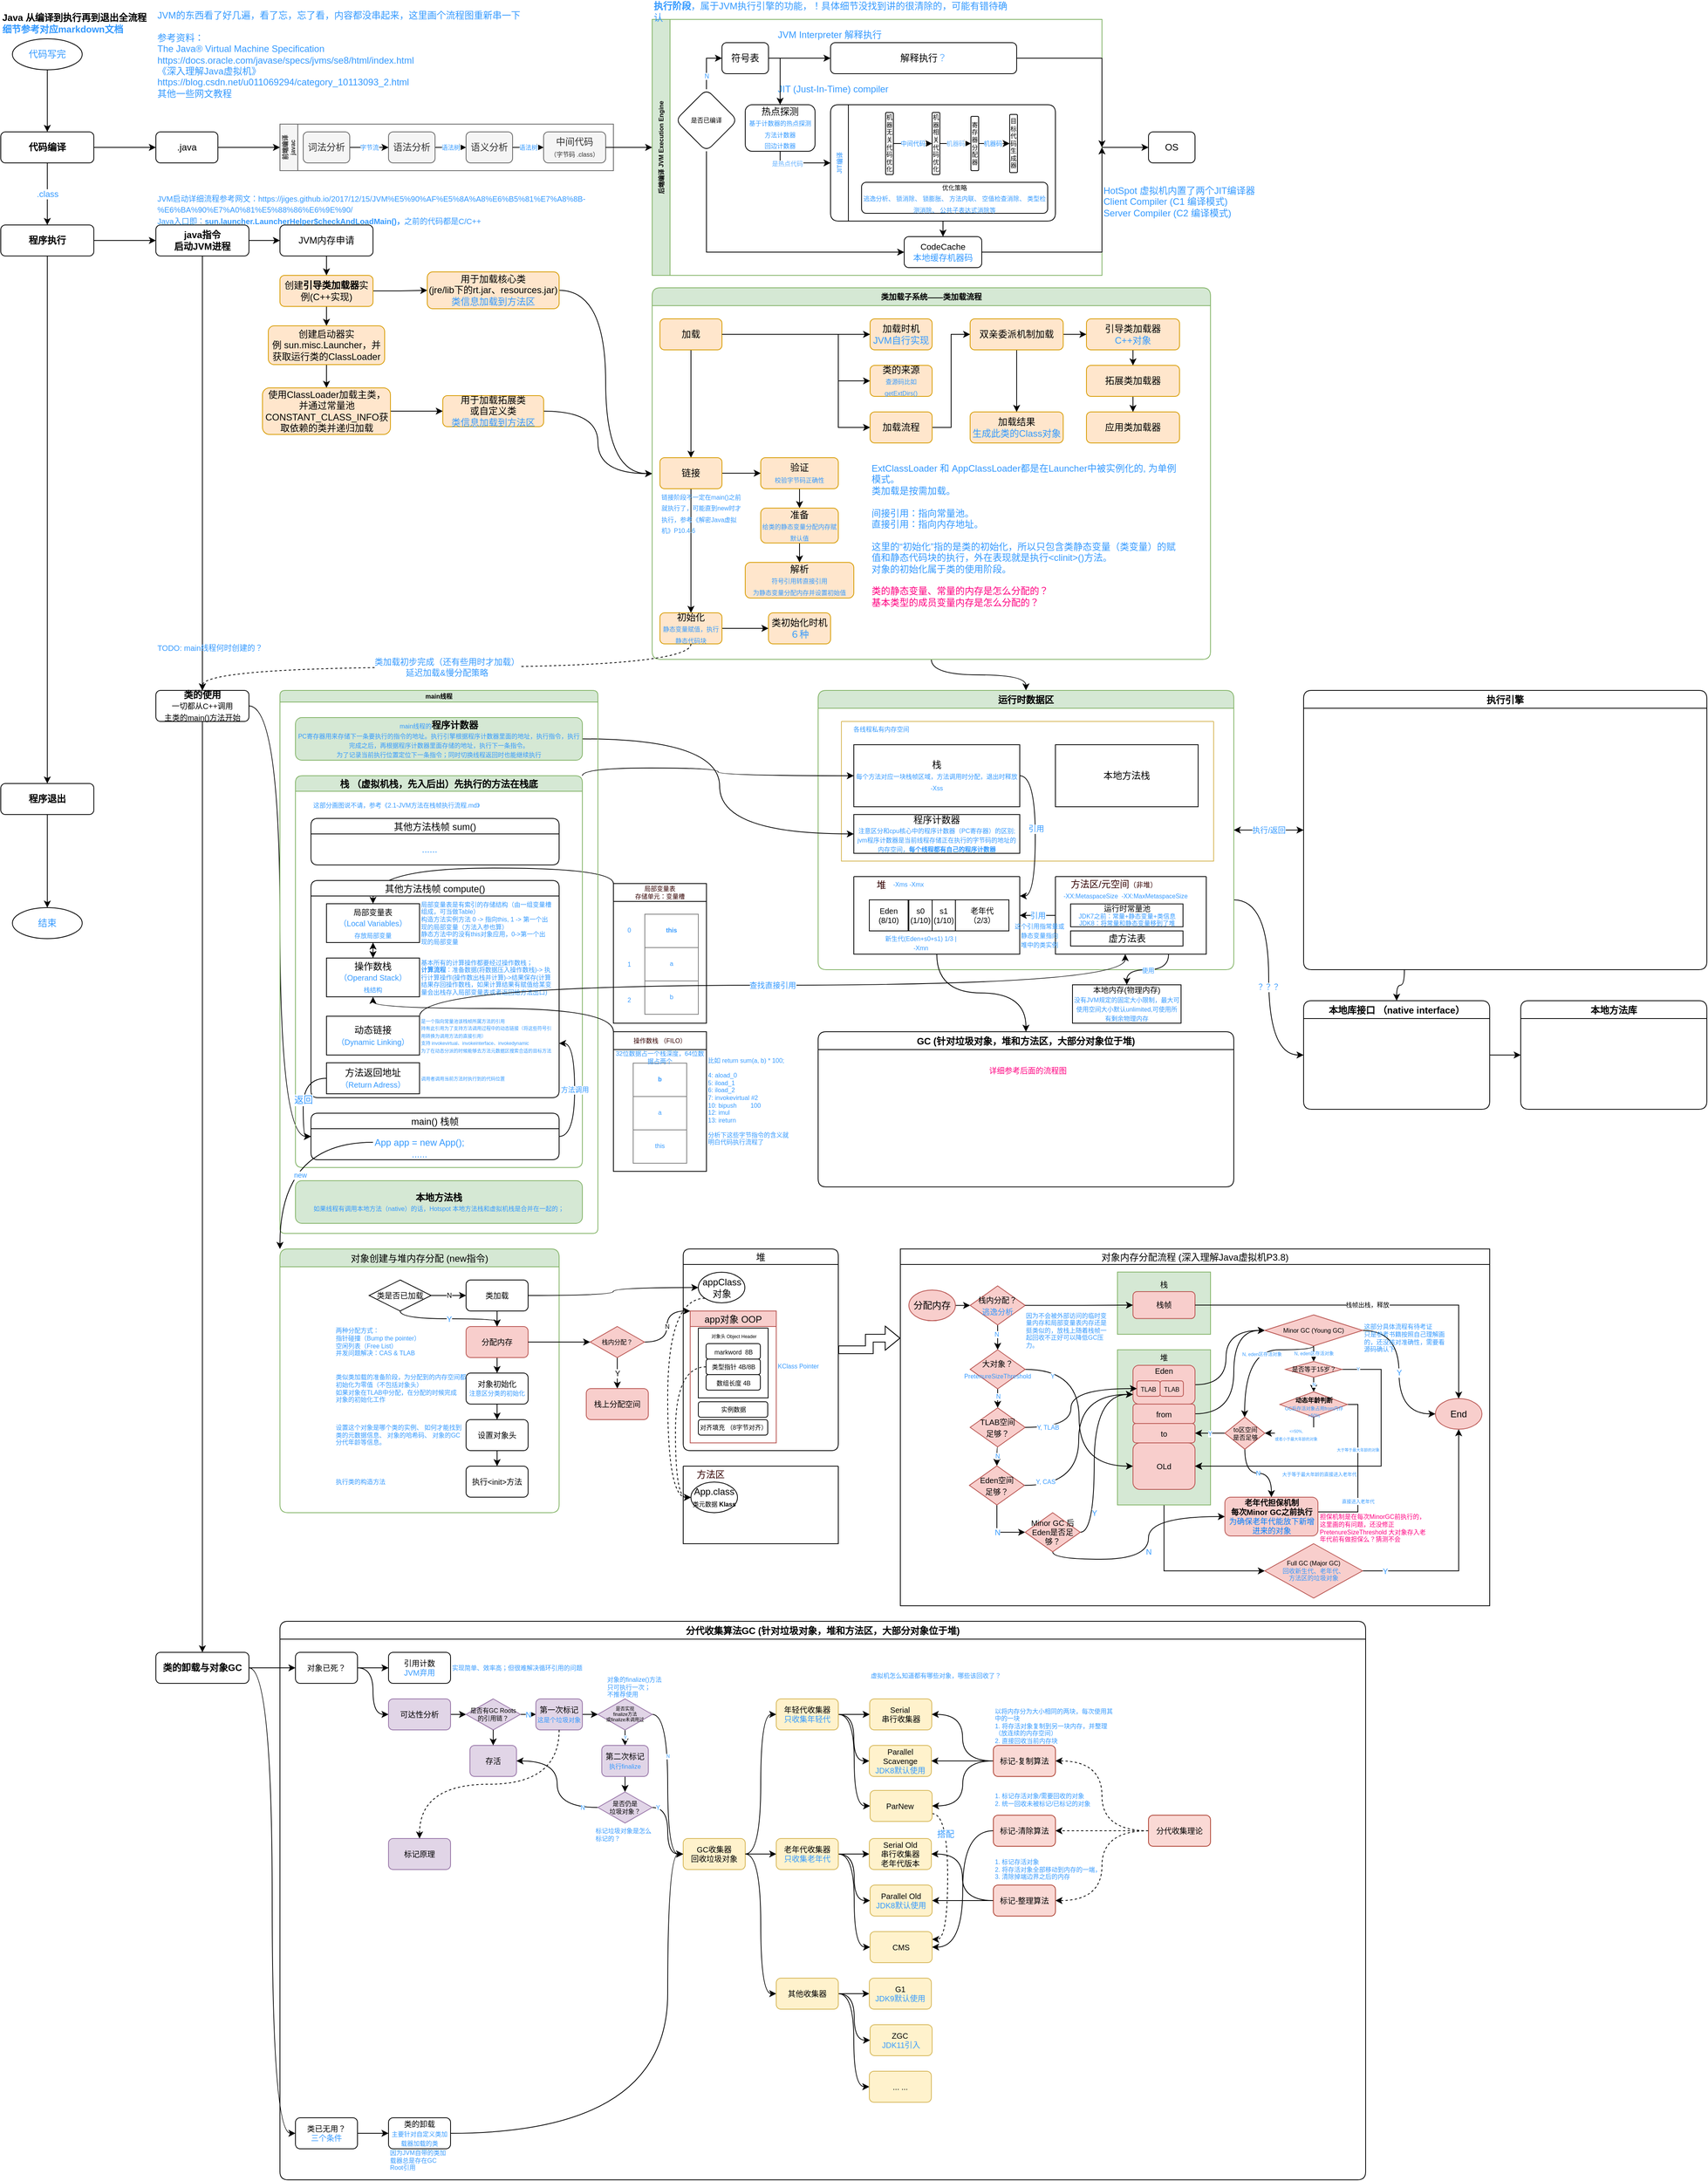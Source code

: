 <mxfile version="16.1.2" type="device"><diagram id="C5RBs43oDa-KdzZeNtuy" name="Page-1"><mxGraphModel dx="1662" dy="905" grid="1" gridSize="10" guides="1" tooltips="1" connect="1" arrows="1" fold="1" page="1" pageScale="1" pageWidth="827" pageHeight="1169" math="0" shadow="0"><root><mxCell id="WIyWlLk6GJQsqaUBKTNV-0"/><mxCell id="WIyWlLk6GJQsqaUBKTNV-1" parent="WIyWlLk6GJQsqaUBKTNV-0"/><mxCell id="FGHxzeivRpTkZ_-9d8Zx-0" value="&lt;b&gt;Java 从编译到执行再到退出全流程&lt;br&gt;&lt;font color=&quot;#3399ff&quot;&gt;细节参考对应markdown文档&lt;/font&gt;&lt;br&gt;&lt;/b&gt;" style="text;html=1;strokeColor=none;fillColor=none;align=left;verticalAlign=middle;whiteSpace=wrap;rounded=0;" parent="WIyWlLk6GJQsqaUBKTNV-1" vertex="1"><mxGeometry x="40" y="40" width="240" height="40" as="geometry"/></mxCell><mxCell id="FGHxzeivRpTkZ_-9d8Zx-7" value="&lt;font color=&quot;#3399ff&quot;&gt;JVM的东西看了好几遍，看了忘，忘了看，内容都没串起来，这里画个流程图重新串一下&lt;br&gt;&lt;br&gt;参考资料：&lt;br&gt;The Java® Virtual Machine Specification https://docs.oracle.com/javase/specs/jvms/se8/html/index.html&lt;br&gt;《深入理解Java虚拟机》&lt;br&gt;https://blog.csdn.net/u011069294/category_10113093_2.html&lt;br&gt;其他一些网文教程&lt;br&gt;&lt;/font&gt;" style="text;html=1;strokeColor=none;fillColor=none;align=left;verticalAlign=middle;whiteSpace=wrap;rounded=0;" parent="WIyWlLk6GJQsqaUBKTNV-1" vertex="1"><mxGeometry x="240" y="40" width="490" height="120" as="geometry"/></mxCell><mxCell id="FGHxzeivRpTkZ_-9d8Zx-9" value=".class" style="edgeStyle=orthogonalEdgeStyle;rounded=0;orthogonalLoop=1;jettySize=auto;html=1;fontColor=#3399FF;" parent="WIyWlLk6GJQsqaUBKTNV-1" source="FGHxzeivRpTkZ_-9d8Zx-10" target="FGHxzeivRpTkZ_-9d8Zx-12" edge="1"><mxGeometry relative="1" as="geometry"/></mxCell><mxCell id="FGHxzeivRpTkZ_-9d8Zx-20" value="" style="edgeStyle=orthogonalEdgeStyle;rounded=0;orthogonalLoop=1;jettySize=auto;html=1;fontColor=#3399FF;" parent="WIyWlLk6GJQsqaUBKTNV-1" source="FGHxzeivRpTkZ_-9d8Zx-10" target="FGHxzeivRpTkZ_-9d8Zx-19" edge="1"><mxGeometry relative="1" as="geometry"/></mxCell><mxCell id="FGHxzeivRpTkZ_-9d8Zx-10" value="代码编译" style="rounded=1;whiteSpace=wrap;html=1;fontSize=12;glass=0;strokeWidth=1;shadow=0;fontStyle=1" parent="WIyWlLk6GJQsqaUBKTNV-1" vertex="1"><mxGeometry x="40" y="200" width="120" height="40" as="geometry"/></mxCell><mxCell id="FGHxzeivRpTkZ_-9d8Zx-11" value="" style="edgeStyle=orthogonalEdgeStyle;rounded=0;orthogonalLoop=1;jettySize=auto;html=1;" parent="WIyWlLk6GJQsqaUBKTNV-1" source="FGHxzeivRpTkZ_-9d8Zx-12" target="FGHxzeivRpTkZ_-9d8Zx-13" edge="1"><mxGeometry relative="1" as="geometry"/></mxCell><mxCell id="FGHxzeivRpTkZ_-9d8Zx-106" style="edgeStyle=orthogonalEdgeStyle;rounded=0;orthogonalLoop=1;jettySize=auto;html=1;exitX=1;exitY=0.5;exitDx=0;exitDy=0;entryX=0;entryY=0.5;entryDx=0;entryDy=0;fontSize=8;fontColor=#66B2FF;" parent="WIyWlLk6GJQsqaUBKTNV-1" source="FGHxzeivRpTkZ_-9d8Zx-12" target="FGHxzeivRpTkZ_-9d8Zx-105" edge="1"><mxGeometry relative="1" as="geometry"/></mxCell><mxCell id="FGHxzeivRpTkZ_-9d8Zx-12" value="程序执行" style="rounded=1;whiteSpace=wrap;html=1;fontSize=12;glass=0;strokeWidth=1;shadow=0;fontStyle=1" parent="WIyWlLk6GJQsqaUBKTNV-1" vertex="1"><mxGeometry x="40" y="320" width="120" height="40" as="geometry"/></mxCell><mxCell id="FGHxzeivRpTkZ_-9d8Zx-17" style="edgeStyle=orthogonalEdgeStyle;rounded=0;orthogonalLoop=1;jettySize=auto;html=1;exitX=0.5;exitY=1;exitDx=0;exitDy=0;entryX=0.5;entryY=0;entryDx=0;entryDy=0;fontColor=#3399FF;" parent="WIyWlLk6GJQsqaUBKTNV-1" source="FGHxzeivRpTkZ_-9d8Zx-13" target="FGHxzeivRpTkZ_-9d8Zx-16" edge="1"><mxGeometry relative="1" as="geometry"/></mxCell><mxCell id="FGHxzeivRpTkZ_-9d8Zx-13" value="程序退出" style="rounded=1;whiteSpace=wrap;html=1;fontSize=12;glass=0;strokeWidth=1;shadow=0;fontStyle=1" parent="WIyWlLk6GJQsqaUBKTNV-1" vertex="1"><mxGeometry x="40" y="1040" width="120" height="40" as="geometry"/></mxCell><mxCell id="FGHxzeivRpTkZ_-9d8Zx-18" style="edgeStyle=orthogonalEdgeStyle;rounded=0;orthogonalLoop=1;jettySize=auto;html=1;exitX=0.5;exitY=1;exitDx=0;exitDy=0;entryX=0.5;entryY=0;entryDx=0;entryDy=0;fontColor=#3399FF;" parent="WIyWlLk6GJQsqaUBKTNV-1" source="FGHxzeivRpTkZ_-9d8Zx-15" target="FGHxzeivRpTkZ_-9d8Zx-10" edge="1"><mxGeometry relative="1" as="geometry"/></mxCell><mxCell id="FGHxzeivRpTkZ_-9d8Zx-15" value="代码写完" style="ellipse;whiteSpace=wrap;html=1;fontColor=#3399FF;" parent="WIyWlLk6GJQsqaUBKTNV-1" vertex="1"><mxGeometry x="55" y="80" width="90" height="40" as="geometry"/></mxCell><mxCell id="FGHxzeivRpTkZ_-9d8Zx-16" value="结束" style="ellipse;whiteSpace=wrap;html=1;fontColor=#3399FF;" parent="WIyWlLk6GJQsqaUBKTNV-1" vertex="1"><mxGeometry x="55" y="1200" width="90" height="40" as="geometry"/></mxCell><mxCell id="FGHxzeivRpTkZ_-9d8Zx-30" style="edgeStyle=orthogonalEdgeStyle;rounded=0;orthogonalLoop=1;jettySize=auto;html=1;exitX=1;exitY=0.5;exitDx=0;exitDy=0;entryX=0;entryY=0.5;entryDx=0;entryDy=0;fontSize=8;fontColor=#3399FF;" parent="WIyWlLk6GJQsqaUBKTNV-1" source="FGHxzeivRpTkZ_-9d8Zx-19" target="FGHxzeivRpTkZ_-9d8Zx-23" edge="1"><mxGeometry relative="1" as="geometry"/></mxCell><mxCell id="FGHxzeivRpTkZ_-9d8Zx-19" value=".java" style="rounded=1;whiteSpace=wrap;html=1;fontSize=12;glass=0;strokeWidth=1;shadow=0;" parent="WIyWlLk6GJQsqaUBKTNV-1" vertex="1"><mxGeometry x="240" y="200" width="80" height="40" as="geometry"/></mxCell><mxCell id="FGHxzeivRpTkZ_-9d8Zx-23" value="前端编译 &#10;javac" style="swimlane;horizontal=0;fontColor=#333333;startSize=23;fontSize=8;fillColor=#f5f5f5;strokeColor=#666666;" parent="WIyWlLk6GJQsqaUBKTNV-1" vertex="1"><mxGeometry x="400" y="190" width="430" height="60" as="geometry"/></mxCell><mxCell id="FGHxzeivRpTkZ_-9d8Zx-28" value="字节流" style="edgeStyle=orthogonalEdgeStyle;rounded=0;orthogonalLoop=1;jettySize=auto;html=1;exitX=1;exitY=0.5;exitDx=0;exitDy=0;entryX=0;entryY=0.5;entryDx=0;entryDy=0;fontColor=#3399FF;fontSize=8;" parent="FGHxzeivRpTkZ_-9d8Zx-23" source="FGHxzeivRpTkZ_-9d8Zx-24" target="FGHxzeivRpTkZ_-9d8Zx-25" edge="1"><mxGeometry relative="1" as="geometry"><Array as="points"><mxPoint x="110" y="30"/><mxPoint x="110" y="30"/></Array></mxGeometry></mxCell><mxCell id="FGHxzeivRpTkZ_-9d8Zx-24" value="词法分析" style="rounded=1;whiteSpace=wrap;html=1;fontSize=12;glass=0;strokeWidth=1;shadow=0;fillColor=#f5f5f5;fontColor=#333333;strokeColor=#666666;" parent="FGHxzeivRpTkZ_-9d8Zx-23" vertex="1"><mxGeometry x="30" y="10" width="60" height="40" as="geometry"/></mxCell><mxCell id="FGHxzeivRpTkZ_-9d8Zx-29" value="语法树" style="edgeStyle=orthogonalEdgeStyle;rounded=0;orthogonalLoop=1;jettySize=auto;html=1;exitX=1;exitY=0.5;exitDx=0;exitDy=0;entryX=0;entryY=0.5;entryDx=0;entryDy=0;fontColor=#3399FF;fontSize=8;" parent="FGHxzeivRpTkZ_-9d8Zx-23" source="FGHxzeivRpTkZ_-9d8Zx-25" target="FGHxzeivRpTkZ_-9d8Zx-26" edge="1"><mxGeometry relative="1" as="geometry"/></mxCell><mxCell id="FGHxzeivRpTkZ_-9d8Zx-25" value="语法分析" style="rounded=1;whiteSpace=wrap;html=1;fontSize=12;glass=0;strokeWidth=1;shadow=0;fillColor=#f5f5f5;fontColor=#333333;strokeColor=#666666;" parent="FGHxzeivRpTkZ_-9d8Zx-23" vertex="1"><mxGeometry x="140" y="10" width="60" height="40" as="geometry"/></mxCell><mxCell id="FGHxzeivRpTkZ_-9d8Zx-26" value="语义分析" style="rounded=1;whiteSpace=wrap;html=1;fontSize=12;glass=0;strokeWidth=1;shadow=0;fillColor=#f5f5f5;fontColor=#333333;strokeColor=#666666;" parent="FGHxzeivRpTkZ_-9d8Zx-23" vertex="1"><mxGeometry x="240" y="10" width="60" height="40" as="geometry"/></mxCell><mxCell id="FGHxzeivRpTkZ_-9d8Zx-27" value="中间代码&lt;br&gt;&lt;font style=&quot;font-size: 8px&quot;&gt;（字节码 .class）&lt;/font&gt;" style="rounded=1;whiteSpace=wrap;html=1;fontSize=12;glass=0;strokeWidth=1;shadow=0;fillColor=#f5f5f5;fontColor=#333333;strokeColor=#666666;" parent="FGHxzeivRpTkZ_-9d8Zx-23" vertex="1"><mxGeometry x="340" y="10" width="80" height="40" as="geometry"/></mxCell><mxCell id="FGHxzeivRpTkZ_-9d8Zx-31" value="语法树" style="edgeStyle=orthogonalEdgeStyle;rounded=0;orthogonalLoop=1;jettySize=auto;html=1;exitX=1;exitY=0.5;exitDx=0;exitDy=0;entryX=0;entryY=0.5;entryDx=0;entryDy=0;fontSize=8;fontColor=#3399FF;" parent="FGHxzeivRpTkZ_-9d8Zx-23" source="FGHxzeivRpTkZ_-9d8Zx-26" target="FGHxzeivRpTkZ_-9d8Zx-27" edge="1"><mxGeometry relative="1" as="geometry"/></mxCell><mxCell id="FGHxzeivRpTkZ_-9d8Zx-70" style="edgeStyle=orthogonalEdgeStyle;rounded=0;orthogonalLoop=1;jettySize=auto;html=1;exitX=1;exitY=0.5;exitDx=0;exitDy=0;entryX=0;entryY=0.5;entryDx=0;entryDy=0;fontSize=6;fontColor=#3399FF;" parent="WIyWlLk6GJQsqaUBKTNV-1" source="FGHxzeivRpTkZ_-9d8Zx-34" target="FGHxzeivRpTkZ_-9d8Zx-48" edge="1"><mxGeometry relative="1" as="geometry"/></mxCell><mxCell id="FGHxzeivRpTkZ_-9d8Zx-34" value="后端编译 JVM Execution Engine" style="swimlane;horizontal=0;startSize=23;fontSize=8;fillColor=#d5e8d4;strokeColor=#82b366;" parent="WIyWlLk6GJQsqaUBKTNV-1" vertex="1"><mxGeometry x="880" y="55" width="580" height="330" as="geometry"><mxRectangle x="880" y="55" width="30" height="140" as="alternateBounds"/></mxGeometry></mxCell><mxCell id="FGHxzeivRpTkZ_-9d8Zx-44" value="&lt;font color=&quot;#3399ff&quot;&gt;JVM Interpreter 解释执行&lt;/font&gt;" style="text;html=1;strokeColor=none;fillColor=none;align=left;verticalAlign=middle;whiteSpace=wrap;rounded=0;" parent="FGHxzeivRpTkZ_-9d8Zx-34" vertex="1"><mxGeometry x="160" y="10" width="170" height="20" as="geometry"/></mxCell><mxCell id="FGHxzeivRpTkZ_-9d8Zx-45" value="&lt;font color=&quot;#3399ff&quot;&gt;JIT (Just-In-Time) compiler&lt;/font&gt;" style="text;html=1;strokeColor=none;fillColor=none;align=left;verticalAlign=middle;whiteSpace=wrap;rounded=0;" parent="FGHxzeivRpTkZ_-9d8Zx-34" vertex="1"><mxGeometry x="160" y="80" width="160" height="20" as="geometry"/></mxCell><mxCell id="FGHxzeivRpTkZ_-9d8Zx-77" style="edgeStyle=orthogonalEdgeStyle;rounded=0;orthogonalLoop=1;jettySize=auto;html=1;exitX=1;exitY=0.5;exitDx=0;exitDy=0;entryX=1;entryY=0.5;entryDx=0;entryDy=0;fontSize=8;fontColor=#3399FF;" parent="FGHxzeivRpTkZ_-9d8Zx-34" source="FGHxzeivRpTkZ_-9d8Zx-51" target="FGHxzeivRpTkZ_-9d8Zx-34" edge="1"><mxGeometry relative="1" as="geometry"><Array as="points"><mxPoint x="580" y="300"/></Array></mxGeometry></mxCell><mxCell id="FGHxzeivRpTkZ_-9d8Zx-51" value="CodeCache&lt;br&gt;&lt;font color=&quot;#3399ff&quot;&gt;本地缓存机器码&lt;/font&gt;" style="rounded=1;whiteSpace=wrap;html=1;fontSize=11;glass=0;strokeWidth=1;shadow=0;" parent="FGHxzeivRpTkZ_-9d8Zx-34" vertex="1"><mxGeometry x="325" y="280" width="100" height="40" as="geometry"/></mxCell><mxCell id="FGHxzeivRpTkZ_-9d8Zx-92" style="rounded=0;orthogonalLoop=1;jettySize=auto;html=1;exitX=0.5;exitY=1;exitDx=0;exitDy=0;entryX=0;entryY=0.5;entryDx=0;entryDy=0;fontSize=8;fontColor=#66B2FF;edgeStyle=orthogonalEdgeStyle;" parent="FGHxzeivRpTkZ_-9d8Zx-34" source="FGHxzeivRpTkZ_-9d8Zx-53" target="FGHxzeivRpTkZ_-9d8Zx-91" edge="1"><mxGeometry relative="1" as="geometry"><Array as="points"><mxPoint x="165" y="185"/></Array></mxGeometry></mxCell><mxCell id="FGHxzeivRpTkZ_-9d8Zx-95" value="是热点代码" style="edgeLabel;html=1;align=center;verticalAlign=middle;resizable=0;points=[];fontSize=8;fontColor=#66B2FF;" parent="FGHxzeivRpTkZ_-9d8Zx-92" vertex="1" connectable="0"><mxGeometry x="-0.398" y="-1" relative="1" as="geometry"><mxPoint as="offset"/></mxGeometry></mxCell><mxCell id="FGHxzeivRpTkZ_-9d8Zx-53" value="热点探测&lt;br&gt;&lt;font color=&quot;#3399ff&quot; style=&quot;font-size: 8px&quot;&gt;基于计数器的热点探测&lt;br&gt;方法计数器&lt;br&gt;回边计数器&lt;br&gt;&lt;/font&gt;" style="rounded=1;whiteSpace=wrap;html=1;fontSize=12;glass=0;strokeWidth=1;shadow=0;" parent="FGHxzeivRpTkZ_-9d8Zx-34" vertex="1"><mxGeometry x="120" y="110" width="90" height="60" as="geometry"/></mxCell><mxCell id="FGHxzeivRpTkZ_-9d8Zx-85" value="N" style="edgeStyle=orthogonalEdgeStyle;rounded=0;orthogonalLoop=1;jettySize=auto;html=1;exitX=0.5;exitY=0;exitDx=0;exitDy=0;entryX=0;entryY=0.5;entryDx=0;entryDy=0;fontSize=8;fontColor=#3399FF;" parent="FGHxzeivRpTkZ_-9d8Zx-34" source="FGHxzeivRpTkZ_-9d8Zx-58" target="FGHxzeivRpTkZ_-9d8Zx-84" edge="1"><mxGeometry x="-0.429" relative="1" as="geometry"><mxPoint as="offset"/></mxGeometry></mxCell><mxCell id="FGHxzeivRpTkZ_-9d8Zx-97" style="edgeStyle=orthogonalEdgeStyle;rounded=0;orthogonalLoop=1;jettySize=auto;html=1;exitX=0.5;exitY=1;exitDx=0;exitDy=0;entryX=0;entryY=0.5;entryDx=0;entryDy=0;fontSize=8;fontColor=#66B2FF;" parent="FGHxzeivRpTkZ_-9d8Zx-34" source="FGHxzeivRpTkZ_-9d8Zx-58" target="FGHxzeivRpTkZ_-9d8Zx-51" edge="1"><mxGeometry relative="1" as="geometry"/></mxCell><mxCell id="FGHxzeivRpTkZ_-9d8Zx-58" value="&lt;font color=&quot;#000000&quot;&gt;是否已编译&lt;/font&gt;" style="rhombus;whiteSpace=wrap;html=1;fontSize=8;fontColor=#3399FF;rounded=1;" parent="FGHxzeivRpTkZ_-9d8Zx-34" vertex="1"><mxGeometry x="30" y="90" width="80" height="80" as="geometry"/></mxCell><mxCell id="FGHxzeivRpTkZ_-9d8Zx-93" style="edgeStyle=orthogonalEdgeStyle;rounded=0;orthogonalLoop=1;jettySize=auto;html=1;exitX=1;exitY=0.5;exitDx=0;exitDy=0;entryX=0.5;entryY=0;entryDx=0;entryDy=0;fontSize=8;fontColor=#66B2FF;" parent="FGHxzeivRpTkZ_-9d8Zx-34" source="FGHxzeivRpTkZ_-9d8Zx-84" target="FGHxzeivRpTkZ_-9d8Zx-53" edge="1"><mxGeometry relative="1" as="geometry"><Array as="points"><mxPoint x="165" y="50"/></Array></mxGeometry></mxCell><mxCell id="FGHxzeivRpTkZ_-9d8Zx-98" style="edgeStyle=orthogonalEdgeStyle;rounded=0;orthogonalLoop=1;jettySize=auto;html=1;exitX=1;exitY=0.5;exitDx=0;exitDy=0;entryX=0;entryY=0.5;entryDx=0;entryDy=0;fontSize=8;fontColor=#66B2FF;" parent="FGHxzeivRpTkZ_-9d8Zx-34" source="FGHxzeivRpTkZ_-9d8Zx-84" target="FGHxzeivRpTkZ_-9d8Zx-87" edge="1"><mxGeometry relative="1" as="geometry"/></mxCell><mxCell id="FGHxzeivRpTkZ_-9d8Zx-84" value="符号表" style="rounded=1;whiteSpace=wrap;html=1;fontSize=12;glass=0;strokeWidth=1;shadow=0;" parent="FGHxzeivRpTkZ_-9d8Zx-34" vertex="1"><mxGeometry x="90" y="30" width="60" height="40" as="geometry"/></mxCell><mxCell id="FGHxzeivRpTkZ_-9d8Zx-88" style="edgeStyle=orthogonalEdgeStyle;rounded=0;orthogonalLoop=1;jettySize=auto;html=1;exitX=1;exitY=0.5;exitDx=0;exitDy=0;entryX=1;entryY=0.5;entryDx=0;entryDy=0;fontSize=8;fontColor=#66B2FF;" parent="FGHxzeivRpTkZ_-9d8Zx-34" source="FGHxzeivRpTkZ_-9d8Zx-87" target="FGHxzeivRpTkZ_-9d8Zx-34" edge="1"><mxGeometry relative="1" as="geometry"><Array as="points"><mxPoint x="580" y="50"/></Array></mxGeometry></mxCell><mxCell id="FGHxzeivRpTkZ_-9d8Zx-87" value="解释执行&lt;font color=&quot;#66b2ff&quot;&gt;？&lt;/font&gt;" style="rounded=1;whiteSpace=wrap;html=1;fontSize=12;glass=0;strokeWidth=1;shadow=0;" parent="FGHxzeivRpTkZ_-9d8Zx-34" vertex="1"><mxGeometry x="230" y="30" width="240" height="40" as="geometry"/></mxCell><mxCell id="FGHxzeivRpTkZ_-9d8Zx-96" value="" style="edgeStyle=orthogonalEdgeStyle;rounded=0;orthogonalLoop=1;jettySize=auto;html=1;fontSize=8;fontColor=#66B2FF;" parent="FGHxzeivRpTkZ_-9d8Zx-34" source="FGHxzeivRpTkZ_-9d8Zx-91" target="FGHxzeivRpTkZ_-9d8Zx-51" edge="1"><mxGeometry relative="1" as="geometry"/></mxCell><mxCell id="FGHxzeivRpTkZ_-9d8Zx-91" value="JIT编译" style="swimlane;horizontal=0;rounded=1;fontSize=8;fontColor=#66B2FF;" parent="FGHxzeivRpTkZ_-9d8Zx-34" vertex="1"><mxGeometry x="230" y="110" width="290" height="150" as="geometry"/></mxCell><mxCell id="FGHxzeivRpTkZ_-9d8Zx-36" value="机器无关代码优化" style="rounded=1;whiteSpace=wrap;html=1;fontSize=8;glass=0;strokeWidth=1;shadow=0;" parent="FGHxzeivRpTkZ_-9d8Zx-91" vertex="1"><mxGeometry x="71" y="10" width="10" height="80" as="geometry"/></mxCell><mxCell id="FGHxzeivRpTkZ_-9d8Zx-38" value="机器相关代码优化" style="rounded=1;whiteSpace=wrap;html=1;fontSize=8;glass=0;strokeWidth=1;shadow=0;" parent="FGHxzeivRpTkZ_-9d8Zx-91" vertex="1"><mxGeometry x="131" y="10" width="10" height="80" as="geometry"/></mxCell><mxCell id="FGHxzeivRpTkZ_-9d8Zx-35" value="中间代码" style="edgeStyle=orthogonalEdgeStyle;rounded=0;orthogonalLoop=1;jettySize=auto;html=1;exitX=1;exitY=0.5;exitDx=0;exitDy=0;entryX=0;entryY=0.5;entryDx=0;entryDy=0;fontColor=#3399FF;fontSize=8;" parent="FGHxzeivRpTkZ_-9d8Zx-91" source="FGHxzeivRpTkZ_-9d8Zx-36" target="FGHxzeivRpTkZ_-9d8Zx-38" edge="1"><mxGeometry relative="1" as="geometry"><Array as="points"><mxPoint x="91" y="50"/><mxPoint x="91" y="50"/></Array></mxGeometry></mxCell><mxCell id="FGHxzeivRpTkZ_-9d8Zx-39" value="寄存器分配器" style="rounded=1;whiteSpace=wrap;html=1;fontSize=8;glass=0;strokeWidth=1;shadow=0;" parent="FGHxzeivRpTkZ_-9d8Zx-91" vertex="1"><mxGeometry x="181" y="15" width="10" height="70" as="geometry"/></mxCell><mxCell id="FGHxzeivRpTkZ_-9d8Zx-90" value="机器码" style="edgeStyle=orthogonalEdgeStyle;rounded=0;orthogonalLoop=1;jettySize=auto;html=1;exitX=1;exitY=0.5;exitDx=0;exitDy=0;entryX=0;entryY=0.5;entryDx=0;entryDy=0;fontSize=8;fontColor=#66B2FF;" parent="FGHxzeivRpTkZ_-9d8Zx-91" source="FGHxzeivRpTkZ_-9d8Zx-38" target="FGHxzeivRpTkZ_-9d8Zx-39" edge="1"><mxGeometry relative="1" as="geometry"><mxPoint as="offset"/></mxGeometry></mxCell><mxCell id="FGHxzeivRpTkZ_-9d8Zx-40" value="目标代码生成器" style="rounded=1;whiteSpace=wrap;html=1;fontSize=8;glass=0;strokeWidth=1;shadow=0;" parent="FGHxzeivRpTkZ_-9d8Zx-91" vertex="1"><mxGeometry x="231" y="12.5" width="10" height="75" as="geometry"/></mxCell><mxCell id="FGHxzeivRpTkZ_-9d8Zx-41" value="机器码" style="edgeStyle=orthogonalEdgeStyle;rounded=0;orthogonalLoop=1;jettySize=auto;html=1;exitX=1;exitY=0.5;exitDx=0;exitDy=0;entryX=0;entryY=0.5;entryDx=0;entryDy=0;fontSize=8;fontColor=#3399FF;" parent="FGHxzeivRpTkZ_-9d8Zx-91" source="FGHxzeivRpTkZ_-9d8Zx-39" target="FGHxzeivRpTkZ_-9d8Zx-40" edge="1"><mxGeometry x="-0.111" relative="1" as="geometry"><Array as="points"><mxPoint x="201" y="50"/><mxPoint x="201" y="50"/></Array><mxPoint as="offset"/></mxGeometry></mxCell><mxCell id="FGHxzeivRpTkZ_-9d8Zx-89" value="&lt;font style=&quot;font-size: 8px&quot;&gt;优化策略&lt;/font&gt;&lt;br&gt;&lt;font color=&quot;#3399ff&quot; style=&quot;font-size: 8px&quot;&gt;逃逸分析、 锁消除、 锁膨胀、 方法内联、 空值检查消除、 类型检测消除、 公共子表达式消除等&lt;/font&gt;" style="rounded=1;whiteSpace=wrap;html=1;fontSize=12;glass=0;strokeWidth=1;shadow=0;" parent="FGHxzeivRpTkZ_-9d8Zx-91" vertex="1"><mxGeometry x="40" y="100" width="240" height="40" as="geometry"/></mxCell><mxCell id="FGHxzeivRpTkZ_-9d8Zx-42" style="edgeStyle=orthogonalEdgeStyle;rounded=0;orthogonalLoop=1;jettySize=auto;html=1;exitX=1;exitY=0.5;exitDx=0;exitDy=0;entryX=0;entryY=0.5;entryDx=0;entryDy=0;fontSize=8;fontColor=#3399FF;" parent="WIyWlLk6GJQsqaUBKTNV-1" source="FGHxzeivRpTkZ_-9d8Zx-27" target="FGHxzeivRpTkZ_-9d8Zx-34" edge="1"><mxGeometry relative="1" as="geometry"/></mxCell><mxCell id="FGHxzeivRpTkZ_-9d8Zx-43" value="&lt;font color=&quot;#3399ff&quot;&gt;&lt;b&gt;执行阶段&lt;/b&gt;，属于JVM执行引擎的功能，！具体细节没找到讲的很清除的，可能有错待确认&lt;/font&gt;" style="text;html=1;strokeColor=none;fillColor=none;align=left;verticalAlign=middle;whiteSpace=wrap;rounded=0;" parent="WIyWlLk6GJQsqaUBKTNV-1" vertex="1"><mxGeometry x="880" y="35" width="470" height="20" as="geometry"/></mxCell><mxCell id="FGHxzeivRpTkZ_-9d8Zx-48" value="OS" style="rounded=1;whiteSpace=wrap;html=1;fontSize=12;glass=0;strokeWidth=1;shadow=0;" parent="WIyWlLk6GJQsqaUBKTNV-1" vertex="1"><mxGeometry x="1520" y="200" width="60" height="40" as="geometry"/></mxCell><mxCell id="FGHxzeivRpTkZ_-9d8Zx-56" value="&lt;font color=&quot;#3399ff&quot;&gt;HotSpot 虚拟机内置了两个JIT编译器&lt;br&gt;Client Compiler (C1 编译模式)&lt;br&gt;&lt;/font&gt;&lt;font color=&quot;#3399ff&quot;&gt;Server Compiler (&lt;/font&gt;&lt;span style=&quot;color: rgb(51 , 153 , 255)&quot;&gt;C2 编译模式&lt;/span&gt;&lt;font color=&quot;#3399ff&quot;&gt;)&lt;br&gt;&lt;/font&gt;" style="text;html=1;strokeColor=none;fillColor=none;align=left;verticalAlign=middle;whiteSpace=wrap;rounded=0;" parent="WIyWlLk6GJQsqaUBKTNV-1" vertex="1"><mxGeometry x="1460" y="260" width="200" height="60" as="geometry"/></mxCell><mxCell id="FGHxzeivRpTkZ_-9d8Zx-113" style="edgeStyle=orthogonalEdgeStyle;rounded=0;orthogonalLoop=1;jettySize=auto;html=1;exitX=1;exitY=0.5;exitDx=0;exitDy=0;entryX=0;entryY=0.5;entryDx=0;entryDy=0;fontSize=8;fontColor=#66B2FF;" parent="WIyWlLk6GJQsqaUBKTNV-1" source="FGHxzeivRpTkZ_-9d8Zx-105" target="FGHxzeivRpTkZ_-9d8Zx-112" edge="1"><mxGeometry relative="1" as="geometry"/></mxCell><mxCell id="FGHxzeivRpTkZ_-9d8Zx-121" value="" style="edgeStyle=orthogonalEdgeStyle;rounded=0;orthogonalLoop=1;jettySize=auto;html=1;fontSize=8;fontColor=#3399FF;" parent="WIyWlLk6GJQsqaUBKTNV-1" source="FGHxzeivRpTkZ_-9d8Zx-105" target="FGHxzeivRpTkZ_-9d8Zx-120" edge="1"><mxGeometry relative="1" as="geometry"/></mxCell><mxCell id="FGHxzeivRpTkZ_-9d8Zx-105" value="&lt;b&gt;java指令&lt;br&gt;启动JVM进程&lt;/b&gt;" style="rounded=1;whiteSpace=wrap;html=1;fontSize=12;glass=0;strokeWidth=1;shadow=0;" parent="WIyWlLk6GJQsqaUBKTNV-1" vertex="1"><mxGeometry x="240" y="320" width="120" height="40" as="geometry"/></mxCell><mxCell id="FGHxzeivRpTkZ_-9d8Zx-111" value="" style="edgeStyle=orthogonalEdgeStyle;rounded=0;orthogonalLoop=1;jettySize=auto;html=1;fontSize=8;fontColor=#66B2FF;" parent="WIyWlLk6GJQsqaUBKTNV-1" source="FGHxzeivRpTkZ_-9d8Zx-108" target="FGHxzeivRpTkZ_-9d8Zx-110" edge="1"><mxGeometry relative="1" as="geometry"/></mxCell><mxCell id="FGHxzeivRpTkZ_-9d8Zx-117" style="edgeStyle=orthogonalEdgeStyle;rounded=0;orthogonalLoop=1;jettySize=auto;html=1;exitX=0.5;exitY=1;exitDx=0;exitDy=0;entryX=0.5;entryY=0;entryDx=0;entryDy=0;fontSize=8;fontColor=#3399FF;" parent="WIyWlLk6GJQsqaUBKTNV-1" source="FGHxzeivRpTkZ_-9d8Zx-108" target="FGHxzeivRpTkZ_-9d8Zx-116" edge="1"><mxGeometry relative="1" as="geometry"/></mxCell><mxCell id="FGHxzeivRpTkZ_-9d8Zx-108" value="创建&lt;b&gt;引导类加载器&lt;/b&gt;实例(C++实现)" style="rounded=1;whiteSpace=wrap;html=1;fontSize=12;glass=0;strokeWidth=1;shadow=0;fillColor=#ffe6cc;strokeColor=#d79b00;" parent="WIyWlLk6GJQsqaUBKTNV-1" vertex="1"><mxGeometry x="400" y="385" width="120" height="40" as="geometry"/></mxCell><mxCell id="FGHxzeivRpTkZ_-9d8Zx-140" style="edgeStyle=orthogonalEdgeStyle;rounded=0;orthogonalLoop=1;jettySize=auto;html=1;exitX=1;exitY=0.5;exitDx=0;exitDy=0;entryX=-0.001;entryY=0.036;entryDx=0;entryDy=0;entryPerimeter=0;fontSize=10;fontColor=#3399FF;strokeColor=none;curved=1;" parent="WIyWlLk6GJQsqaUBKTNV-1" source="FGHxzeivRpTkZ_-9d8Zx-110" target="FGHxzeivRpTkZ_-9d8Zx-128" edge="1"><mxGeometry relative="1" as="geometry"/></mxCell><mxCell id="-ruLyQqvGVcUohYrsJ2N-0" style="edgeStyle=orthogonalEdgeStyle;rounded=0;orthogonalLoop=1;jettySize=auto;html=1;exitX=1;exitY=0.5;exitDx=0;exitDy=0;entryX=0;entryY=0.5;entryDx=0;entryDy=0;curved=1;" parent="WIyWlLk6GJQsqaUBKTNV-1" source="FGHxzeivRpTkZ_-9d8Zx-110" target="FGHxzeivRpTkZ_-9d8Zx-128" edge="1"><mxGeometry relative="1" as="geometry"/></mxCell><mxCell id="FGHxzeivRpTkZ_-9d8Zx-110" value="用于加载核心类&lt;br&gt;(jre/lib下的rt.jar、resources.jar)&lt;br&gt;&lt;font color=&quot;#3399ff&quot;&gt;类信息加载到方法区&lt;/font&gt;" style="rounded=1;whiteSpace=wrap;html=1;fontSize=12;glass=0;strokeWidth=1;shadow=0;fillColor=#ffe6cc;strokeColor=#d79b00;" parent="WIyWlLk6GJQsqaUBKTNV-1" vertex="1"><mxGeometry x="590" y="380.5" width="170" height="47.5" as="geometry"/></mxCell><mxCell id="FGHxzeivRpTkZ_-9d8Zx-114" style="edgeStyle=orthogonalEdgeStyle;rounded=0;orthogonalLoop=1;jettySize=auto;html=1;exitX=0.5;exitY=1;exitDx=0;exitDy=0;fontSize=8;fontColor=#3399FF;" parent="WIyWlLk6GJQsqaUBKTNV-1" source="FGHxzeivRpTkZ_-9d8Zx-112" target="FGHxzeivRpTkZ_-9d8Zx-108" edge="1"><mxGeometry relative="1" as="geometry"/></mxCell><mxCell id="FGHxzeivRpTkZ_-9d8Zx-112" value="JVM内存申请" style="rounded=1;whiteSpace=wrap;html=1;fontSize=12;glass=0;strokeWidth=1;shadow=0;" parent="WIyWlLk6GJQsqaUBKTNV-1" vertex="1"><mxGeometry x="400" y="320" width="120" height="40" as="geometry"/></mxCell><mxCell id="FGHxzeivRpTkZ_-9d8Zx-119" value="" style="edgeStyle=orthogonalEdgeStyle;rounded=0;orthogonalLoop=1;jettySize=auto;html=1;fontSize=8;fontColor=#3399FF;" parent="WIyWlLk6GJQsqaUBKTNV-1" source="FGHxzeivRpTkZ_-9d8Zx-116" target="FGHxzeivRpTkZ_-9d8Zx-118" edge="1"><mxGeometry relative="1" as="geometry"/></mxCell><mxCell id="FGHxzeivRpTkZ_-9d8Zx-116" value="创建启动器实例&amp;nbsp;sun.misc.Launcher，并获取运行类的ClassLoader" style="rounded=1;whiteSpace=wrap;html=1;fontSize=12;glass=0;strokeWidth=1;shadow=0;fillColor=#ffe6cc;strokeColor=#d79b00;" parent="WIyWlLk6GJQsqaUBKTNV-1" vertex="1"><mxGeometry x="385" y="450" width="150" height="50" as="geometry"/></mxCell><mxCell id="FGHxzeivRpTkZ_-9d8Zx-123" value="" style="edgeStyle=orthogonalEdgeStyle;rounded=0;orthogonalLoop=1;jettySize=auto;html=1;fontSize=8;fontColor=#3399FF;" parent="WIyWlLk6GJQsqaUBKTNV-1" source="FGHxzeivRpTkZ_-9d8Zx-118" target="FGHxzeivRpTkZ_-9d8Zx-122" edge="1"><mxGeometry relative="1" as="geometry"/></mxCell><mxCell id="FGHxzeivRpTkZ_-9d8Zx-118" value="使用ClassLoader加载主类，并通过常量池CONSTANT_CLASS_INFO获取依赖的类并递归加载" style="rounded=1;whiteSpace=wrap;html=1;fontSize=12;glass=0;strokeWidth=1;shadow=0;fillColor=#ffe6cc;strokeColor=#d79b00;" parent="WIyWlLk6GJQsqaUBKTNV-1" vertex="1"><mxGeometry x="377.5" y="530" width="165" height="60" as="geometry"/></mxCell><mxCell id="-ruLyQqvGVcUohYrsJ2N-3" value="" style="edgeStyle=orthogonalEdgeStyle;curved=1;rounded=0;orthogonalLoop=1;jettySize=auto;html=1;fontSize=10;" parent="WIyWlLk6GJQsqaUBKTNV-1" source="FGHxzeivRpTkZ_-9d8Zx-120" target="-ruLyQqvGVcUohYrsJ2N-2" edge="1"><mxGeometry relative="1" as="geometry"/></mxCell><mxCell id="htxMy5ntLQ7jBSYtlKdf-28" style="edgeStyle=orthogonalEdgeStyle;curved=1;rounded=0;orthogonalLoop=1;jettySize=auto;html=1;exitX=1;exitY=0.5;exitDx=0;exitDy=0;entryX=0;entryY=0.5;entryDx=0;entryDy=0;fontSize=8;fontColor=#3399FF;" parent="WIyWlLk6GJQsqaUBKTNV-1" source="FGHxzeivRpTkZ_-9d8Zx-120" target="-ruLyQqvGVcUohYrsJ2N-21" edge="1"><mxGeometry relative="1" as="geometry"/></mxCell><mxCell id="FGHxzeivRpTkZ_-9d8Zx-120" value="&lt;b&gt;类的使用&lt;/b&gt;&lt;br&gt;&lt;font style=&quot;font-size: 10px&quot;&gt;一切都从C++调用&lt;br&gt;主类的main()方法开始&lt;/font&gt;" style="rounded=1;whiteSpace=wrap;html=1;fontSize=12;glass=0;strokeWidth=1;shadow=0;" parent="WIyWlLk6GJQsqaUBKTNV-1" vertex="1"><mxGeometry x="240" y="920" width="120" height="40" as="geometry"/></mxCell><mxCell id="-ruLyQqvGVcUohYrsJ2N-1" style="edgeStyle=orthogonalEdgeStyle;rounded=0;orthogonalLoop=1;jettySize=auto;html=1;exitX=1;exitY=0.5;exitDx=0;exitDy=0;entryX=0;entryY=0.5;entryDx=0;entryDy=0;curved=1;" parent="WIyWlLk6GJQsqaUBKTNV-1" source="FGHxzeivRpTkZ_-9d8Zx-122" target="FGHxzeivRpTkZ_-9d8Zx-128" edge="1"><mxGeometry relative="1" as="geometry"/></mxCell><mxCell id="FGHxzeivRpTkZ_-9d8Zx-122" value="用于加载拓展类&lt;br&gt;或自定义类&lt;br&gt;&lt;span style=&quot;color: rgb(51 , 153 , 255)&quot;&gt;类信息加载到方法区&lt;/span&gt;" style="rounded=1;whiteSpace=wrap;html=1;fontSize=12;glass=0;strokeWidth=1;shadow=0;fillColor=#ffe6cc;strokeColor=#d79b00;" parent="WIyWlLk6GJQsqaUBKTNV-1" vertex="1"><mxGeometry x="610" y="540" width="130" height="40" as="geometry"/></mxCell><mxCell id="htxMy5ntLQ7jBSYtlKdf-45" style="edgeStyle=orthogonalEdgeStyle;curved=1;rounded=0;orthogonalLoop=1;jettySize=auto;html=1;exitX=0.5;exitY=1;exitDx=0;exitDy=0;entryX=0.5;entryY=0;entryDx=0;entryDy=0;fontSize=8;fontColor=#3399FF;" parent="WIyWlLk6GJQsqaUBKTNV-1" source="FGHxzeivRpTkZ_-9d8Zx-128" target="-ruLyQqvGVcUohYrsJ2N-5" edge="1"><mxGeometry relative="1" as="geometry"/></mxCell><object label="类加载子系统——类加载流程" 万恶万恶="" id="FGHxzeivRpTkZ_-9d8Zx-128"><mxCell style="swimlane;rounded=1;fontSize=10;startSize=23;fillColor=#d5e8d4;strokeColor=#82b366;" parent="WIyWlLk6GJQsqaUBKTNV-1" vertex="1"><mxGeometry x="880" y="401" width="720" height="479" as="geometry"><mxRectangle x="880" y="401" width="160" height="23" as="alternateBounds"/></mxGeometry></mxCell></object><mxCell id="FGHxzeivRpTkZ_-9d8Zx-138" style="edgeStyle=orthogonalEdgeStyle;rounded=0;orthogonalLoop=1;jettySize=auto;html=1;exitX=0.5;exitY=1;exitDx=0;exitDy=0;fontSize=8;fontColor=#3399FF;" parent="FGHxzeivRpTkZ_-9d8Zx-128" source="FGHxzeivRpTkZ_-9d8Zx-129" target="FGHxzeivRpTkZ_-9d8Zx-130" edge="1"><mxGeometry relative="1" as="geometry"/></mxCell><mxCell id="BpuLTuVieapOz50nyp-9-10" style="edgeStyle=orthogonalEdgeStyle;rounded=0;orthogonalLoop=1;jettySize=auto;html=1;exitX=1;exitY=0.5;exitDx=0;exitDy=0;entryX=0;entryY=0.5;entryDx=0;entryDy=0;" parent="FGHxzeivRpTkZ_-9d8Zx-128" source="FGHxzeivRpTkZ_-9d8Zx-129" target="BpuLTuVieapOz50nyp-9-9" edge="1"><mxGeometry relative="1" as="geometry"><Array as="points"><mxPoint x="240" y="60"/><mxPoint x="240" y="180"/></Array></mxGeometry></mxCell><mxCell id="FGHxzeivRpTkZ_-9d8Zx-129" value="加载" style="rounded=1;whiteSpace=wrap;html=1;fontSize=12;glass=0;strokeWidth=1;shadow=0;fillColor=#ffe6cc;strokeColor=#d79b00;" parent="FGHxzeivRpTkZ_-9d8Zx-128" vertex="1"><mxGeometry x="10" y="40" width="80" height="40" as="geometry"/></mxCell><mxCell id="FGHxzeivRpTkZ_-9d8Zx-133" value="" style="edgeStyle=orthogonalEdgeStyle;rounded=0;orthogonalLoop=1;jettySize=auto;html=1;fontSize=8;fontColor=#3399FF;" parent="FGHxzeivRpTkZ_-9d8Zx-128" source="FGHxzeivRpTkZ_-9d8Zx-130" target="FGHxzeivRpTkZ_-9d8Zx-132" edge="1"><mxGeometry relative="1" as="geometry"/></mxCell><mxCell id="FGHxzeivRpTkZ_-9d8Zx-139" style="edgeStyle=orthogonalEdgeStyle;rounded=0;orthogonalLoop=1;jettySize=auto;html=1;exitX=0.5;exitY=1;exitDx=0;exitDy=0;fontSize=8;fontColor=#3399FF;" parent="FGHxzeivRpTkZ_-9d8Zx-128" source="FGHxzeivRpTkZ_-9d8Zx-130" target="FGHxzeivRpTkZ_-9d8Zx-131" edge="1"><mxGeometry relative="1" as="geometry"/></mxCell><mxCell id="FGHxzeivRpTkZ_-9d8Zx-130" value="链接" style="rounded=1;whiteSpace=wrap;html=1;fontSize=12;glass=0;strokeWidth=1;shadow=0;fillColor=#ffe6cc;strokeColor=#d79b00;" parent="FGHxzeivRpTkZ_-9d8Zx-128" vertex="1"><mxGeometry x="10" y="219" width="80" height="40" as="geometry"/></mxCell><mxCell id="tda0aqHijR5EOjEagQia-3" value="" style="edgeStyle=orthogonalEdgeStyle;rounded=0;orthogonalLoop=1;jettySize=auto;html=1;fontSize=8;fontColor=#3399FF;" parent="FGHxzeivRpTkZ_-9d8Zx-128" source="FGHxzeivRpTkZ_-9d8Zx-131" target="tda0aqHijR5EOjEagQia-2" edge="1"><mxGeometry relative="1" as="geometry"/></mxCell><mxCell id="FGHxzeivRpTkZ_-9d8Zx-131" value="初始化&lt;br&gt;&lt;font color=&quot;#3399ff&quot; style=&quot;font-size: 8px&quot;&gt;静态变量赋值，执行静态代码块&lt;/font&gt;" style="rounded=1;whiteSpace=wrap;html=1;fontSize=12;glass=0;strokeWidth=1;shadow=0;fillColor=#ffe6cc;strokeColor=#d79b00;" parent="FGHxzeivRpTkZ_-9d8Zx-128" vertex="1"><mxGeometry x="10" y="419" width="80" height="40" as="geometry"/></mxCell><mxCell id="FGHxzeivRpTkZ_-9d8Zx-135" value="" style="edgeStyle=orthogonalEdgeStyle;rounded=0;orthogonalLoop=1;jettySize=auto;html=1;fontSize=8;fontColor=#3399FF;" parent="FGHxzeivRpTkZ_-9d8Zx-128" source="FGHxzeivRpTkZ_-9d8Zx-132" target="FGHxzeivRpTkZ_-9d8Zx-134" edge="1"><mxGeometry relative="1" as="geometry"/></mxCell><mxCell id="FGHxzeivRpTkZ_-9d8Zx-132" value="验证&lt;br&gt;&lt;font style=&quot;font-size: 8px&quot; color=&quot;#3399ff&quot;&gt;校验字节码正确性&lt;/font&gt;" style="rounded=1;whiteSpace=wrap;html=1;fontSize=12;glass=0;strokeWidth=1;shadow=0;fillColor=#ffe6cc;strokeColor=#d79b00;" parent="FGHxzeivRpTkZ_-9d8Zx-128" vertex="1"><mxGeometry x="140" y="219" width="100" height="40" as="geometry"/></mxCell><mxCell id="FGHxzeivRpTkZ_-9d8Zx-137" value="" style="edgeStyle=orthogonalEdgeStyle;rounded=0;orthogonalLoop=1;jettySize=auto;html=1;fontSize=8;fontColor=#3399FF;" parent="FGHxzeivRpTkZ_-9d8Zx-128" source="FGHxzeivRpTkZ_-9d8Zx-134" target="FGHxzeivRpTkZ_-9d8Zx-136" edge="1"><mxGeometry relative="1" as="geometry"/></mxCell><mxCell id="FGHxzeivRpTkZ_-9d8Zx-134" value="准备&lt;br&gt;&lt;font color=&quot;#3399ff&quot; style=&quot;font-size: 8px&quot;&gt;给类的静态变量分配内存赋默认值&lt;/font&gt;" style="rounded=1;whiteSpace=wrap;html=1;fontSize=12;glass=0;strokeWidth=1;shadow=0;fillColor=#ffe6cc;strokeColor=#d79b00;" parent="FGHxzeivRpTkZ_-9d8Zx-128" vertex="1"><mxGeometry x="140" y="284" width="100" height="45" as="geometry"/></mxCell><mxCell id="FGHxzeivRpTkZ_-9d8Zx-136" value="解析&lt;br&gt;&lt;font style=&quot;font-size: 8px&quot; color=&quot;#3399ff&quot;&gt;符号引用转直接引用&lt;br&gt;为静态变量分配内存并设置初始值&lt;br&gt;&lt;/font&gt;" style="rounded=1;whiteSpace=wrap;html=1;fontSize=12;glass=0;strokeWidth=1;shadow=0;fillColor=#ffe6cc;strokeColor=#d79b00;" parent="FGHxzeivRpTkZ_-9d8Zx-128" vertex="1"><mxGeometry x="120" y="354" width="140" height="46" as="geometry"/></mxCell><mxCell id="BpuLTuVieapOz50nyp-9-6" value="加载时机&lt;br&gt;&lt;font color=&quot;#3399ff&quot;&gt;JVM自行实现&lt;/font&gt;" style="rounded=1;whiteSpace=wrap;html=1;fontSize=12;glass=0;strokeWidth=1;shadow=0;fillColor=#ffe6cc;strokeColor=#d79b00;" parent="FGHxzeivRpTkZ_-9d8Zx-128" vertex="1"><mxGeometry x="281" y="40" width="80" height="40" as="geometry"/></mxCell><mxCell id="BpuLTuVieapOz50nyp-9-5" style="edgeStyle=orthogonalEdgeStyle;rounded=0;orthogonalLoop=1;jettySize=auto;html=1;exitX=1;exitY=0.5;exitDx=0;exitDy=0;entryX=0;entryY=0.5;entryDx=0;entryDy=0;" parent="FGHxzeivRpTkZ_-9d8Zx-128" source="FGHxzeivRpTkZ_-9d8Zx-129" target="BpuLTuVieapOz50nyp-9-6" edge="1"><mxGeometry relative="1" as="geometry"><mxPoint x="270" y="60.333" as="targetPoint"/></mxGeometry></mxCell><mxCell id="BpuLTuVieapOz50nyp-9-8" value="类的来源&lt;br&gt;&lt;font color=&quot;#3399ff&quot; style=&quot;font-size: 8px&quot;&gt;查源码比如getExtDirs()&lt;/font&gt;" style="rounded=1;whiteSpace=wrap;html=1;fontSize=12;glass=0;strokeWidth=1;shadow=0;fillColor=#ffe6cc;strokeColor=#d79b00;" parent="FGHxzeivRpTkZ_-9d8Zx-128" vertex="1"><mxGeometry x="281" y="100" width="80" height="40" as="geometry"/></mxCell><mxCell id="BpuLTuVieapOz50nyp-9-7" style="edgeStyle=orthogonalEdgeStyle;rounded=0;orthogonalLoop=1;jettySize=auto;html=1;exitX=1;exitY=0.5;exitDx=0;exitDy=0;entryX=0;entryY=0.5;entryDx=0;entryDy=0;" parent="FGHxzeivRpTkZ_-9d8Zx-128" source="FGHxzeivRpTkZ_-9d8Zx-129" target="BpuLTuVieapOz50nyp-9-8" edge="1"><mxGeometry relative="1" as="geometry"><mxPoint x="250" y="100" as="targetPoint"/><Array as="points"><mxPoint x="240" y="60"/><mxPoint x="240" y="120"/></Array></mxGeometry></mxCell><mxCell id="tda0aqHijR5EOjEagQia-1" value="" style="edgeStyle=orthogonalEdgeStyle;rounded=0;orthogonalLoop=1;jettySize=auto;html=1;entryX=0;entryY=0.5;entryDx=0;entryDy=0;" parent="FGHxzeivRpTkZ_-9d8Zx-128" source="BpuLTuVieapOz50nyp-9-9" target="tda0aqHijR5EOjEagQia-4" edge="1"><mxGeometry relative="1" as="geometry"/></mxCell><mxCell id="BpuLTuVieapOz50nyp-9-9" value="加载流程" style="rounded=1;whiteSpace=wrap;html=1;fontSize=12;glass=0;strokeWidth=1;shadow=0;fillColor=#ffe6cc;strokeColor=#d79b00;" parent="FGHxzeivRpTkZ_-9d8Zx-128" vertex="1"><mxGeometry x="281" y="160" width="80" height="40" as="geometry"/></mxCell><mxCell id="tda0aqHijR5EOjEagQia-0" value="加载结果&lt;br&gt;&lt;font color=&quot;#3399ff&quot;&gt;生成此类的Class对象&lt;/font&gt;" style="rounded=1;whiteSpace=wrap;html=1;fontSize=12;glass=0;strokeWidth=1;shadow=0;fillColor=#ffe6cc;strokeColor=#d79b00;" parent="FGHxzeivRpTkZ_-9d8Zx-128" vertex="1"><mxGeometry x="410" y="160" width="120" height="40" as="geometry"/></mxCell><mxCell id="tda0aqHijR5EOjEagQia-2" value="类初始化时机&lt;br&gt;&lt;font color=&quot;#3399ff&quot;&gt;６种&lt;/font&gt;" style="rounded=1;whiteSpace=wrap;html=1;fontSize=12;glass=0;strokeWidth=1;shadow=0;fillColor=#ffe6cc;strokeColor=#d79b00;" parent="FGHxzeivRpTkZ_-9d8Zx-128" vertex="1"><mxGeometry x="150" y="419" width="80" height="40" as="geometry"/></mxCell><mxCell id="tda0aqHijR5EOjEagQia-6" value="" style="edgeStyle=orthogonalEdgeStyle;rounded=0;orthogonalLoop=1;jettySize=auto;html=1;fontSize=8;fontColor=#3399FF;" parent="FGHxzeivRpTkZ_-9d8Zx-128" source="tda0aqHijR5EOjEagQia-4" target="tda0aqHijR5EOjEagQia-5" edge="1"><mxGeometry relative="1" as="geometry"/></mxCell><mxCell id="tda0aqHijR5EOjEagQia-11" style="edgeStyle=orthogonalEdgeStyle;rounded=0;orthogonalLoop=1;jettySize=auto;html=1;exitX=0.5;exitY=1;exitDx=0;exitDy=0;entryX=0.5;entryY=0;entryDx=0;entryDy=0;fontSize=8;fontColor=#3399FF;" parent="FGHxzeivRpTkZ_-9d8Zx-128" source="tda0aqHijR5EOjEagQia-4" target="tda0aqHijR5EOjEagQia-0" edge="1"><mxGeometry relative="1" as="geometry"/></mxCell><mxCell id="tda0aqHijR5EOjEagQia-4" value="双亲委派机制加载" style="rounded=1;whiteSpace=wrap;html=1;fontSize=12;glass=0;strokeWidth=1;shadow=0;fillColor=#ffe6cc;strokeColor=#d79b00;" parent="FGHxzeivRpTkZ_-9d8Zx-128" vertex="1"><mxGeometry x="410" y="40" width="120" height="40" as="geometry"/></mxCell><mxCell id="tda0aqHijR5EOjEagQia-8" value="" style="edgeStyle=orthogonalEdgeStyle;rounded=0;orthogonalLoop=1;jettySize=auto;html=1;fontSize=8;fontColor=#3399FF;" parent="FGHxzeivRpTkZ_-9d8Zx-128" source="tda0aqHijR5EOjEagQia-5" target="tda0aqHijR5EOjEagQia-7" edge="1"><mxGeometry relative="1" as="geometry"/></mxCell><mxCell id="tda0aqHijR5EOjEagQia-5" value="引导类加载器&lt;br&gt;&lt;font color=&quot;#3399ff&quot;&gt;C++对象&lt;/font&gt;" style="rounded=1;whiteSpace=wrap;html=1;fontSize=12;glass=0;strokeWidth=1;shadow=0;fillColor=#ffe6cc;strokeColor=#d79b00;" parent="FGHxzeivRpTkZ_-9d8Zx-128" vertex="1"><mxGeometry x="560" y="40" width="120" height="40" as="geometry"/></mxCell><mxCell id="tda0aqHijR5EOjEagQia-10" value="" style="edgeStyle=orthogonalEdgeStyle;rounded=0;orthogonalLoop=1;jettySize=auto;html=1;fontSize=8;fontColor=#3399FF;" parent="FGHxzeivRpTkZ_-9d8Zx-128" source="tda0aqHijR5EOjEagQia-7" target="tda0aqHijR5EOjEagQia-9" edge="1"><mxGeometry relative="1" as="geometry"/></mxCell><mxCell id="tda0aqHijR5EOjEagQia-7" value="拓展类加载器" style="rounded=1;whiteSpace=wrap;html=1;fontSize=12;glass=0;strokeWidth=1;shadow=0;fillColor=#ffe6cc;strokeColor=#d79b00;" parent="FGHxzeivRpTkZ_-9d8Zx-128" vertex="1"><mxGeometry x="560" y="100" width="120" height="40" as="geometry"/></mxCell><mxCell id="tda0aqHijR5EOjEagQia-9" value="应用类加载器" style="rounded=1;whiteSpace=wrap;html=1;fontSize=12;glass=0;strokeWidth=1;shadow=0;fillColor=#ffe6cc;strokeColor=#d79b00;" parent="FGHxzeivRpTkZ_-9d8Zx-128" vertex="1"><mxGeometry x="560" y="160" width="120" height="40" as="geometry"/></mxCell><mxCell id="tda0aqHijR5EOjEagQia-12" value="&lt;font color=&quot;#3399ff&quot;&gt;ExtClassLoader 和 AppClassLoader都是在Launcher中被实例化的, 为单例模式。&lt;/font&gt;&lt;br&gt;&lt;font color=&quot;#3399ff&quot;&gt;类加载是按需加载。&lt;/font&gt;&lt;br&gt;&lt;div style=&quot;color: rgb(51 , 153 , 255)&quot;&gt;&lt;br&gt;&lt;/div&gt;&lt;div style=&quot;color: rgb(51 , 153 , 255)&quot;&gt;间接引用：指向常量池。&lt;/div&gt;&lt;div style=&quot;color: rgb(51 , 153 , 255)&quot;&gt;直接引用：指向内存地址。&lt;br&gt;&lt;br&gt;&lt;/div&gt;&lt;div style=&quot;color: rgb(51 , 153 , 255)&quot;&gt;这里的“初始化”指的是类的初始化，所以只包含类静态变量（类变量）的赋值和静态代码块的执行，外在表现就是执行&amp;lt;clinit&amp;gt;()方法。&lt;/div&gt;&lt;div style=&quot;color: rgb(51 , 153 , 255)&quot;&gt;对象的初始化属于类的使用阶段。&lt;/div&gt;&lt;div style=&quot;color: rgb(51 , 153 , 255)&quot;&gt;&lt;br&gt;&lt;/div&gt;&lt;div&gt;&lt;font color=&quot;#ff0080&quot;&gt;类的静态变量、常量的内存是怎么分配的？&lt;br&gt;基本类型的成员变量内存是怎么分配的？&lt;/font&gt;&lt;/div&gt;" style="text;html=1;strokeColor=none;fillColor=none;align=left;verticalAlign=top;whiteSpace=wrap;rounded=0;" parent="FGHxzeivRpTkZ_-9d8Zx-128" vertex="1"><mxGeometry x="281" y="219" width="399" height="221" as="geometry"/></mxCell><mxCell id="pate8xdLjIF8RST5-Mpa-71" value="&lt;font color=&quot;#3399ff&quot;&gt;&lt;font style=&quot;font-size: 8px&quot;&gt;链接阶段不一定在main()之前就执行了，可能直到new时才执行，参考《解密Java虚拟机》P10.4.6&lt;/font&gt;&lt;br&gt;&lt;/font&gt;" style="text;html=1;strokeColor=none;fillColor=none;align=left;verticalAlign=middle;whiteSpace=wrap;rounded=0;" parent="FGHxzeivRpTkZ_-9d8Zx-128" vertex="1"><mxGeometry x="10" y="259" width="110" height="61" as="geometry"/></mxCell><mxCell id="SmwzxbGlBXOWkFM195Nu-0" value="&lt;font color=&quot;#3399ff&quot;&gt;&lt;span style=&quot;font-size: 10px&quot;&gt;JVM启动详细流程参考网文：https://jiges.github.io/2017/12/15/JVM%E5%90%AF%E5%8A%A8%E6%B5%81%E7%A8%8B-%E6%BA%90%E7%A0%81%E5%88%86%E6%9E%90/&lt;br&gt;&lt;/span&gt;&lt;span style=&quot;font-size: 10px&quot;&gt;Java入口即：&lt;b&gt;sun.launcher.LauncherHelper$checkAndLoadMain()，&lt;/b&gt;之前的代码都是C/C++&lt;/span&gt;&lt;br&gt;&lt;/font&gt;" style="text;html=1;strokeColor=none;fillColor=none;align=left;verticalAlign=middle;whiteSpace=wrap;rounded=0;" parent="WIyWlLk6GJQsqaUBKTNV-1" vertex="1"><mxGeometry x="240" y="280" width="590" height="40" as="geometry"/></mxCell><mxCell id="BpuLTuVieapOz50nyp-9-2" value="&lt;font color=&quot;#3399ff&quot;&gt;类加载初步完成（还有些用时才加载）&lt;br&gt;延迟加载&amp;amp;慢分配策略&lt;br&gt;&lt;/font&gt;" style="edgeStyle=orthogonalEdgeStyle;rounded=0;orthogonalLoop=1;jettySize=auto;html=1;exitX=0.5;exitY=1;exitDx=0;exitDy=0;entryX=0.5;entryY=0;entryDx=0;entryDy=0;curved=1;dashed=1;" parent="WIyWlLk6GJQsqaUBKTNV-1" source="FGHxzeivRpTkZ_-9d8Zx-131" target="FGHxzeivRpTkZ_-9d8Zx-120" edge="1"><mxGeometry relative="1" as="geometry"><mxPoint x="520" y="920" as="targetPoint"/></mxGeometry></mxCell><mxCell id="pate8xdLjIF8RST5-Mpa-173" style="edgeStyle=orthogonalEdgeStyle;rounded=0;orthogonalLoop=1;jettySize=auto;html=1;exitX=1;exitY=0.5;exitDx=0;exitDy=0;entryX=0;entryY=0.5;entryDx=0;entryDy=0;fontSize=8;fontColor=#3399FF;strokeColor=#000000;curved=1;" parent="WIyWlLk6GJQsqaUBKTNV-1" source="-ruLyQqvGVcUohYrsJ2N-2" target="pate8xdLjIF8RST5-Mpa-145" edge="1"><mxGeometry relative="1" as="geometry"><Array as="points"><mxPoint x="410" y="2180"/><mxPoint x="410" y="2180"/></Array></mxGeometry></mxCell><mxCell id="pate8xdLjIF8RST5-Mpa-174" style="edgeStyle=orthogonalEdgeStyle;curved=1;rounded=0;orthogonalLoop=1;jettySize=auto;html=1;exitX=1;exitY=0.5;exitDx=0;exitDy=0;entryX=0;entryY=0.5;entryDx=0;entryDy=0;fontSize=8;fontColor=#3399FF;strokeColor=#000000;" parent="WIyWlLk6GJQsqaUBKTNV-1" source="-ruLyQqvGVcUohYrsJ2N-2" target="pate8xdLjIF8RST5-Mpa-151" edge="1"><mxGeometry relative="1" as="geometry"/></mxCell><mxCell id="-ruLyQqvGVcUohYrsJ2N-2" value="&lt;b&gt;类的卸载与对象GC&lt;/b&gt;" style="rounded=1;whiteSpace=wrap;html=1;fontSize=12;glass=0;strokeWidth=1;shadow=0;" parent="WIyWlLk6GJQsqaUBKTNV-1" vertex="1"><mxGeometry x="240" y="2160" width="120" height="40" as="geometry"/></mxCell><mxCell id="htxMy5ntLQ7jBSYtlKdf-82" style="edgeStyle=orthogonalEdgeStyle;curved=1;rounded=0;orthogonalLoop=1;jettySize=auto;html=1;exitX=1;exitY=0.5;exitDx=0;exitDy=0;entryX=0;entryY=0.5;entryDx=0;entryDy=0;fontSize=10;fontColor=#3399FF;" parent="WIyWlLk6GJQsqaUBKTNV-1" source="-ruLyQqvGVcUohYrsJ2N-5" target="htxMy5ntLQ7jBSYtlKdf-33" edge="1"><mxGeometry relative="1" as="geometry"/></mxCell><mxCell id="htxMy5ntLQ7jBSYtlKdf-88" style="edgeStyle=orthogonalEdgeStyle;curved=1;rounded=0;orthogonalLoop=1;jettySize=auto;html=1;exitX=1;exitY=0.75;exitDx=0;exitDy=0;entryX=0;entryY=0.5;entryDx=0;entryDy=0;fontSize=10;fontColor=#3399FF;" parent="WIyWlLk6GJQsqaUBKTNV-1" source="-ruLyQqvGVcUohYrsJ2N-5" target="htxMy5ntLQ7jBSYtlKdf-84" edge="1"><mxGeometry relative="1" as="geometry"/></mxCell><mxCell id="htxMy5ntLQ7jBSYtlKdf-89" value="？？？" style="edgeLabel;html=1;align=center;verticalAlign=middle;resizable=0;points=[];fontSize=10;fontColor=#3399FF;" parent="htxMy5ntLQ7jBSYtlKdf-88" vertex="1" connectable="0"><mxGeometry x="0.084" y="-1" relative="1" as="geometry"><mxPoint as="offset"/></mxGeometry></mxCell><mxCell id="-ruLyQqvGVcUohYrsJ2N-5" value="运行时数据区" style="swimlane;fontSize=12;rounded=1;fillColor=#d5e8d4;strokeColor=#82b366;" parent="WIyWlLk6GJQsqaUBKTNV-1" vertex="1"><mxGeometry x="1094" y="920" width="536" height="360" as="geometry"/></mxCell><mxCell id="htxMy5ntLQ7jBSYtlKdf-40" value="" style="swimlane;startSize=0;rounded=1;fontSize=8;fillColor=#fff2cc;strokeColor=#d6b656;" parent="-ruLyQqvGVcUohYrsJ2N-5" vertex="1"><mxGeometry x="30" y="40" width="480" height="180" as="geometry"/></mxCell><mxCell id="-ruLyQqvGVcUohYrsJ2N-12" value="&lt;font style=&quot;font-size: 12px&quot;&gt;本地方法栈&lt;/font&gt;" style="rounded=0;whiteSpace=wrap;html=1;fontSize=10;align=center;" parent="htxMy5ntLQ7jBSYtlKdf-40" vertex="1"><mxGeometry x="276" y="30" width="184" height="80" as="geometry"/></mxCell><mxCell id="-ruLyQqvGVcUohYrsJ2N-11" value="&lt;font&gt;&lt;span style=&quot;font-size: 12px&quot;&gt;程序计数器&lt;/span&gt;&lt;br&gt;&lt;font style=&quot;font-size: 8px&quot; color=&quot;#3399ff&quot;&gt;注意区分和cpu核心中的程序计数器（PC寄存器）的区别;&lt;br&gt;&lt;/font&gt;&lt;font color=&quot;#3399ff&quot; style=&quot;font-size: 8px&quot;&gt;jvm程序计数器是当前线程存储正在执行的字节码的地址的内存空间，&lt;b&gt;每个线程都有自己的程序计数器&lt;/b&gt;&lt;/font&gt;&lt;br&gt;&lt;/font&gt;" style="rounded=0;whiteSpace=wrap;html=1;fontSize=10;align=center;" parent="htxMy5ntLQ7jBSYtlKdf-40" vertex="1"><mxGeometry x="16" y="120" width="214" height="50" as="geometry"/></mxCell><mxCell id="-ruLyQqvGVcUohYrsJ2N-7" value="栈&lt;br&gt;&lt;font style=&quot;font-size: 8px&quot; color=&quot;#3399ff&quot;&gt;每个方法对应一块栈帧区域，方法调用时分配，退出时释放&lt;br&gt;-Xss&lt;br&gt;&lt;/font&gt;" style="rounded=0;whiteSpace=wrap;html=1;fontSize=12;align=center;" parent="htxMy5ntLQ7jBSYtlKdf-40" vertex="1"><mxGeometry x="16" y="30" width="214" height="80" as="geometry"/></mxCell><mxCell id="htxMy5ntLQ7jBSYtlKdf-41" value="各线程私有内存空间" style="text;html=1;align=center;verticalAlign=middle;resizable=0;points=[];autosize=1;strokeColor=none;fillColor=none;fontSize=8;fontColor=#3399FF;" parent="htxMy5ntLQ7jBSYtlKdf-40" vertex="1"><mxGeometry x="6" width="90" height="20" as="geometry"/></mxCell><mxCell id="htxMy5ntLQ7jBSYtlKdf-68" value="引用" style="edgeStyle=orthogonalEdgeStyle;curved=1;rounded=0;orthogonalLoop=1;jettySize=auto;html=1;exitX=0;exitY=0.5;exitDx=0;exitDy=0;fontSize=10;fontColor=#3399FF;entryX=1;entryY=0.5;entryDx=0;entryDy=0;" parent="-ruLyQqvGVcUohYrsJ2N-5" source="htxMy5ntLQ7jBSYtlKdf-60" target="htxMy5ntLQ7jBSYtlKdf-72" edge="1"><mxGeometry relative="1" as="geometry"><mxPoint x="260" y="285" as="targetPoint"/></mxGeometry></mxCell><mxCell id="htxMy5ntLQ7jBSYtlKdf-60" value="" style="swimlane;startSize=0;rounded=1;fontSize=8;fontColor=#3399FF;" parent="-ruLyQqvGVcUohYrsJ2N-5" vertex="1"><mxGeometry x="306" y="240" width="194.5" height="100" as="geometry"/></mxCell><mxCell id="htxMy5ntLQ7jBSYtlKdf-61" value="&lt;font color=&quot;#330000&quot; style=&quot;font-size: 12px&quot;&gt;方法区/元空间&lt;/font&gt;&lt;font color=&quot;#330000&quot; style=&quot;font-size: 9px&quot;&gt;（非堆）&lt;/font&gt;" style="text;html=1;align=center;verticalAlign=middle;resizable=0;points=[];autosize=1;strokeColor=none;fillColor=none;fontSize=12;fontColor=#3399FF;" parent="htxMy5ntLQ7jBSYtlKdf-60" vertex="1"><mxGeometry x="10" width="130" height="20" as="geometry"/></mxCell><mxCell id="-ruLyQqvGVcUohYrsJ2N-8" value="&lt;p style=&quot;line-height: 0.9&quot;&gt;&lt;font style=&quot;font-size: 10px&quot;&gt;运行时常量池&lt;/font&gt;&lt;br&gt;&lt;font style=&quot;font-size: 8px&quot; color=&quot;#3399ff&quot;&gt;JDK7之前：常量+静态变量+类信息&lt;br&gt;JDK8：将常量和静态变量移到了堆&lt;br&gt;&lt;/font&gt;&lt;/p&gt;" style="rounded=0;whiteSpace=wrap;html=1;fontSize=10;align=center;spacingTop=-1;" parent="htxMy5ntLQ7jBSYtlKdf-60" vertex="1"><mxGeometry x="19.5" y="35.25" width="145" height="29.5" as="geometry"/></mxCell><mxCell id="htxMy5ntLQ7jBSYtlKdf-63" value="&lt;span style=&quot;font-size: 12px&quot;&gt;虚方法表&lt;/span&gt;" style="rounded=0;whiteSpace=wrap;html=1;fontSize=10;align=center;" parent="htxMy5ntLQ7jBSYtlKdf-60" vertex="1"><mxGeometry x="19.5" y="70" width="145" height="19.5" as="geometry"/></mxCell><mxCell id="2bGhEhU24zmMQ1zcT7It-3" value="-XX:MetaspaceSize&amp;nbsp; -XX:MaxMetaspaceSize" style="text;html=1;align=center;verticalAlign=middle;resizable=0;points=[];autosize=1;strokeColor=none;fillColor=none;fontSize=8;fontColor=#3399FF;" parent="htxMy5ntLQ7jBSYtlKdf-60" vertex="1"><mxGeometry y="15.25" width="180" height="20" as="geometry"/></mxCell><mxCell id="htxMy5ntLQ7jBSYtlKdf-69" style="edgeStyle=orthogonalEdgeStyle;curved=1;rounded=0;orthogonalLoop=1;jettySize=auto;html=1;exitX=1;exitY=0.5;exitDx=0;exitDy=0;entryX=1;entryY=0.25;entryDx=0;entryDy=0;fontSize=10;fontColor=#3399FF;" parent="-ruLyQqvGVcUohYrsJ2N-5" source="-ruLyQqvGVcUohYrsJ2N-7" target="htxMy5ntLQ7jBSYtlKdf-72" edge="1"><mxGeometry relative="1" as="geometry"><mxPoint x="260.0" y="262.5" as="targetPoint"/></mxGeometry></mxCell><mxCell id="htxMy5ntLQ7jBSYtlKdf-70" value="引用" style="edgeLabel;html=1;align=center;verticalAlign=middle;resizable=0;points=[];fontSize=10;fontColor=#3399FF;" parent="htxMy5ntLQ7jBSYtlKdf-69" vertex="1" connectable="0"><mxGeometry x="-0.099" y="1" relative="1" as="geometry"><mxPoint as="offset"/></mxGeometry></mxCell><mxCell id="htxMy5ntLQ7jBSYtlKdf-72" value="" style="swimlane;startSize=0;rounded=1;fontSize=8;fontColor=#3399FF;" parent="-ruLyQqvGVcUohYrsJ2N-5" vertex="1"><mxGeometry x="46" y="240" width="214" height="100" as="geometry"/></mxCell><mxCell id="htxMy5ntLQ7jBSYtlKdf-73" value="&lt;font color=&quot;#330000&quot;&gt;堆&lt;/font&gt;" style="text;html=1;align=center;verticalAlign=middle;resizable=0;points=[];autosize=1;strokeColor=none;fillColor=none;fontSize=12;fontColor=#3399FF;" parent="htxMy5ntLQ7jBSYtlKdf-72" vertex="1"><mxGeometry x="20" y="0.5" width="30" height="20" as="geometry"/></mxCell><mxCell id="htxMy5ntLQ7jBSYtlKdf-74" value="Eden&lt;br&gt;(8/10)&lt;br&gt;" style="rounded=0;whiteSpace=wrap;html=1;fontSize=10;align=center;" parent="htxMy5ntLQ7jBSYtlKdf-72" vertex="1"><mxGeometry x="20" y="30" width="50" height="40" as="geometry"/></mxCell><mxCell id="htxMy5ntLQ7jBSYtlKdf-76" value="s0&lt;br&gt;(1/10)" style="rounded=0;whiteSpace=wrap;html=1;fontSize=10;align=center;" parent="htxMy5ntLQ7jBSYtlKdf-72" vertex="1"><mxGeometry x="71" y="30" width="30" height="40" as="geometry"/></mxCell><mxCell id="htxMy5ntLQ7jBSYtlKdf-78" value="s1&lt;br&gt;(1/10)" style="rounded=0;whiteSpace=wrap;html=1;fontSize=10;align=center;" parent="htxMy5ntLQ7jBSYtlKdf-72" vertex="1"><mxGeometry x="101" y="30" width="30" height="40" as="geometry"/></mxCell><mxCell id="htxMy5ntLQ7jBSYtlKdf-79" value="老年代&lt;br&gt;（2/3）" style="rounded=0;whiteSpace=wrap;html=1;fontSize=10;align=center;" parent="htxMy5ntLQ7jBSYtlKdf-72" vertex="1"><mxGeometry x="131" y="30" width="69" height="40" as="geometry"/></mxCell><mxCell id="htxMy5ntLQ7jBSYtlKdf-80" value="&lt;font style=&quot;font-size: 8px&quot;&gt;新生代(Eden+s0+s1) 1/3 |&lt;br&gt;-Xmn&lt;/font&gt;" style="text;html=1;align=center;verticalAlign=middle;resizable=0;points=[];autosize=1;strokeColor=none;fillColor=none;fontSize=10;fontColor=#3399FF;" parent="htxMy5ntLQ7jBSYtlKdf-72" vertex="1"><mxGeometry x="31" y="70" width="110" height="30" as="geometry"/></mxCell><mxCell id="LAXcqke9BORZISgEtjvU-39" value="&lt;span style=&quot;font-size: 8px&quot;&gt;这个引用指常量或&lt;br&gt;静态变量指向&lt;br&gt;堆中的类实例&lt;/span&gt;" style="text;html=1;align=center;verticalAlign=middle;resizable=0;points=[];autosize=1;strokeColor=none;fillColor=none;fontSize=10;fontColor=#3399FF;" parent="-ruLyQqvGVcUohYrsJ2N-5" vertex="1"><mxGeometry x="245" y="290" width="80" height="50" as="geometry"/></mxCell><mxCell id="htxMy5ntLQ7jBSYtlKdf-31" style="edgeStyle=orthogonalEdgeStyle;curved=1;rounded=0;orthogonalLoop=1;jettySize=auto;html=1;exitX=0;exitY=0;exitDx=0;exitDy=0;entryX=0.5;entryY=0;entryDx=0;entryDy=0;fontSize=8;fontColor=#3399FF;" parent="WIyWlLk6GJQsqaUBKTNV-1" source="htxMy5ntLQ7jBSYtlKdf-2" target="-ruLyQqvGVcUohYrsJ2N-30" edge="1"><mxGeometry relative="1" as="geometry"/></mxCell><mxCell id="htxMy5ntLQ7jBSYtlKdf-2" value="局部变量表&#10;存储单元：变量槽" style="swimlane;fontSize=8;fontColor=#330000;fontStyle=0" parent="WIyWlLk6GJQsqaUBKTNV-1" vertex="1"><mxGeometry x="830" y="1169" width="120" height="180" as="geometry"/></mxCell><mxCell id="htxMy5ntLQ7jBSYtlKdf-16" value="&lt;table border=&quot;1&quot; width=&quot;100%&quot; cellpadding=&quot;4&quot; style=&quot;width: 100% ; height: 100% ; border-collapse: collapse&quot;&gt;&lt;tbody&gt;&lt;tr&gt;&lt;th align=&quot;center&quot;&gt;this&lt;/th&gt;&lt;/tr&gt;&lt;tr&gt;&lt;td align=&quot;center&quot;&gt;a&lt;/td&gt;&lt;/tr&gt;&lt;tr&gt;&lt;td align=&quot;center&quot;&gt;b&lt;/td&gt;&lt;/tr&gt;&lt;/tbody&gt;&lt;/table&gt;" style="text;html=1;strokeColor=none;fillColor=none;overflow=fill;fontSize=8;fontColor=#3399FF;" parent="htxMy5ntLQ7jBSYtlKdf-2" vertex="1"><mxGeometry x="40" y="39" width="70" height="130" as="geometry"/></mxCell><mxCell id="htxMy5ntLQ7jBSYtlKdf-17" value="0" style="text;html=1;align=center;verticalAlign=middle;resizable=0;points=[];autosize=1;strokeColor=none;fillColor=none;fontSize=8;fontColor=#3399FF;" parent="htxMy5ntLQ7jBSYtlKdf-2" vertex="1"><mxGeometry x="10" y="50" width="20" height="20" as="geometry"/></mxCell><mxCell id="htxMy5ntLQ7jBSYtlKdf-18" value="1" style="text;html=1;align=center;verticalAlign=middle;resizable=0;points=[];autosize=1;strokeColor=none;fillColor=none;fontSize=8;fontColor=#3399FF;" parent="htxMy5ntLQ7jBSYtlKdf-2" vertex="1"><mxGeometry x="10" y="94" width="20" height="20" as="geometry"/></mxCell><mxCell id="htxMy5ntLQ7jBSYtlKdf-19" value="2" style="text;html=1;align=center;verticalAlign=middle;resizable=0;points=[];autosize=1;strokeColor=none;fillColor=none;fontSize=8;fontColor=#3399FF;" parent="htxMy5ntLQ7jBSYtlKdf-2" vertex="1"><mxGeometry x="10" y="140" width="20" height="20" as="geometry"/></mxCell><mxCell id="htxMy5ntLQ7jBSYtlKdf-24" value="&lt;font color=&quot;#3399ff&quot;&gt;&lt;span style=&quot;font-size: 10px&quot;&gt;TODO: main线程何时创建的？&lt;/span&gt;&lt;br&gt;&lt;/font&gt;" style="text;html=1;strokeColor=none;fillColor=none;align=left;verticalAlign=middle;whiteSpace=wrap;rounded=0;" parent="WIyWlLk6GJQsqaUBKTNV-1" vertex="1"><mxGeometry x="240" y="840" width="160" height="50" as="geometry"/></mxCell><mxCell id="htxMy5ntLQ7jBSYtlKdf-30" style="edgeStyle=orthogonalEdgeStyle;curved=1;rounded=0;orthogonalLoop=1;jettySize=auto;html=1;exitX=1;exitY=0.5;exitDx=0;exitDy=0;entryX=0;entryY=0.5;entryDx=0;entryDy=0;fontSize=8;fontColor=#3399FF;" parent="WIyWlLk6GJQsqaUBKTNV-1" source="htxMy5ntLQ7jBSYtlKdf-27" target="-ruLyQqvGVcUohYrsJ2N-11" edge="1"><mxGeometry relative="1" as="geometry"><Array as="points"><mxPoint x="967" y="983"/><mxPoint x="967" y="1105"/></Array></mxGeometry></mxCell><mxCell id="htxMy5ntLQ7jBSYtlKdf-26" value="main线程" style="swimlane;fontSize=8;rounded=1;fillColor=#d5e8d4;strokeColor=#82b366;startSize=15;" parent="WIyWlLk6GJQsqaUBKTNV-1" vertex="1"><mxGeometry x="400" y="920" width="410" height="700" as="geometry"/></mxCell><mxCell id="-ruLyQqvGVcUohYrsJ2N-14" value="栈 （虚拟机栈，先入后出）先执行的方法在栈底" style="swimlane;rounded=1;fontSize=12;startSize=20;fontStyle=1;fillColor=#d5e8d4;strokeColor=#82b366;" parent="htxMy5ntLQ7jBSYtlKdf-26" vertex="1"><mxGeometry x="20" y="110" width="370" height="505" as="geometry"/></mxCell><mxCell id="-ruLyQqvGVcUohYrsJ2N-20" value="其他方法栈帧 compute()" style="swimlane;rounded=1;fontSize=12;startSize=20;fontStyle=0;fontColor=#000000;" parent="-ruLyQqvGVcUohYrsJ2N-14" vertex="1"><mxGeometry x="20" y="135" width="320" height="280" as="geometry"/></mxCell><mxCell id="htxMy5ntLQ7jBSYtlKdf-66" style="edgeStyle=orthogonalEdgeStyle;curved=1;rounded=0;orthogonalLoop=1;jettySize=auto;html=1;exitX=0.5;exitY=1;exitDx=0;exitDy=0;entryX=0.5;entryY=0;entryDx=0;entryDy=0;fontSize=8;fontColor=#3399FF;" parent="-ruLyQqvGVcUohYrsJ2N-20" source="-ruLyQqvGVcUohYrsJ2N-30" target="-ruLyQqvGVcUohYrsJ2N-31" edge="1"><mxGeometry relative="1" as="geometry"/></mxCell><mxCell id="-ruLyQqvGVcUohYrsJ2N-30" value="&lt;font style=&quot;font-size: 10px&quot;&gt;&lt;font color=&quot;#000000&quot;&gt;局部变量表&lt;/font&gt;&lt;br&gt;（Local Variables）&lt;/font&gt;&lt;br&gt;&lt;font style=&quot;font-size: 8px&quot;&gt;存放局部变量&lt;/font&gt;" style="rounded=0;whiteSpace=wrap;html=1;fontSize=12;fontColor=#3399FF;" parent="-ruLyQqvGVcUohYrsJ2N-20" vertex="1"><mxGeometry x="20" y="30" width="120" height="50" as="geometry"/></mxCell><mxCell id="htxMy5ntLQ7jBSYtlKdf-67" style="edgeStyle=orthogonalEdgeStyle;curved=1;rounded=0;orthogonalLoop=1;jettySize=auto;html=1;exitX=0.5;exitY=0;exitDx=0;exitDy=0;entryX=0.5;entryY=1;entryDx=0;entryDy=0;fontSize=8;fontColor=#3399FF;" parent="-ruLyQqvGVcUohYrsJ2N-20" source="-ruLyQqvGVcUohYrsJ2N-31" target="-ruLyQqvGVcUohYrsJ2N-30" edge="1"><mxGeometry relative="1" as="geometry"/></mxCell><mxCell id="-ruLyQqvGVcUohYrsJ2N-31" value="&lt;font color=&quot;#000000&quot;&gt;操作数栈&lt;br&gt;&lt;/font&gt;&lt;font style=&quot;font-size: 10px&quot;&gt;（Operand Stack）&lt;/font&gt;&lt;br&gt;&lt;font style=&quot;font-size: 8px&quot;&gt;栈结构&lt;/font&gt;" style="rounded=0;whiteSpace=wrap;html=1;fontSize=12;fontColor=#3399FF;" parent="-ruLyQqvGVcUohYrsJ2N-20" vertex="1"><mxGeometry x="20" y="100" width="120" height="50" as="geometry"/></mxCell><mxCell id="-ruLyQqvGVcUohYrsJ2N-32" value="&lt;font color=&quot;#000000&quot;&gt;动态链接&lt;/font&gt;&lt;br&gt;&lt;font style=&quot;font-size: 10px&quot;&gt;（Dynamic Linking）&lt;/font&gt;" style="rounded=0;whiteSpace=wrap;html=1;fontSize=12;fontColor=#3399FF;" parent="-ruLyQqvGVcUohYrsJ2N-20" vertex="1"><mxGeometry x="20" y="175" width="120" height="50" as="geometry"/></mxCell><mxCell id="-ruLyQqvGVcUohYrsJ2N-33" value="&lt;font color=&quot;#000000&quot;&gt;方法返回地址&lt;/font&gt;&lt;br&gt;&lt;font style=&quot;font-size: 10px&quot;&gt;（Return Adress）&lt;/font&gt;" style="rounded=0;whiteSpace=wrap;html=1;fontSize=12;fontColor=#3399FF;" parent="-ruLyQqvGVcUohYrsJ2N-20" vertex="1"><mxGeometry x="20" y="235" width="120" height="40" as="geometry"/></mxCell><mxCell id="-ruLyQqvGVcUohYrsJ2N-36" value="&lt;span&gt;局部变量表是有索引的存储结构（由一组变量槽组成，可当做Table）&lt;/span&gt;&lt;br&gt;&lt;span&gt;构造方法实例方法 0 -&amp;gt; 指向this, 1 -&amp;gt; 第一个出现的局部变量（方法入参也算）&lt;br&gt;静态方法中的没有this对象应用，0-&amp;gt;第一个出现的局部变量&lt;br&gt;&lt;/span&gt;" style="text;html=1;strokeColor=none;fillColor=none;align=left;verticalAlign=middle;whiteSpace=wrap;rounded=0;fontSize=8;fontColor=#3399FF;" parent="-ruLyQqvGVcUohYrsJ2N-20" vertex="1"><mxGeometry x="140" y="30" width="170" height="50" as="geometry"/></mxCell><mxCell id="htxMy5ntLQ7jBSYtlKdf-39" value="基本所有的计算操作都要经过操作数栈；&lt;br&gt;&lt;b&gt;计算流程&lt;/b&gt;：准备数据(将数据压入操作数栈)-&amp;gt; 执行计算操作(操作数出栈并计算)-&amp;gt;结果保存(计算结果存回操作数栈，如果计算结果有赋值给某变量会出栈存入局部变量表或者返回给方法出口)" style="text;html=1;strokeColor=none;fillColor=none;align=left;verticalAlign=middle;whiteSpace=wrap;rounded=0;fontSize=8;fontColor=#3399FF;" parent="-ruLyQqvGVcUohYrsJ2N-20" vertex="1"><mxGeometry x="140" y="100" width="170" height="50" as="geometry"/></mxCell><mxCell id="htxMy5ntLQ7jBSYtlKdf-59" value="&lt;font style=&quot;font-size: 6px&quot;&gt;是一个指向常量池该栈帧所属方法的引用&lt;br&gt;持有此引用为了支持方法调用过程中的动态链接（将这些符号引用转换为调用方法的直接引用）&lt;br&gt;支持&amp;nbsp;invokevirtual、invokeinterface、invokedynamic&amp;nbsp;&amp;nbsp;&lt;br&gt;为了在动态分派的时候能够去方法元数据区搜索合适的目标方法&lt;/font&gt;" style="text;html=1;strokeColor=none;fillColor=none;align=left;verticalAlign=middle;whiteSpace=wrap;rounded=0;fontSize=8;fontColor=#3399FF;" parent="-ruLyQqvGVcUohYrsJ2N-20" vertex="1"><mxGeometry x="140" y="175" width="170" height="50" as="geometry"/></mxCell><mxCell id="htxMy5ntLQ7jBSYtlKdf-64" value="&lt;span style=&quot;font-size: 6px&quot;&gt;调用者调用当前方法时执行到的代码位置&lt;/span&gt;" style="text;html=1;strokeColor=none;fillColor=none;align=left;verticalAlign=middle;whiteSpace=wrap;rounded=0;fontSize=8;fontColor=#3399FF;" parent="-ruLyQqvGVcUohYrsJ2N-20" vertex="1"><mxGeometry x="140" y="235" width="170" height="40" as="geometry"/></mxCell><mxCell id="2bGhEhU24zmMQ1zcT7It-4" value="方法调用" style="edgeStyle=orthogonalEdgeStyle;curved=1;rounded=0;orthogonalLoop=1;jettySize=auto;html=1;exitX=1;exitY=0.5;exitDx=0;exitDy=0;entryX=1;entryY=0.75;entryDx=0;entryDy=0;fontSize=9;fontColor=#3399FF;" parent="-ruLyQqvGVcUohYrsJ2N-14" source="-ruLyQqvGVcUohYrsJ2N-21" target="-ruLyQqvGVcUohYrsJ2N-20" edge="1"><mxGeometry relative="1" as="geometry"/></mxCell><mxCell id="-ruLyQqvGVcUohYrsJ2N-21" value="main() 栈帧" style="swimlane;rounded=1;fontSize=12;startSize=20;fontStyle=0" parent="-ruLyQqvGVcUohYrsJ2N-14" vertex="1"><mxGeometry x="20" y="435" width="320" height="60" as="geometry"/></mxCell><mxCell id="-ruLyQqvGVcUohYrsJ2N-29" value="App app = new App();&lt;br&gt;......" style="text;html=1;strokeColor=none;fillColor=none;align=center;verticalAlign=middle;whiteSpace=wrap;rounded=0;fontSize=12;fontColor=#3399FF;" parent="-ruLyQqvGVcUohYrsJ2N-21" vertex="1"><mxGeometry x="80" y="30" width="120" height="30" as="geometry"/></mxCell><mxCell id="-ruLyQqvGVcUohYrsJ2N-22" value="其他方法栈帧 sum()" style="swimlane;rounded=1;fontSize=12;startSize=20;fontStyle=0;fontColor=#000000;" parent="-ruLyQqvGVcUohYrsJ2N-14" vertex="1"><mxGeometry x="20" y="55" width="320" height="60" as="geometry"/></mxCell><mxCell id="-ruLyQqvGVcUohYrsJ2N-26" value="......" style="text;html=1;strokeColor=none;fillColor=none;align=center;verticalAlign=middle;whiteSpace=wrap;rounded=0;fontSize=12;fontColor=#3399FF;" parent="-ruLyQqvGVcUohYrsJ2N-22" vertex="1"><mxGeometry x="123" y="25" width="60" height="30" as="geometry"/></mxCell><mxCell id="-ruLyQqvGVcUohYrsJ2N-37" value="这部分画图说不请，参考《2.1-JVM方法在栈帧执行流程.md》" style="text;html=1;strokeColor=none;fillColor=none;align=left;verticalAlign=middle;whiteSpace=wrap;rounded=0;fontSize=8;fontColor=#3399FF;" parent="-ruLyQqvGVcUohYrsJ2N-14" vertex="1"><mxGeometry x="21" y="23" width="307" height="30" as="geometry"/></mxCell><mxCell id="htxMy5ntLQ7jBSYtlKdf-62" value="&lt;font color=&quot;#3399ff&quot;&gt;返回&lt;/font&gt;" style="edgeStyle=orthogonalEdgeStyle;curved=1;rounded=0;orthogonalLoop=1;jettySize=auto;html=1;exitX=0;exitY=0.5;exitDx=0;exitDy=0;entryX=0;entryY=0.5;entryDx=0;entryDy=0;fontSize=12;fontColor=#330000;" parent="-ruLyQqvGVcUohYrsJ2N-14" source="-ruLyQqvGVcUohYrsJ2N-33" target="-ruLyQqvGVcUohYrsJ2N-21" edge="1"><mxGeometry relative="1" as="geometry"><Array as="points"><mxPoint x="10" y="390"/><mxPoint x="10" y="465"/></Array></mxGeometry></mxCell><mxCell id="htxMy5ntLQ7jBSYtlKdf-27" value="&lt;font&gt;&lt;font color=&quot;#3399ff&quot; style=&quot;font-size: 8px&quot;&gt;main线程的&lt;/font&gt;&lt;b&gt;&lt;font style=&quot;font-size: 12px&quot;&gt;程序计数器&lt;/font&gt;&lt;br&gt;&lt;/b&gt;&lt;font color=&quot;#3399ff&quot; style=&quot;font-size: 8px&quot;&gt;PC寄存器用来存储下一条要执行的指令的地址。执行引擎根据程序计数器里面的地址，执行指令，执行完成之后，再根据&lt;/font&gt;&lt;span style=&quot;color: rgb(51 , 153 , 255) ; font-size: 8px&quot;&gt;程序计数器&lt;/span&gt;&lt;font color=&quot;#3399ff&quot; style=&quot;font-size: 8px&quot;&gt;里面存储的地址，执行下一条指令。&lt;br&gt;&lt;/font&gt;&lt;font style=&quot;font-size: 8px&quot; color=&quot;#3399ff&quot;&gt;为了记录当前执行位置定位下一条指令；同时切换线程返回时也能继续执行&lt;/font&gt;&lt;br&gt;&lt;/font&gt;" style="rounded=1;whiteSpace=wrap;html=1;fontSize=10;align=center;fillColor=#d5e8d4;strokeColor=#82b366;" parent="htxMy5ntLQ7jBSYtlKdf-26" vertex="1"><mxGeometry x="20" y="35" width="370" height="55" as="geometry"/></mxCell><mxCell id="htxMy5ntLQ7jBSYtlKdf-71" value="&lt;font&gt;&lt;b&gt;&lt;span style=&quot;font-size: 12px&quot;&gt;本地方法栈&lt;/span&gt;&lt;br&gt;&lt;/b&gt;&lt;font color=&quot;#3399ff&quot;&gt;&lt;span style=&quot;font-size: 8px&quot;&gt;如果线程有调用本地方法（native）的话，Hotspot 本地方法栈和虚拟机栈是合并在一起的；&lt;/span&gt;&lt;/font&gt;&lt;br&gt;&lt;/font&gt;" style="rounded=1;whiteSpace=wrap;html=1;fontSize=10;align=center;fillColor=#d5e8d4;strokeColor=#82b366;" parent="htxMy5ntLQ7jBSYtlKdf-26" vertex="1"><mxGeometry x="20" y="632" width="370" height="55" as="geometry"/></mxCell><mxCell id="htxMy5ntLQ7jBSYtlKdf-32" style="edgeStyle=orthogonalEdgeStyle;curved=1;rounded=0;orthogonalLoop=1;jettySize=auto;html=1;exitX=1;exitY=0;exitDx=0;exitDy=0;entryX=0;entryY=0.5;entryDx=0;entryDy=0;fontSize=8;fontColor=#3399FF;" parent="WIyWlLk6GJQsqaUBKTNV-1" source="-ruLyQqvGVcUohYrsJ2N-14" target="-ruLyQqvGVcUohYrsJ2N-7" edge="1"><mxGeometry relative="1" as="geometry"><Array as="points"><mxPoint x="790" y="1020"/><mxPoint x="965" y="1020"/><mxPoint x="965" y="1030"/></Array></mxGeometry></mxCell><mxCell id="htxMy5ntLQ7jBSYtlKdf-83" value="执行/返回" style="edgeStyle=orthogonalEdgeStyle;curved=1;rounded=0;orthogonalLoop=1;jettySize=auto;html=1;exitX=0;exitY=0.5;exitDx=0;exitDy=0;entryX=1;entryY=0.5;entryDx=0;entryDy=0;fontSize=10;fontColor=#3399FF;" parent="WIyWlLk6GJQsqaUBKTNV-1" source="htxMy5ntLQ7jBSYtlKdf-33" target="-ruLyQqvGVcUohYrsJ2N-5" edge="1"><mxGeometry relative="1" as="geometry"/></mxCell><mxCell id="htxMy5ntLQ7jBSYtlKdf-86" style="edgeStyle=orthogonalEdgeStyle;curved=1;rounded=0;orthogonalLoop=1;jettySize=auto;html=1;exitX=0.25;exitY=1;exitDx=0;exitDy=0;fontSize=10;fontColor=#3399FF;" parent="WIyWlLk6GJQsqaUBKTNV-1" source="htxMy5ntLQ7jBSYtlKdf-33" target="htxMy5ntLQ7jBSYtlKdf-84" edge="1"><mxGeometry relative="1" as="geometry"/></mxCell><mxCell id="htxMy5ntLQ7jBSYtlKdf-33" value="执行引擎" style="swimlane;fontSize=12;rounded=1;" parent="WIyWlLk6GJQsqaUBKTNV-1" vertex="1"><mxGeometry x="1720" y="920" width="520" height="360" as="geometry"/></mxCell><mxCell id="htxMy5ntLQ7jBSYtlKdf-50" style="edgeStyle=orthogonalEdgeStyle;curved=1;rounded=0;orthogonalLoop=1;jettySize=auto;html=1;exitX=1;exitY=0.5;exitDx=0;exitDy=0;entryX=0;entryY=0.5;entryDx=0;entryDy=0;fontSize=8;fontColor=#3399FF;" parent="WIyWlLk6GJQsqaUBKTNV-1" edge="1"><mxGeometry relative="1" as="geometry"><mxPoint x="2546" y="990" as="sourcePoint"/></mxGeometry></mxCell><mxCell id="htxMy5ntLQ7jBSYtlKdf-57" style="edgeStyle=orthogonalEdgeStyle;curved=1;rounded=0;orthogonalLoop=1;jettySize=auto;html=1;exitX=0;exitY=0;exitDx=0;exitDy=0;fontSize=8;fontColor=#3399FF;" parent="WIyWlLk6GJQsqaUBKTNV-1" source="htxMy5ntLQ7jBSYtlKdf-51" target="-ruLyQqvGVcUohYrsJ2N-31" edge="1"><mxGeometry relative="1" as="geometry"><Array as="points"><mxPoint x="830" y="1330"/><mxPoint x="520" y="1330"/></Array></mxGeometry></mxCell><mxCell id="htxMy5ntLQ7jBSYtlKdf-51" value="操作数栈 （FILO）" style="swimlane;fontSize=8;fontColor=#330000;fontStyle=0" parent="WIyWlLk6GJQsqaUBKTNV-1" vertex="1"><mxGeometry x="830" y="1360" width="120" height="180" as="geometry"/></mxCell><mxCell id="htxMy5ntLQ7jBSYtlKdf-52" value="&lt;table border=&quot;1&quot; width=&quot;100%&quot; cellpadding=&quot;4&quot; style=&quot;width: 100% ; height: 100% ; border-collapse: collapse&quot;&gt;&lt;tbody&gt;&lt;tr&gt;&lt;th align=&quot;center&quot;&gt;b&lt;/th&gt;&lt;/tr&gt;&lt;tr&gt;&lt;td align=&quot;center&quot;&gt;a&lt;/td&gt;&lt;/tr&gt;&lt;tr&gt;&lt;td align=&quot;center&quot;&gt;this&lt;/td&gt;&lt;/tr&gt;&lt;/tbody&gt;&lt;/table&gt;" style="text;html=1;strokeColor=none;fillColor=none;overflow=fill;fontSize=8;fontColor=#3399FF;" parent="htxMy5ntLQ7jBSYtlKdf-51" vertex="1"><mxGeometry x="25" y="40" width="70" height="130" as="geometry"/></mxCell><mxCell id="htxMy5ntLQ7jBSYtlKdf-56" value="32位数据占一个栈深度，64位数据占两个" style="text;html=1;strokeColor=none;fillColor=none;align=center;verticalAlign=middle;whiteSpace=wrap;rounded=0;fontSize=8;fontColor=#3399FF;" parent="htxMy5ntLQ7jBSYtlKdf-51" vertex="1"><mxGeometry y="26" width="120" height="14" as="geometry"/></mxCell><mxCell id="htxMy5ntLQ7jBSYtlKdf-58" value="比如&amp;nbsp;return sum(a, b) * 100;&lt;br&gt;&lt;br&gt;&lt;div&gt;4: aload_0&lt;/div&gt;&lt;div&gt;5: iload_1&lt;/div&gt;&lt;div&gt;6: iload_2&lt;/div&gt;&lt;div&gt;7: invokevirtual #2&lt;/div&gt;&lt;div&gt;10: bipush&amp;nbsp; &amp;nbsp; &amp;nbsp; &amp;nbsp; 100&lt;/div&gt;&lt;div&gt;12: imul&lt;/div&gt;&lt;div&gt;13: ireturn&lt;/div&gt;&lt;br&gt;分析下这些字节指令的含义就明白代码执行流程了&amp;nbsp;&amp;nbsp;&lt;span style=&quot;color: rgba(0 , 0 , 0 , 0) ; font-family: monospace ; font-size: 0px&quot;&gt;%3CmxGraphModel%3E%3Croot%3E%3CmxCell%20id%3D%220%22%2F%3E%3CmxCell%20id%3D%221%22%20parent%3D%220%22%2F%3E%3CmxCell%20id%3D%222%22%20value%3D%22%E5%9F%BA%E6%9C%AC%E6%89%80%E6%9C%89%E7%9A%84%E8%AE%A1%E7%AE%97%E6%93%8D%E4%BD%9C%E9%83%BD%E8%A6%81%E7%BB%8F%E8%BF%87%E6%93%8D%E4%BD%9C%E6%95%B0%E6%A0%88%EF%BC%9B%26lt%3Bbr%26gt%3B%26lt%3Bb%26gt%3B%E8%AE%A1%E7%AE%97%E6%B5%81%E7%A8%8B%26lt%3B%2Fb%26gt%3B%EF%BC%9A%E5%87%86%E5%A4%87%E6%95%B0%E6%8D%AE(%E5%B0%86%E6%95%B0%E6%8D%AE%E5%8E%8B%E5%85%A5%E6%93%8D%E4%BD%9C%E6%95%B0%E6%A0%88)-%26amp%3Bgt%3B%20%E6%89%A7%E8%A1%8C%E8%AE%A1%E7%AE%97%E6%93%8D%E4%BD%9C(%E6%93%8D%E4%BD%9C%E6%95%B0%E5%87%BA%E6%A0%88%E5%B9%B6%E8%AE%A1%E7%AE%97)-%26amp%3Bgt%3B%E7%BB%93%E6%9E%9C%E4%BF%9D%E5%AD%98(%E8%AE%A1%E7%AE%97%E7%BB%93%E6%9E%9C%E5%AD%98%E5%9B%9E%E6%93%8D%E4%BD%9C%E6%95%B0%E6%A0%88%EF%BC%8C%E5%A6%82%E6%9E%9C%E8%AE%A1%E7%AE%97%E7%BB%93%E6%9E%9C%E6%9C%89%E8%B5%8B%E5%80%BC%E7%BB%99%E6%9F%90%E5%8F%98%E9%87%8F%E4%BC%9A%E5%87%BA%E6%A0%88%E5%AD%98%E5%85%A5%E5%B1%80%E9%83%A8%E5%8F%98%E9%87%8F%E8%A1%A8%E6%88%96%E8%80%85%E8%BF%94%E5%9B%9E%E7%BB%99%E6%96%B9%E6%B3%95%E5%87%BA%E5%8F%A3)%22%20style%3D%22text%3Bhtml%3D1%3BstrokeColor%3Dnone%3BfillColor%3Dnone%3Balign%3Dleft%3BverticalAlign%3Dmiddle%3BwhiteSpace%3Dwrap%3Brounded%3D0%3BfontSize%3D8%3BfontColor%3D%233399FF%3B%22%20vertex%3D%221%22%20parent%3D%221%22%3E%3CmxGeometry%20x%3D%22580%22%20y%3D%221265%22%20width%3D%22170%22%20height%3D%2250%22%20as%3D%22geometry%22%2F%3E%3C%2FmxCell%3E%3C%2Froot%3E%3C%2FmxGraphModel%3E&lt;/span&gt;" style="text;html=1;strokeColor=none;fillColor=none;align=left;verticalAlign=middle;whiteSpace=wrap;rounded=0;fontSize=8;fontColor=#3399FF;" parent="WIyWlLk6GJQsqaUBKTNV-1" vertex="1"><mxGeometry x="950" y="1360" width="110" height="180" as="geometry"/></mxCell><mxCell id="htxMy5ntLQ7jBSYtlKdf-81" value="查找直接引用" style="edgeStyle=orthogonalEdgeStyle;curved=1;rounded=0;orthogonalLoop=1;jettySize=auto;html=1;exitX=0;exitY=0;exitDx=0;exitDy=0;fontSize=10;fontColor=#3399FF;" parent="WIyWlLk6GJQsqaUBKTNV-1" source="htxMy5ntLQ7jBSYtlKdf-59" edge="1"><mxGeometry relative="1" as="geometry"><Array as="points"><mxPoint x="580" y="1300"/><mxPoint x="1490" y="1300"/><mxPoint x="1490" y="1260"/></Array><mxPoint x="1490" y="1260" as="targetPoint"/></mxGeometry></mxCell><mxCell id="htxMy5ntLQ7jBSYtlKdf-87" style="edgeStyle=orthogonalEdgeStyle;curved=1;rounded=0;orthogonalLoop=1;jettySize=auto;html=1;exitX=1;exitY=0.5;exitDx=0;exitDy=0;entryX=0;entryY=0.5;entryDx=0;entryDy=0;fontSize=10;fontColor=#3399FF;" parent="WIyWlLk6GJQsqaUBKTNV-1" source="htxMy5ntLQ7jBSYtlKdf-84" target="htxMy5ntLQ7jBSYtlKdf-85" edge="1"><mxGeometry relative="1" as="geometry"/></mxCell><mxCell id="htxMy5ntLQ7jBSYtlKdf-84" value="本地库接口 （native interface）" style="swimlane;fontSize=12;rounded=1;" parent="WIyWlLk6GJQsqaUBKTNV-1" vertex="1"><mxGeometry x="1720" y="1320" width="240" height="140" as="geometry"/></mxCell><mxCell id="htxMy5ntLQ7jBSYtlKdf-85" value="本地方法库" style="swimlane;fontSize=12;rounded=1;" parent="WIyWlLk6GJQsqaUBKTNV-1" vertex="1"><mxGeometry x="2000" y="1320" width="240" height="140" as="geometry"/></mxCell><mxCell id="htxMy5ntLQ7jBSYtlKdf-90" value="GC (针对垃圾对象，堆和方法区，大部分对象位于堆)" style="swimlane;fontSize=12;rounded=1;" parent="WIyWlLk6GJQsqaUBKTNV-1" vertex="1"><mxGeometry x="1094" y="1360" width="536" height="200" as="geometry"/></mxCell><mxCell id="pate8xdLjIF8RST5-Mpa-140" value="详细参考后面的流程图" style="text;html=1;align=center;verticalAlign=middle;resizable=0;points=[];autosize=1;strokeColor=none;fillColor=none;fontSize=10;fontColor=#FF0080;" parent="htxMy5ntLQ7jBSYtlKdf-90" vertex="1"><mxGeometry x="210" y="40" width="120" height="20" as="geometry"/></mxCell><mxCell id="htxMy5ntLQ7jBSYtlKdf-92" style="edgeStyle=orthogonalEdgeStyle;curved=1;rounded=0;orthogonalLoop=1;jettySize=auto;html=1;exitX=0.5;exitY=1;exitDx=0;exitDy=0;fontSize=10;fontColor=#3399FF;" parent="WIyWlLk6GJQsqaUBKTNV-1" source="htxMy5ntLQ7jBSYtlKdf-72" target="htxMy5ntLQ7jBSYtlKdf-90" edge="1"><mxGeometry relative="1" as="geometry"/></mxCell><mxCell id="2bGhEhU24zmMQ1zcT7It-0" value="本地内存(物理内存)&lt;br&gt;&lt;font style=&quot;font-size: 8px&quot; color=&quot;#3399ff&quot;&gt;没有JVM规定的固定大小限制，最大可使用空间大小默认unlimited,可使用所有剩余物理内存&lt;/font&gt;" style="rounded=0;whiteSpace=wrap;html=1;fontSize=10;align=center;" parent="WIyWlLk6GJQsqaUBKTNV-1" vertex="1"><mxGeometry x="1422" y="1299.5" width="140" height="49.5" as="geometry"/></mxCell><mxCell id="2bGhEhU24zmMQ1zcT7It-1" value="&lt;font style=&quot;font-size: 8px&quot; color=&quot;#3399ff&quot;&gt;使用&lt;/font&gt;" style="edgeStyle=orthogonalEdgeStyle;rounded=0;orthogonalLoop=1;jettySize=auto;html=1;exitX=0.75;exitY=1;exitDx=0;exitDy=0;curved=1;" parent="WIyWlLk6GJQsqaUBKTNV-1" source="htxMy5ntLQ7jBSYtlKdf-60" target="2bGhEhU24zmMQ1zcT7It-0" edge="1"><mxGeometry relative="1" as="geometry"/></mxCell><mxCell id="2bGhEhU24zmMQ1zcT7It-2" value="-Xms -Xmx" style="text;html=1;align=center;verticalAlign=middle;resizable=0;points=[];autosize=1;strokeColor=none;fillColor=none;fontSize=8;fontColor=#3399FF;" parent="WIyWlLk6GJQsqaUBKTNV-1" vertex="1"><mxGeometry x="1180" y="1160" width="60" height="20" as="geometry"/></mxCell><mxCell id="2bGhEhU24zmMQ1zcT7It-7" value="对象创建与堆内存分配 (new指令)" style="swimlane;fontSize=12;rounded=1;fontStyle=0;fillColor=#d5e8d4;strokeColor=#82b366;" parent="WIyWlLk6GJQsqaUBKTNV-1" vertex="1"><mxGeometry x="400" y="1640" width="360" height="340" as="geometry"/></mxCell><mxCell id="2bGhEhU24zmMQ1zcT7It-27" style="edgeStyle=orthogonalEdgeStyle;rounded=0;orthogonalLoop=1;jettySize=auto;html=1;exitX=0.5;exitY=1;exitDx=0;exitDy=0;entryX=0.5;entryY=0;entryDx=0;entryDy=0;fontSize=10;fontColor=#3399FF;" parent="2bGhEhU24zmMQ1zcT7It-7" source="2bGhEhU24zmMQ1zcT7It-6" target="2bGhEhU24zmMQ1zcT7It-16" edge="1"><mxGeometry relative="1" as="geometry"/></mxCell><mxCell id="2bGhEhU24zmMQ1zcT7It-6" value="&lt;font color=&quot;#000000&quot; style=&quot;font-size: 10px;&quot;&gt;分配内存&lt;/font&gt;" style="rounded=1;whiteSpace=wrap;html=1;fontSize=10;strokeColor=#b85450;fillColor=#f8cecc;" parent="2bGhEhU24zmMQ1zcT7It-7" vertex="1"><mxGeometry x="240" y="100" width="80" height="40" as="geometry"/></mxCell><mxCell id="2bGhEhU24zmMQ1zcT7It-13" value="N" style="edgeStyle=orthogonalEdgeStyle;curved=1;rounded=0;orthogonalLoop=1;jettySize=auto;html=1;exitX=1;exitY=0.5;exitDx=0;exitDy=0;fontSize=9;fontColor=#000000;" parent="2bGhEhU24zmMQ1zcT7It-7" source="2bGhEhU24zmMQ1zcT7It-10" target="2bGhEhU24zmMQ1zcT7It-12" edge="1"><mxGeometry relative="1" as="geometry"/></mxCell><mxCell id="pate8xdLjIF8RST5-Mpa-142" value="Y" style="edgeStyle=orthogonalEdgeStyle;curved=1;rounded=0;orthogonalLoop=1;jettySize=auto;html=1;exitX=0.5;exitY=1;exitDx=0;exitDy=0;entryX=0.5;entryY=0;entryDx=0;entryDy=0;fontSize=10;fontColor=#3399FF;strokeColor=#000000;" parent="2bGhEhU24zmMQ1zcT7It-7" source="2bGhEhU24zmMQ1zcT7It-10" target="2bGhEhU24zmMQ1zcT7It-6" edge="1"><mxGeometry relative="1" as="geometry"><Array as="points"><mxPoint x="155" y="90"/><mxPoint x="280" y="90"/></Array></mxGeometry></mxCell><mxCell id="2bGhEhU24zmMQ1zcT7It-10" value="类是否已加载" style="rhombus;whiteSpace=wrap;html=1;fontSize=10;fontColor=#000000;strokeColor=#000000;rounded=0;" parent="2bGhEhU24zmMQ1zcT7It-7" vertex="1"><mxGeometry x="115" y="40" width="80" height="40" as="geometry"/></mxCell><mxCell id="LAXcqke9BORZISgEtjvU-20" style="edgeStyle=orthogonalEdgeStyle;curved=1;rounded=0;orthogonalLoop=1;jettySize=auto;html=1;exitX=0.5;exitY=1;exitDx=0;exitDy=0;entryX=0.5;entryY=0;entryDx=0;entryDy=0;" parent="2bGhEhU24zmMQ1zcT7It-7" source="2bGhEhU24zmMQ1zcT7It-12" target="2bGhEhU24zmMQ1zcT7It-6" edge="1"><mxGeometry relative="1" as="geometry"/></mxCell><mxCell id="2bGhEhU24zmMQ1zcT7It-12" value="&lt;font color=&quot;#000000&quot; style=&quot;font-size: 10px;&quot;&gt;类加载&lt;/font&gt;" style="rounded=1;whiteSpace=wrap;html=1;fontSize=10;fontColor=#3399FF;strokeColor=#000000;" parent="2bGhEhU24zmMQ1zcT7It-7" vertex="1"><mxGeometry x="240" y="40" width="80" height="40" as="geometry"/></mxCell><mxCell id="2bGhEhU24zmMQ1zcT7It-28" style="edgeStyle=orthogonalEdgeStyle;rounded=0;orthogonalLoop=1;jettySize=auto;html=1;exitX=0.5;exitY=1;exitDx=0;exitDy=0;fontSize=10;fontColor=#3399FF;" parent="2bGhEhU24zmMQ1zcT7It-7" source="2bGhEhU24zmMQ1zcT7It-16" target="2bGhEhU24zmMQ1zcT7It-25" edge="1"><mxGeometry relative="1" as="geometry"/></mxCell><mxCell id="2bGhEhU24zmMQ1zcT7It-16" value="&lt;font style=&quot;font-size: 10px&quot;&gt;&lt;font color=&quot;#000000&quot; style=&quot;font-size: 10px&quot;&gt;对象初始化&lt;/font&gt;&lt;br&gt;&lt;/font&gt;&lt;font style=&quot;font-size: 8px&quot;&gt;注意区分类的初始化&lt;/font&gt;" style="rounded=1;whiteSpace=wrap;html=1;fontSize=9;fontColor=#3399FF;strokeColor=#000000;" parent="2bGhEhU24zmMQ1zcT7It-7" vertex="1"><mxGeometry x="240" y="160" width="80" height="40" as="geometry"/></mxCell><mxCell id="2bGhEhU24zmMQ1zcT7It-29" style="edgeStyle=orthogonalEdgeStyle;rounded=0;orthogonalLoop=1;jettySize=auto;html=1;exitX=0.5;exitY=1;exitDx=0;exitDy=0;entryX=0.5;entryY=0;entryDx=0;entryDy=0;fontSize=10;fontColor=#3399FF;" parent="2bGhEhU24zmMQ1zcT7It-7" source="2bGhEhU24zmMQ1zcT7It-25" target="2bGhEhU24zmMQ1zcT7It-26" edge="1"><mxGeometry relative="1" as="geometry"/></mxCell><mxCell id="2bGhEhU24zmMQ1zcT7It-25" value="&lt;font color=&quot;#000000&quot; style=&quot;font-size: 10px&quot;&gt;设置对象头&lt;/font&gt;" style="rounded=1;whiteSpace=wrap;html=1;fontSize=10;fontColor=#3399FF;strokeColor=#000000;" parent="2bGhEhU24zmMQ1zcT7It-7" vertex="1"><mxGeometry x="240" y="220" width="80" height="40" as="geometry"/></mxCell><mxCell id="2bGhEhU24zmMQ1zcT7It-26" value="&lt;font color=&quot;#000000&quot; style=&quot;font-size: 10px&quot;&gt;执行&amp;lt;init&amp;gt;方法&lt;/font&gt;" style="rounded=1;whiteSpace=wrap;html=1;fontSize=10;fontColor=#3399FF;strokeColor=#000000;" parent="2bGhEhU24zmMQ1zcT7It-7" vertex="1"><mxGeometry x="240" y="280" width="80" height="40" as="geometry"/></mxCell><mxCell id="2bGhEhU24zmMQ1zcT7It-30" value="&lt;span style=&quot;font-size: 8px&quot;&gt;两种分配方式：&lt;br style=&quot;font-size: 8px&quot;&gt;指针碰撞（Bump the pointer）&lt;br&gt;空闲列表（Free List）&lt;br&gt;并发问题解决：CAS &amp;amp; TLAB&lt;br style=&quot;font-size: 8px&quot;&gt;&lt;/span&gt;" style="text;html=1;strokeColor=none;fillColor=none;align=left;verticalAlign=middle;whiteSpace=wrap;rounded=0;fontSize=8;fontColor=#3399FF;" parent="2bGhEhU24zmMQ1zcT7It-7" vertex="1"><mxGeometry x="70" y="100" width="170" height="40" as="geometry"/></mxCell><mxCell id="2bGhEhU24zmMQ1zcT7It-31" value="类似类加载的准备阶段，为分配到的内存空间都初始化为零值（不包括对象头）&lt;br&gt;如果对象在TLAB中分配，在分配的时候完成&lt;br&gt;对象的初始化工作" style="text;html=1;strokeColor=none;fillColor=none;align=left;verticalAlign=middle;whiteSpace=wrap;rounded=0;fontSize=8;fontColor=#3399FF;" parent="2bGhEhU24zmMQ1zcT7It-7" vertex="1"><mxGeometry x="70" y="160" width="170" height="40" as="geometry"/></mxCell><mxCell id="LAXcqke9BORZISgEtjvU-47" value="设置&lt;span&gt;这个对象是哪个类的实例、 如何才能找到&lt;/span&gt;&lt;div&gt;类的元数据信息、 对象的哈希码&lt;span&gt;、 对象的GC分代年龄等信息。&lt;/span&gt;&lt;/div&gt;" style="text;html=1;strokeColor=none;fillColor=none;align=left;verticalAlign=middle;whiteSpace=wrap;rounded=0;fontSize=8;fontColor=#3399FF;" parent="2bGhEhU24zmMQ1zcT7It-7" vertex="1"><mxGeometry x="70" y="225" width="170" height="30" as="geometry"/></mxCell><mxCell id="pate8xdLjIF8RST5-Mpa-144" value="执行类的构造方法" style="text;html=1;strokeColor=none;fillColor=none;align=left;verticalAlign=middle;whiteSpace=wrap;rounded=0;fontSize=8;fontColor=#3399FF;" parent="2bGhEhU24zmMQ1zcT7It-7" vertex="1"><mxGeometry x="70" y="285" width="170" height="30" as="geometry"/></mxCell><mxCell id="2bGhEhU24zmMQ1zcT7It-8" style="edgeStyle=orthogonalEdgeStyle;curved=1;rounded=0;orthogonalLoop=1;jettySize=auto;html=1;exitX=0;exitY=0.25;exitDx=0;exitDy=0;entryX=0;entryY=0;entryDx=0;entryDy=0;fontSize=9;fontColor=#3399FF;" parent="WIyWlLk6GJQsqaUBKTNV-1" source="-ruLyQqvGVcUohYrsJ2N-29" target="2bGhEhU24zmMQ1zcT7It-7" edge="1"><mxGeometry relative="1" as="geometry"><Array as="points"><mxPoint x="400" y="1503"/></Array></mxGeometry></mxCell><mxCell id="2bGhEhU24zmMQ1zcT7It-9" value="new" style="edgeLabel;html=1;align=center;verticalAlign=middle;resizable=0;points=[];fontSize=9;fontColor=#3399FF;" parent="2bGhEhU24zmMQ1zcT7It-8" vertex="1" connectable="0"><mxGeometry x="0.26" y="26" relative="1" as="geometry"><mxPoint as="offset"/></mxGeometry></mxCell><mxCell id="LAXcqke9BORZISgEtjvU-15" value="" style="swimlane;startSize=0;rounded=1;fontSize=8;fontColor=#3399FF;" parent="WIyWlLk6GJQsqaUBKTNV-1" vertex="1"><mxGeometry x="920" y="1920" width="200" height="100" as="geometry"/></mxCell><mxCell id="LAXcqke9BORZISgEtjvU-16" value="&lt;font color=&quot;#330000&quot;&gt;方法区&lt;/font&gt;" style="text;html=1;align=center;verticalAlign=middle;resizable=0;points=[];autosize=1;strokeColor=none;fillColor=none;fontSize=12;fontColor=#3399FF;" parent="LAXcqke9BORZISgEtjvU-15" vertex="1"><mxGeometry x="10" y="0.5" width="50" height="20" as="geometry"/></mxCell><mxCell id="LAXcqke9BORZISgEtjvU-17" value="App.class&lt;br&gt;&lt;font style=&quot;font-size: 8px&quot;&gt;类元数据&lt;b&gt; Klass&lt;/b&gt;&lt;/font&gt;" style="ellipse;whiteSpace=wrap;html=1;" parent="LAXcqke9BORZISgEtjvU-15" vertex="1"><mxGeometry x="10" y="20.5" width="60" height="39.5" as="geometry"/></mxCell><mxCell id="pate8xdLjIF8RST5-Mpa-137" style="edgeStyle=orthogonalEdgeStyle;rounded=0;orthogonalLoop=1;jettySize=auto;html=1;exitX=1;exitY=0.5;exitDx=0;exitDy=0;entryX=0;entryY=0.25;entryDx=0;entryDy=0;fontSize=6;fontColor=#3399FF;strokeColor=#000000;shape=flexArrow;" parent="WIyWlLk6GJQsqaUBKTNV-1" source="LAXcqke9BORZISgEtjvU-23" target="pate8xdLjIF8RST5-Mpa-0" edge="1"><mxGeometry relative="1" as="geometry"/></mxCell><mxCell id="LAXcqke9BORZISgEtjvU-23" value="堆" style="swimlane;startSize=20;fontStyle=0;rounded=1;" parent="WIyWlLk6GJQsqaUBKTNV-1" vertex="1"><mxGeometry x="920" y="1640" width="200" height="260" as="geometry"/></mxCell><mxCell id="LAXcqke9BORZISgEtjvU-24" value="app对象 OOP" style="swimlane;startSize=20;fontStyle=0;fillColor=#f8cecc;strokeColor=#b85450;" parent="LAXcqke9BORZISgEtjvU-23" vertex="1"><mxGeometry x="9" y="80" width="111" height="170" as="geometry"/></mxCell><mxCell id="LAXcqke9BORZISgEtjvU-33" value="实例数据" style="whiteSpace=wrap;html=1;rounded=1;fontSize=8;" parent="LAXcqke9BORZISgEtjvU-24" vertex="1"><mxGeometry x="10.5" y="117" width="89.5" height="20" as="geometry"/></mxCell><mxCell id="LAXcqke9BORZISgEtjvU-34" value="对齐填充 （8字节对齐）" style="whiteSpace=wrap;html=1;rounded=1;fontSize=8;" parent="LAXcqke9BORZISgEtjvU-24" vertex="1"><mxGeometry x="10.5" y="140" width="89.5" height="20" as="geometry"/></mxCell><mxCell id="LAXcqke9BORZISgEtjvU-40" value="" style="swimlane;startSize=0;rounded=1;fontSize=8;" parent="LAXcqke9BORZISgEtjvU-24" vertex="1"><mxGeometry x="10.5" y="22" width="90" height="90" as="geometry"/></mxCell><mxCell id="LAXcqke9BORZISgEtjvU-41" value="&lt;font style=&quot;font-size: 8px&quot;&gt;markword&amp;nbsp; 8B&lt;/font&gt;" style="whiteSpace=wrap;html=1;rounded=1;" parent="LAXcqke9BORZISgEtjvU-40" vertex="1"><mxGeometry x="10" y="20" width="70" height="20" as="geometry"/></mxCell><mxCell id="LAXcqke9BORZISgEtjvU-42" value="类型指针 4B/8B" style="whiteSpace=wrap;html=1;rounded=1;fontSize=8;" parent="LAXcqke9BORZISgEtjvU-40" vertex="1"><mxGeometry x="10" y="40" width="70" height="20" as="geometry"/></mxCell><mxCell id="LAXcqke9BORZISgEtjvU-43" value="&lt;font style=&quot;font-size: 8px&quot;&gt;数组长度 4B&lt;/font&gt;" style="whiteSpace=wrap;html=1;rounded=1;" parent="LAXcqke9BORZISgEtjvU-40" vertex="1"><mxGeometry x="10" y="60" width="70" height="20" as="geometry"/></mxCell><mxCell id="LAXcqke9BORZISgEtjvU-44" value="&lt;font style=&quot;font-size: 6px&quot;&gt;对象头 Object Header&lt;/font&gt;" style="text;html=1;align=center;verticalAlign=middle;resizable=0;points=[];autosize=1;strokeColor=none;fillColor=none;fontSize=8;" parent="LAXcqke9BORZISgEtjvU-40" vertex="1"><mxGeometry x="10" width="70" height="20" as="geometry"/></mxCell><mxCell id="LAXcqke9BORZISgEtjvU-28" value="appClass&lt;br&gt;对象" style="ellipse;whiteSpace=wrap;html=1;" parent="LAXcqke9BORZISgEtjvU-23" vertex="1"><mxGeometry x="19.5" y="30" width="60" height="39.5" as="geometry"/></mxCell><mxCell id="LAXcqke9BORZISgEtjvU-45" value="KClass Pointer" style="text;html=1;strokeColor=none;fillColor=none;align=left;verticalAlign=middle;whiteSpace=wrap;rounded=0;fontSize=8;fontColor=#3399FF;" parent="LAXcqke9BORZISgEtjvU-23" vertex="1"><mxGeometry x="120" y="142" width="80" height="18" as="geometry"/></mxCell><mxCell id="LAXcqke9BORZISgEtjvU-35" style="edgeStyle=orthogonalEdgeStyle;curved=1;rounded=0;orthogonalLoop=1;jettySize=auto;html=1;exitX=1;exitY=0.5;exitDx=0;exitDy=0;entryX=0;entryY=0.5;entryDx=0;entryDy=0;fontSize=8;" parent="WIyWlLk6GJQsqaUBKTNV-1" source="2bGhEhU24zmMQ1zcT7It-12" target="LAXcqke9BORZISgEtjvU-28" edge="1"><mxGeometry relative="1" as="geometry"/></mxCell><mxCell id="LAXcqke9BORZISgEtjvU-38" style="edgeStyle=orthogonalEdgeStyle;curved=1;rounded=0;orthogonalLoop=1;jettySize=auto;html=1;exitX=0;exitY=0.5;exitDx=0;exitDy=0;entryX=0;entryY=0.5;entryDx=0;entryDy=0;dashed=1;fontSize=8;" parent="WIyWlLk6GJQsqaUBKTNV-1" source="LAXcqke9BORZISgEtjvU-42" target="LAXcqke9BORZISgEtjvU-17" edge="1"><mxGeometry relative="1" as="geometry"><mxPoint x="815" y="1770" as="sourcePoint"/></mxGeometry></mxCell><mxCell id="LAXcqke9BORZISgEtjvU-53" value="N" style="edgeStyle=orthogonalEdgeStyle;curved=1;rounded=0;orthogonalLoop=1;jettySize=auto;html=1;exitX=1;exitY=0.5;exitDx=0;exitDy=0;entryX=0;entryY=0;entryDx=0;entryDy=0;fontSize=8;" parent="WIyWlLk6GJQsqaUBKTNV-1" source="LAXcqke9BORZISgEtjvU-48" target="LAXcqke9BORZISgEtjvU-24" edge="1"><mxGeometry relative="1" as="geometry"><Array as="points"><mxPoint x="899" y="1760"/><mxPoint x="899" y="1720"/></Array></mxGeometry></mxCell><mxCell id="LAXcqke9BORZISgEtjvU-54" value="Y" style="edgeStyle=orthogonalEdgeStyle;curved=1;rounded=0;orthogonalLoop=1;jettySize=auto;html=1;exitX=0.5;exitY=1;exitDx=0;exitDy=0;entryX=0.5;entryY=0;entryDx=0;entryDy=0;fontSize=10;" parent="WIyWlLk6GJQsqaUBKTNV-1" source="LAXcqke9BORZISgEtjvU-48" target="LAXcqke9BORZISgEtjvU-51" edge="1"><mxGeometry relative="1" as="geometry"/></mxCell><mxCell id="LAXcqke9BORZISgEtjvU-48" value="&lt;font style=&quot;font-size: 8px&quot;&gt;栈内分配？&lt;/font&gt;" style="rhombus;whiteSpace=wrap;html=1;rounded=0;fontSize=6;fillColor=#f8cecc;strokeColor=#b85450;" parent="WIyWlLk6GJQsqaUBKTNV-1" vertex="1"><mxGeometry x="800" y="1740" width="70" height="40" as="geometry"/></mxCell><mxCell id="LAXcqke9BORZISgEtjvU-49" style="edgeStyle=orthogonalEdgeStyle;curved=1;rounded=0;orthogonalLoop=1;jettySize=auto;html=1;exitX=1;exitY=0.5;exitDx=0;exitDy=0;fontSize=8;" parent="WIyWlLk6GJQsqaUBKTNV-1" source="2bGhEhU24zmMQ1zcT7It-6" target="LAXcqke9BORZISgEtjvU-48" edge="1"><mxGeometry relative="1" as="geometry"/></mxCell><mxCell id="LAXcqke9BORZISgEtjvU-51" value="&lt;font color=&quot;#000000&quot; style=&quot;font-size: 10px&quot;&gt;栈上分配空间&lt;br&gt;&lt;/font&gt;" style="rounded=1;whiteSpace=wrap;html=1;fontSize=10;strokeColor=#b85450;fillColor=#f8cecc;" parent="WIyWlLk6GJQsqaUBKTNV-1" vertex="1"><mxGeometry x="795" y="1820" width="80" height="40" as="geometry"/></mxCell><mxCell id="iHsSws_8bOK0eX_Gw8El-0" style="edgeStyle=orthogonalEdgeStyle;rounded=0;orthogonalLoop=1;jettySize=auto;html=1;exitX=0;exitY=1;exitDx=0;exitDy=0;entryX=0;entryY=0.5;entryDx=0;entryDy=0;dashed=1;curved=1;" parent="WIyWlLk6GJQsqaUBKTNV-1" source="LAXcqke9BORZISgEtjvU-28" target="LAXcqke9BORZISgEtjvU-17" edge="1"><mxGeometry relative="1" as="geometry"><Array as="points"><mxPoint x="900" y="1703"/><mxPoint x="900" y="1960"/></Array></mxGeometry></mxCell><mxCell id="pate8xdLjIF8RST5-Mpa-0" value="对象内存分配流程 (深入理解Java虚拟机P3.8)" style="swimlane;startSize=20;fontStyle=0;rounded=1;arcSize=0;sketch=0;shadow=0;" parent="WIyWlLk6GJQsqaUBKTNV-1" vertex="1"><mxGeometry x="1200" y="1640" width="760" height="460" as="geometry"/></mxCell><mxCell id="pate8xdLjIF8RST5-Mpa-108" style="edgeStyle=orthogonalEdgeStyle;rounded=0;orthogonalLoop=1;jettySize=auto;html=1;exitX=0.5;exitY=1;exitDx=0;exitDy=0;entryX=0;entryY=0.5;entryDx=0;entryDy=0;fontSize=10;fontColor=#3399FF;strokeColor=#000000;" parent="pate8xdLjIF8RST5-Mpa-0" source="pate8xdLjIF8RST5-Mpa-37" target="pate8xdLjIF8RST5-Mpa-101" edge="1"><mxGeometry relative="1" as="geometry"/></mxCell><mxCell id="pate8xdLjIF8RST5-Mpa-37" value="&lt;font color=&quot;#000000&quot; style=&quot;font-size: 10px&quot;&gt;堆&lt;br&gt;&lt;br&gt;&lt;br&gt;&lt;br&gt;&lt;br&gt;&lt;br&gt;&lt;br&gt;&lt;br&gt;&lt;br&gt;&lt;br&gt;&lt;br&gt;&lt;br&gt;&lt;br&gt;&lt;br&gt;&lt;br&gt;&lt;br&gt;&lt;/font&gt;" style="rounded=0;whiteSpace=wrap;html=1;fontSize=10;strokeColor=#82b366;fillColor=#d5e8d4;" parent="pate8xdLjIF8RST5-Mpa-0" vertex="1"><mxGeometry x="280" y="130" width="120" height="200" as="geometry"/></mxCell><mxCell id="pate8xdLjIF8RST5-Mpa-1" style="edgeStyle=orthogonalEdgeStyle;curved=1;rounded=0;orthogonalLoop=1;jettySize=auto;html=1;exitX=1;exitY=0.5;exitDx=0;exitDy=0;entryX=0;entryY=0.5;entryDx=0;entryDy=0;fontSize=10;" parent="pate8xdLjIF8RST5-Mpa-0" source="pate8xdLjIF8RST5-Mpa-2" target="pate8xdLjIF8RST5-Mpa-5" edge="1"><mxGeometry relative="1" as="geometry"/></mxCell><mxCell id="pate8xdLjIF8RST5-Mpa-2" value="分配内存" style="ellipse;whiteSpace=wrap;html=1;fillColor=#f8cecc;strokeColor=#b85450;" parent="pate8xdLjIF8RST5-Mpa-0" vertex="1"><mxGeometry x="11" y="53.06" width="60" height="39.5" as="geometry"/></mxCell><mxCell id="pate8xdLjIF8RST5-Mpa-77" style="edgeStyle=orthogonalEdgeStyle;curved=1;rounded=0;orthogonalLoop=1;jettySize=auto;html=1;exitX=0.5;exitY=1;exitDx=0;exitDy=0;entryX=0.5;entryY=0;entryDx=0;entryDy=0;fontSize=8;fontColor=#3399FF;strokeColor=#000000;" parent="pate8xdLjIF8RST5-Mpa-0" source="pate8xdLjIF8RST5-Mpa-5" target="pate8xdLjIF8RST5-Mpa-9" edge="1"><mxGeometry relative="1" as="geometry"/></mxCell><mxCell id="pate8xdLjIF8RST5-Mpa-78" value="N" style="edgeLabel;html=1;align=center;verticalAlign=middle;resizable=0;points=[];fontSize=8;fontColor=#3399FF;" parent="pate8xdLjIF8RST5-Mpa-77" vertex="1" connectable="0"><mxGeometry x="-0.272" y="-2" relative="1" as="geometry"><mxPoint as="offset"/></mxGeometry></mxCell><mxCell id="pate8xdLjIF8RST5-Mpa-5" value="&lt;font style=&quot;font-size: 10px&quot;&gt;栈内分配？&lt;br&gt;&lt;font color=&quot;#3399ff&quot;&gt;逃逸分析&lt;/font&gt;&lt;br&gt;&lt;/font&gt;" style="rhombus;whiteSpace=wrap;html=1;fillColor=#f8cecc;strokeColor=#b85450;" parent="pate8xdLjIF8RST5-Mpa-0" vertex="1"><mxGeometry x="90" y="47.62" width="71" height="50.38" as="geometry"/></mxCell><mxCell id="pate8xdLjIF8RST5-Mpa-67" style="edgeStyle=orthogonalEdgeStyle;rounded=0;orthogonalLoop=1;jettySize=auto;html=1;exitX=1;exitY=0.5;exitDx=0;exitDy=0;entryX=0;entryY=0.5;entryDx=0;entryDy=0;fontSize=10;fontColor=#000000;curved=1;" parent="pate8xdLjIF8RST5-Mpa-0" source="pate8xdLjIF8RST5-Mpa-9" target="pate8xdLjIF8RST5-Mpa-66" edge="1"><mxGeometry relative="1" as="geometry"/></mxCell><mxCell id="pate8xdLjIF8RST5-Mpa-73" value="Y" style="edgeLabel;html=1;align=center;verticalAlign=middle;resizable=0;points=[];fontSize=8;fontColor=#3399FF;" parent="pate8xdLjIF8RST5-Mpa-67" vertex="1" connectable="0"><mxGeometry x="-0.737" y="-9" relative="1" as="geometry"><mxPoint as="offset"/></mxGeometry></mxCell><mxCell id="pate8xdLjIF8RST5-Mpa-79" value="N" style="edgeStyle=orthogonalEdgeStyle;curved=1;rounded=0;orthogonalLoop=1;jettySize=auto;html=1;exitX=0.5;exitY=1;exitDx=0;exitDy=0;entryX=0.5;entryY=0;entryDx=0;entryDy=0;fontSize=8;fontColor=#3399FF;strokeColor=#000000;" parent="pate8xdLjIF8RST5-Mpa-0" source="pate8xdLjIF8RST5-Mpa-9" target="pate8xdLjIF8RST5-Mpa-13" edge="1"><mxGeometry x="-0.212" relative="1" as="geometry"><mxPoint as="offset"/></mxGeometry></mxCell><mxCell id="pate8xdLjIF8RST5-Mpa-9" value="&lt;font&gt;&lt;span style=&quot;font-size: 10px&quot;&gt;大对象？&lt;/span&gt;&lt;br&gt;&lt;font color=&quot;#3399ff&quot; style=&quot;font-size: 8px&quot;&gt;PretenureSizeThreshold&lt;/font&gt;&lt;br&gt;&lt;/font&gt;" style="rhombus;whiteSpace=wrap;html=1;fillColor=#f8cecc;strokeColor=#b85450;" parent="pate8xdLjIF8RST5-Mpa-0" vertex="1"><mxGeometry x="90" y="130" width="71" height="50.38" as="geometry"/></mxCell><mxCell id="pate8xdLjIF8RST5-Mpa-76" value="N" style="edgeStyle=orthogonalEdgeStyle;curved=1;rounded=0;orthogonalLoop=1;jettySize=auto;html=1;exitX=0.5;exitY=1;exitDx=0;exitDy=0;entryX=0.5;entryY=0;entryDx=0;entryDy=0;fontSize=8;fontColor=#3399FF;" parent="pate8xdLjIF8RST5-Mpa-0" source="pate8xdLjIF8RST5-Mpa-13" target="pate8xdLjIF8RST5-Mpa-75" edge="1"><mxGeometry relative="1" as="geometry"/></mxCell><mxCell id="pate8xdLjIF8RST5-Mpa-13" value="&lt;font style=&quot;font-size: 10px&quot;&gt;TLAB空间&lt;br&gt;足够？&lt;/font&gt;" style="rhombus;whiteSpace=wrap;html=1;fillColor=#f8cecc;strokeColor=#b85450;" parent="pate8xdLjIF8RST5-Mpa-0" vertex="1"><mxGeometry x="90" y="204.81" width="71" height="50.38" as="geometry"/></mxCell><mxCell id="pate8xdLjIF8RST5-Mpa-31" value="End" style="ellipse;whiteSpace=wrap;html=1;fillColor=#f8cecc;strokeColor=#b85450;" parent="pate8xdLjIF8RST5-Mpa-0" vertex="1"><mxGeometry x="690" y="192.9" width="60" height="39.5" as="geometry"/></mxCell><mxCell id="pate8xdLjIF8RST5-Mpa-32" value="因为不会被外部访问的临时变量内存和局部变量表内存还是挺类似的，放栈上随着栈帧一起回收不正好可以降低GC压力。" style="text;html=1;strokeColor=none;fillColor=none;align=left;verticalAlign=middle;whiteSpace=wrap;rounded=0;fontSize=8;fontColor=#3399FF;" parent="pate8xdLjIF8RST5-Mpa-0" vertex="1"><mxGeometry x="160" y="80" width="110" height="50" as="geometry"/></mxCell><mxCell id="pate8xdLjIF8RST5-Mpa-39" value="&lt;font color=&quot;#000000&quot; style=&quot;font-size: 10px&quot;&gt;栈&lt;br&gt;&lt;br&gt;&lt;br&gt;&lt;br&gt;&lt;br&gt;&lt;/font&gt;" style="rounded=0;whiteSpace=wrap;html=1;fontSize=10;strokeColor=#82b366;fillColor=#d5e8d4;" parent="pate8xdLjIF8RST5-Mpa-0" vertex="1"><mxGeometry x="280" y="29.81" width="120" height="80.19" as="geometry"/></mxCell><mxCell id="pate8xdLjIF8RST5-Mpa-40" value="&lt;font color=&quot;#000000&quot; style=&quot;font-size: 10px&quot;&gt;栈帧&lt;br&gt;&lt;/font&gt;" style="rounded=1;whiteSpace=wrap;html=1;fontSize=10;strokeColor=#b85450;fillColor=#f8cecc;" parent="pate8xdLjIF8RST5-Mpa-0" vertex="1"><mxGeometry x="300" y="55.06" width="80" height="34.68" as="geometry"/></mxCell><mxCell id="pate8xdLjIF8RST5-Mpa-41" style="edgeStyle=orthogonalEdgeStyle;rounded=0;orthogonalLoop=1;jettySize=auto;html=1;exitX=1;exitY=0.5;exitDx=0;exitDy=0;entryX=0;entryY=0.5;entryDx=0;entryDy=0;fontSize=10;fontColor=#000000;" parent="pate8xdLjIF8RST5-Mpa-0" source="pate8xdLjIF8RST5-Mpa-5" target="pate8xdLjIF8RST5-Mpa-40" edge="1"><mxGeometry relative="1" as="geometry"/></mxCell><mxCell id="pate8xdLjIF8RST5-Mpa-14" value="栈帧出栈，释放" style="edgeStyle=orthogonalEdgeStyle;rounded=0;orthogonalLoop=1;jettySize=auto;html=1;fontSize=8;exitX=1;exitY=0.5;exitDx=0;exitDy=0;" parent="pate8xdLjIF8RST5-Mpa-0" source="pate8xdLjIF8RST5-Mpa-40" target="pate8xdLjIF8RST5-Mpa-31" edge="1"><mxGeometry x="-0.043" relative="1" as="geometry"><mxPoint x="360" y="74.81" as="sourcePoint"/><mxPoint x="1" as="offset"/></mxGeometry></mxCell><mxCell id="pate8xdLjIF8RST5-Mpa-103" style="edgeStyle=orthogonalEdgeStyle;rounded=0;orthogonalLoop=1;jettySize=auto;html=1;exitX=1;exitY=0.5;exitDx=0;exitDy=0;entryX=0;entryY=0.5;entryDx=0;entryDy=0;fontSize=10;fontColor=#3399FF;strokeColor=#000000;curved=1;" parent="pate8xdLjIF8RST5-Mpa-0" source="pate8xdLjIF8RST5-Mpa-42" target="pate8xdLjIF8RST5-Mpa-100" edge="1"><mxGeometry relative="1" as="geometry"><Array as="points"><mxPoint x="420" y="175"/><mxPoint x="420" y="105"/></Array></mxGeometry></mxCell><mxCell id="pate8xdLjIF8RST5-Mpa-42" value="&lt;font color=&quot;#000000&quot; style=&quot;font-size: 10px&quot;&gt;Eden&lt;br&gt;&lt;br&gt;&lt;br&gt;&lt;br&gt;&lt;/font&gt;" style="rounded=1;whiteSpace=wrap;html=1;fontSize=10;strokeColor=#b85450;fillColor=#f8cecc;" parent="pate8xdLjIF8RST5-Mpa-0" vertex="1"><mxGeometry x="300" y="150" width="80" height="50" as="geometry"/></mxCell><mxCell id="pate8xdLjIF8RST5-Mpa-110" style="edgeStyle=orthogonalEdgeStyle;rounded=0;orthogonalLoop=1;jettySize=auto;html=1;exitX=1;exitY=0.5;exitDx=0;exitDy=0;entryX=0;entryY=0.5;entryDx=0;entryDy=0;fontSize=10;fontColor=#3399FF;strokeColor=#000000;curved=1;" parent="pate8xdLjIF8RST5-Mpa-0" source="pate8xdLjIF8RST5-Mpa-43" target="pate8xdLjIF8RST5-Mpa-100" edge="1"><mxGeometry relative="1" as="geometry"><Array as="points"><mxPoint x="430" y="212"/><mxPoint x="430" y="105"/></Array></mxGeometry></mxCell><mxCell id="pate8xdLjIF8RST5-Mpa-43" value="&lt;font color=&quot;#000000&quot; style=&quot;font-size: 10px&quot;&gt;from&lt;br&gt;&lt;/font&gt;" style="rounded=1;whiteSpace=wrap;html=1;fontSize=10;strokeColor=#b85450;fillColor=#f8cecc;" parent="pate8xdLjIF8RST5-Mpa-0" vertex="1"><mxGeometry x="300" y="200" width="80" height="25" as="geometry"/></mxCell><mxCell id="pate8xdLjIF8RST5-Mpa-65" value="&lt;font color=&quot;#000000&quot; style=&quot;font-size: 10px&quot;&gt;to&lt;br&gt;&lt;/font&gt;" style="rounded=1;whiteSpace=wrap;html=1;fontSize=10;strokeColor=#b85450;fillColor=#f8cecc;" parent="pate8xdLjIF8RST5-Mpa-0" vertex="1"><mxGeometry x="300" y="225" width="80" height="25" as="geometry"/></mxCell><mxCell id="pate8xdLjIF8RST5-Mpa-66" value="&lt;font color=&quot;#000000&quot; style=&quot;font-size: 10px&quot;&gt;OLd&lt;br&gt;&lt;/font&gt;" style="rounded=1;whiteSpace=wrap;html=1;fontSize=10;strokeColor=#b85450;fillColor=#f8cecc;" parent="pate8xdLjIF8RST5-Mpa-0" vertex="1"><mxGeometry x="300" y="250" width="80" height="60" as="geometry"/></mxCell><mxCell id="pate8xdLjIF8RST5-Mpa-68" value="&lt;font color=&quot;#000000&quot;&gt;&lt;font style=&quot;font-size: 8px&quot;&gt;TLAB&lt;/font&gt;&lt;br&gt;&lt;/font&gt;" style="rounded=1;whiteSpace=wrap;html=1;fontSize=10;strokeColor=#b85450;fillColor=#f8cecc;" parent="pate8xdLjIF8RST5-Mpa-0" vertex="1"><mxGeometry x="305" y="170" width="30" height="20.06" as="geometry"/></mxCell><mxCell id="pate8xdLjIF8RST5-Mpa-70" value="&lt;font color=&quot;#000000&quot;&gt;&lt;font style=&quot;font-size: 8px&quot;&gt;TLAB&lt;/font&gt;&lt;br&gt;&lt;/font&gt;" style="rounded=1;whiteSpace=wrap;html=1;fontSize=10;strokeColor=#b85450;fillColor=#f8cecc;" parent="pate8xdLjIF8RST5-Mpa-0" vertex="1"><mxGeometry x="335" y="170" width="30" height="20.06" as="geometry"/></mxCell><mxCell id="pate8xdLjIF8RST5-Mpa-72" value="Y, TLAB" style="edgeStyle=orthogonalEdgeStyle;rounded=0;orthogonalLoop=1;jettySize=auto;html=1;exitX=1;exitY=0.5;exitDx=0;exitDy=0;entryX=0;entryY=0.5;entryDx=0;entryDy=0;fontSize=8;fontColor=#3399FF;curved=1;" parent="pate8xdLjIF8RST5-Mpa-0" source="pate8xdLjIF8RST5-Mpa-13" target="pate8xdLjIF8RST5-Mpa-68" edge="1"><mxGeometry x="-0.701" relative="1" as="geometry"><Array as="points"><mxPoint x="220" y="230"/><mxPoint x="220" y="180"/></Array><mxPoint as="offset"/></mxGeometry></mxCell><mxCell id="pate8xdLjIF8RST5-Mpa-87" style="edgeStyle=orthogonalEdgeStyle;rounded=0;orthogonalLoop=1;jettySize=auto;html=1;exitX=1;exitY=0.5;exitDx=0;exitDy=0;entryX=0;entryY=0.75;entryDx=0;entryDy=0;fontSize=8;fontColor=#3399FF;strokeColor=#000000;curved=1;" parent="pate8xdLjIF8RST5-Mpa-0" source="pate8xdLjIF8RST5-Mpa-75" target="pate8xdLjIF8RST5-Mpa-42" edge="1"><mxGeometry relative="1" as="geometry"/></mxCell><mxCell id="pate8xdLjIF8RST5-Mpa-88" value="&lt;font style=&quot;font-size: 8px&quot;&gt;Y, CAS&lt;br&gt;&lt;/font&gt;" style="edgeLabel;html=1;align=center;verticalAlign=middle;resizable=0;points=[];fontSize=5;fontColor=#3399FF;" parent="pate8xdLjIF8RST5-Mpa-87" vertex="1" connectable="0"><mxGeometry x="-0.792" y="5" relative="1" as="geometry"><mxPoint as="offset"/></mxGeometry></mxCell><mxCell id="pate8xdLjIF8RST5-Mpa-94" value="N" style="edgeStyle=orthogonalEdgeStyle;rounded=0;orthogonalLoop=1;jettySize=auto;html=1;exitX=0.5;exitY=1;exitDx=0;exitDy=0;entryX=0;entryY=0.5;entryDx=0;entryDy=0;fontSize=10;fontColor=#3399FF;strokeColor=#000000;" parent="pate8xdLjIF8RST5-Mpa-0" source="pate8xdLjIF8RST5-Mpa-75" target="pate8xdLjIF8RST5-Mpa-93" edge="1"><mxGeometry relative="1" as="geometry"/></mxCell><mxCell id="pate8xdLjIF8RST5-Mpa-75" value="&lt;font style=&quot;font-size: 10px&quot;&gt;Eden空间&lt;br&gt;足够？&lt;/font&gt;" style="rhombus;whiteSpace=wrap;html=1;fillColor=#f8cecc;strokeColor=#b85450;" parent="pate8xdLjIF8RST5-Mpa-0" vertex="1"><mxGeometry x="89" y="279.62" width="71" height="50.38" as="geometry"/></mxCell><mxCell id="pate8xdLjIF8RST5-Mpa-83" value="&lt;font style=&quot;font-size: 6px&quot;&gt;大于等于最大年龄的直接进入老年代&lt;/font&gt;" style="edgeStyle=orthogonalEdgeStyle;rounded=0;orthogonalLoop=1;jettySize=auto;html=1;entryX=1;entryY=0.5;entryDx=0;entryDy=0;fontSize=8;fontColor=#3399FF;strokeColor=#000000;exitX=1;exitY=0.5;exitDx=0;exitDy=0;" parent="pate8xdLjIF8RST5-Mpa-0" source="pate8xdLjIF8RST5-Mpa-80" target="pate8xdLjIF8RST5-Mpa-66" edge="1"><mxGeometry x="-0.055" y="10" relative="1" as="geometry"><mxPoint x="610" y="200" as="sourcePoint"/><Array as="points"><mxPoint x="590" y="200"/><mxPoint x="590" y="280"/></Array><mxPoint as="offset"/></mxGeometry></mxCell><mxCell id="pate8xdLjIF8RST5-Mpa-85" value="&lt;font style=&quot;font-size: 5px&quot;&gt;大于等于最大年龄的对象&lt;/font&gt;" style="edgeLabel;html=1;align=center;verticalAlign=middle;resizable=0;points=[];fontSize=6;fontColor=#3399FF;" parent="pate8xdLjIF8RST5-Mpa-83" vertex="1" connectable="0"><mxGeometry x="-0.528" relative="1" as="geometry"><mxPoint as="offset"/></mxGeometry></mxCell><mxCell id="pate8xdLjIF8RST5-Mpa-80" value="&lt;br&gt;&lt;b&gt;动态年龄判断&lt;/b&gt;&lt;br style=&quot;font-size: 8px&quot;&gt;&lt;font color=&quot;#3399ff&quot; style=&quot;font-size: 6px&quot;&gt;GC后存活对象占用from内存&amp;gt;50%&lt;/font&gt;" style="rhombus;whiteSpace=wrap;html=1;fillColor=#f8cecc;strokeColor=#b85450;fontSize=8;" parent="pate8xdLjIF8RST5-Mpa-0" vertex="1"><mxGeometry x="489.5" y="184.12" width="87" height="32.69" as="geometry"/></mxCell><mxCell id="pate8xdLjIF8RST5-Mpa-95" style="edgeStyle=orthogonalEdgeStyle;rounded=0;orthogonalLoop=1;jettySize=auto;html=1;exitX=1;exitY=0.5;exitDx=0;exitDy=0;entryX=0;entryY=0.75;entryDx=0;entryDy=0;fontSize=10;fontColor=#3399FF;strokeColor=#000000;curved=1;" parent="pate8xdLjIF8RST5-Mpa-0" source="pate8xdLjIF8RST5-Mpa-93" target="pate8xdLjIF8RST5-Mpa-42" edge="1"><mxGeometry relative="1" as="geometry"><Array as="points"><mxPoint x="250" y="365"/><mxPoint x="250" y="188"/></Array></mxGeometry></mxCell><mxCell id="pate8xdLjIF8RST5-Mpa-96" value="Y" style="edgeLabel;html=1;align=center;verticalAlign=middle;resizable=0;points=[];fontSize=10;fontColor=#3399FF;" parent="pate8xdLjIF8RST5-Mpa-95" vertex="1" connectable="0"><mxGeometry x="-0.625" y="12" relative="1" as="geometry"><mxPoint x="12" y="3" as="offset"/></mxGeometry></mxCell><mxCell id="pate8xdLjIF8RST5-Mpa-115" value="N" style="edgeStyle=orthogonalEdgeStyle;rounded=0;orthogonalLoop=1;jettySize=auto;html=1;exitX=0.5;exitY=1;exitDx=0;exitDy=0;entryX=0;entryY=0.5;entryDx=0;entryDy=0;fontSize=10;fontColor=#3399FF;strokeColor=#000000;curved=1;" parent="pate8xdLjIF8RST5-Mpa-0" source="pate8xdLjIF8RST5-Mpa-93" target="pate8xdLjIF8RST5-Mpa-114" edge="1"><mxGeometry relative="1" as="geometry"><Array as="points"><mxPoint x="197" y="400"/><mxPoint x="320" y="400"/><mxPoint x="320" y="345"/></Array></mxGeometry></mxCell><mxCell id="pate8xdLjIF8RST5-Mpa-93" value="&lt;font style=&quot;font-size: 10px;&quot;&gt;Minor GC 后Eden是否足够？&lt;br style=&quot;font-size: 10px;&quot;&gt;&lt;/font&gt;" style="rhombus;whiteSpace=wrap;html=1;fillColor=#f8cecc;strokeColor=#b85450;fontSize=10;" parent="pate8xdLjIF8RST5-Mpa-0" vertex="1"><mxGeometry x="161" y="340" width="71" height="50.38" as="geometry"/></mxCell><mxCell id="pate8xdLjIF8RST5-Mpa-102" value="Y" style="edgeStyle=orthogonalEdgeStyle;curved=1;rounded=0;orthogonalLoop=1;jettySize=auto;html=1;exitX=1;exitY=0.5;exitDx=0;exitDy=0;entryX=0;entryY=0.5;entryDx=0;entryDy=0;fontSize=10;fontColor=#3399FF;strokeColor=#000000;" parent="pate8xdLjIF8RST5-Mpa-0" source="pate8xdLjIF8RST5-Mpa-100" target="pate8xdLjIF8RST5-Mpa-31" edge="1"><mxGeometry relative="1" as="geometry"/></mxCell><mxCell id="pate8xdLjIF8RST5-Mpa-130" style="edgeStyle=orthogonalEdgeStyle;curved=1;rounded=0;orthogonalLoop=1;jettySize=auto;html=1;exitX=0.5;exitY=1;exitDx=0;exitDy=0;fontSize=6;fontColor=#3399FF;strokeColor=#000000;" parent="pate8xdLjIF8RST5-Mpa-0" source="pate8xdLjIF8RST5-Mpa-100" target="pate8xdLjIF8RST5-Mpa-121" edge="1"><mxGeometry relative="1" as="geometry"><Array as="points"><mxPoint x="533" y="130"/><mxPoint x="444" y="130"/></Array></mxGeometry></mxCell><mxCell id="pate8xdLjIF8RST5-Mpa-131" value="N, eden区存活对象" style="edgeLabel;html=1;align=center;verticalAlign=middle;resizable=0;points=[];fontSize=6;fontColor=#3399FF;" parent="pate8xdLjIF8RST5-Mpa-130" vertex="1" connectable="0"><mxGeometry x="0.106" relative="1" as="geometry"><mxPoint x="22" as="offset"/></mxGeometry></mxCell><mxCell id="pate8xdLjIF8RST5-Mpa-133" value="&lt;span style=&quot;color: rgb(51, 153, 255); font-family: helvetica; font-size: 6px; font-style: normal; font-weight: 400; letter-spacing: normal; text-align: center; text-indent: 0px; text-transform: none; word-spacing: 0px; background-color: rgb(255, 255, 255); display: inline; float: none;&quot;&gt;N, eden区存活对象&lt;/span&gt;" style="edgeStyle=orthogonalEdgeStyle;curved=1;rounded=0;orthogonalLoop=1;jettySize=auto;html=1;exitX=0.5;exitY=1;exitDx=0;exitDy=0;entryX=0.5;entryY=0;entryDx=0;entryDy=0;fontSize=6;fontColor=#3399FF;strokeColor=#000000;" parent="pate8xdLjIF8RST5-Mpa-0" source="pate8xdLjIF8RST5-Mpa-100" target="pate8xdLjIF8RST5-Mpa-132" edge="1"><mxGeometry relative="1" as="geometry"/></mxCell><mxCell id="pate8xdLjIF8RST5-Mpa-100" value="Minor GC (Young GC)" style="rhombus;whiteSpace=wrap;html=1;fillColor=#f8cecc;strokeColor=#b85450;fontSize=8;" parent="pate8xdLjIF8RST5-Mpa-0" vertex="1"><mxGeometry x="470" y="85" width="126" height="40" as="geometry"/></mxCell><mxCell id="pate8xdLjIF8RST5-Mpa-104" style="edgeStyle=orthogonalEdgeStyle;rounded=0;orthogonalLoop=1;jettySize=auto;html=1;exitX=1;exitY=0.5;exitDx=0;exitDy=0;entryX=0.5;entryY=1;entryDx=0;entryDy=0;fontSize=10;fontColor=#3399FF;strokeColor=#000000;" parent="pate8xdLjIF8RST5-Mpa-0" source="pate8xdLjIF8RST5-Mpa-101" target="pate8xdLjIF8RST5-Mpa-31" edge="1"><mxGeometry relative="1" as="geometry"/></mxCell><mxCell id="pate8xdLjIF8RST5-Mpa-105" value="Y" style="edgeLabel;html=1;align=center;verticalAlign=middle;resizable=0;points=[];fontSize=10;fontColor=#3399FF;" parent="pate8xdLjIF8RST5-Mpa-104" vertex="1" connectable="0"><mxGeometry x="-0.209" y="3" relative="1" as="geometry"><mxPoint x="-93" y="3" as="offset"/></mxGeometry></mxCell><mxCell id="pate8xdLjIF8RST5-Mpa-101" value="Full GC (Major GC)&lt;br&gt;&lt;font color=&quot;#3399ff&quot;&gt;回收新生代、老年代、&lt;br&gt;方法区的垃圾对象&lt;/font&gt;" style="rhombus;whiteSpace=wrap;html=1;fillColor=#f8cecc;strokeColor=#b85450;fontSize=8;" parent="pate8xdLjIF8RST5-Mpa-0" vertex="1"><mxGeometry x="470" y="380" width="126" height="70" as="geometry"/></mxCell><mxCell id="pate8xdLjIF8RST5-Mpa-116" style="edgeStyle=orthogonalEdgeStyle;rounded=0;orthogonalLoop=1;jettySize=auto;html=1;exitX=1;exitY=0.5;exitDx=0;exitDy=0;entryX=1;entryY=0.5;entryDx=0;entryDy=0;fontSize=10;fontColor=#3399FF;strokeColor=#000000;" parent="pate8xdLjIF8RST5-Mpa-0" source="pate8xdLjIF8RST5-Mpa-114" target="pate8xdLjIF8RST5-Mpa-66" edge="1"><mxGeometry relative="1" as="geometry"><Array as="points"><mxPoint x="590" y="339"/><mxPoint x="590" y="280"/></Array></mxGeometry></mxCell><mxCell id="pate8xdLjIF8RST5-Mpa-117" value="&lt;font style=&quot;font-size: 6px&quot;&gt;直接进入老年代&lt;/font&gt;" style="edgeLabel;html=1;align=center;verticalAlign=middle;resizable=0;points=[];fontSize=8;fontColor=#3399FF;" parent="pate8xdLjIF8RST5-Mpa-116" vertex="1" connectable="0"><mxGeometry x="-0.475" y="-2" relative="1" as="geometry"><mxPoint x="-2" y="14" as="offset"/></mxGeometry></mxCell><mxCell id="pate8xdLjIF8RST5-Mpa-114" value="&lt;font style=&quot;font-size: 10px&quot;&gt;老年代担保机制&lt;br&gt;每次Minor GC之前执行&lt;br&gt;&lt;span style=&quot;font-weight: normal&quot;&gt;&lt;font color=&quot;#007fff&quot;&gt;为确保老年代能放下新增进来的对象&lt;/font&gt;&lt;/span&gt;&lt;br&gt;&lt;/font&gt;" style="rounded=1;whiteSpace=wrap;html=1;fontSize=10;strokeColor=#b85450;fillColor=#f8cecc;fontStyle=1" parent="pate8xdLjIF8RST5-Mpa-0" vertex="1"><mxGeometry x="418.5" y="320" width="120" height="50" as="geometry"/></mxCell><mxCell id="pate8xdLjIF8RST5-Mpa-124" value="Y" style="edgeStyle=orthogonalEdgeStyle;rounded=0;orthogonalLoop=1;jettySize=auto;html=1;exitX=0;exitY=0.5;exitDx=0;exitDy=0;entryX=1;entryY=0.5;entryDx=0;entryDy=0;fontSize=8;fontColor=#3399FF;strokeColor=#000000;" parent="pate8xdLjIF8RST5-Mpa-0" source="pate8xdLjIF8RST5-Mpa-121" target="pate8xdLjIF8RST5-Mpa-65" edge="1"><mxGeometry relative="1" as="geometry"/></mxCell><mxCell id="pate8xdLjIF8RST5-Mpa-126" value="N" style="edgeStyle=orthogonalEdgeStyle;rounded=0;orthogonalLoop=1;jettySize=auto;html=1;exitX=0.5;exitY=1;exitDx=0;exitDy=0;entryX=0.5;entryY=0;entryDx=0;entryDy=0;fontSize=8;fontColor=#3399FF;strokeColor=#000000;curved=1;" parent="pate8xdLjIF8RST5-Mpa-0" source="pate8xdLjIF8RST5-Mpa-121" target="pate8xdLjIF8RST5-Mpa-114" edge="1"><mxGeometry relative="1" as="geometry"/></mxCell><mxCell id="pate8xdLjIF8RST5-Mpa-121" value="&lt;font style=&quot;font-size: 8px;&quot;&gt;to区空间&lt;br style=&quot;font-size: 8px;&quot;&gt;是否足够&lt;br style=&quot;font-size: 8px;&quot;&gt;&lt;/font&gt;" style="rhombus;whiteSpace=wrap;html=1;fillColor=#f8cecc;strokeColor=#b85450;fontSize=8;" parent="pate8xdLjIF8RST5-Mpa-0" vertex="1"><mxGeometry x="418.5" y="216.81" width="51.5" height="41.38" as="geometry"/></mxCell><mxCell id="pate8xdLjIF8RST5-Mpa-125" style="edgeStyle=orthogonalEdgeStyle;rounded=0;orthogonalLoop=1;jettySize=auto;html=1;exitX=0.5;exitY=1;exitDx=0;exitDy=0;entryX=1;entryY=0.5;entryDx=0;entryDy=0;fontSize=8;fontColor=#3399FF;strokeColor=#000000;" parent="pate8xdLjIF8RST5-Mpa-0" source="pate8xdLjIF8RST5-Mpa-80" target="pate8xdLjIF8RST5-Mpa-121" edge="1"><mxGeometry relative="1" as="geometry"/></mxCell><mxCell id="pate8xdLjIF8RST5-Mpa-127" value="&lt;span style=&quot;font-size: 5px&quot;&gt;&amp;lt;=50%,&lt;/span&gt;&lt;br style=&quot;font-size: 5px&quot;&gt;&lt;span style=&quot;font-size: 5px&quot;&gt;或者小于最大年龄的对象&lt;/span&gt;" style="edgeLabel;html=1;align=center;verticalAlign=middle;resizable=0;points=[];fontSize=8;fontColor=#3399FF;" parent="pate8xdLjIF8RST5-Mpa-125" vertex="1" connectable="0"><mxGeometry x="0.055" y="1" relative="1" as="geometry"><mxPoint as="offset"/></mxGeometry></mxCell><mxCell id="pate8xdLjIF8RST5-Mpa-129" value="这部分具体流程有待考证&lt;br&gt;只是参考书籍按照自己理解画的，还没核对准确性，需要看源码确认下" style="text;html=1;strokeColor=none;fillColor=none;align=left;verticalAlign=middle;whiteSpace=wrap;rounded=0;fontSize=8;fontColor=#3399FF;" parent="pate8xdLjIF8RST5-Mpa-0" vertex="1"><mxGeometry x="596" y="89.74" width="110" height="50" as="geometry"/></mxCell><mxCell id="pate8xdLjIF8RST5-Mpa-134" value="&lt;span style=&quot;color: rgb(51 , 153 , 255) ; font-family: &amp;#34;helvetica&amp;#34; ; font-size: 6px ; font-style: normal ; font-weight: 400 ; letter-spacing: normal ; text-align: center ; text-indent: 0px ; text-transform: none ; word-spacing: 0px ; background-color: rgb(255 , 255 , 255) ; display: inline ; float: none&quot;&gt;N&lt;/span&gt;" style="edgeStyle=orthogonalEdgeStyle;curved=1;rounded=0;orthogonalLoop=1;jettySize=auto;html=1;exitX=0.5;exitY=1;exitDx=0;exitDy=0;fontSize=6;fontColor=#3399FF;strokeColor=#000000;" parent="pate8xdLjIF8RST5-Mpa-0" source="pate8xdLjIF8RST5-Mpa-132" target="pate8xdLjIF8RST5-Mpa-80" edge="1"><mxGeometry relative="1" as="geometry"><Array as="points"><mxPoint x="533" y="170"/><mxPoint x="533" y="170"/></Array></mxGeometry></mxCell><mxCell id="pate8xdLjIF8RST5-Mpa-136" value="Y" style="edgeStyle=orthogonalEdgeStyle;rounded=0;orthogonalLoop=1;jettySize=auto;html=1;exitX=1;exitY=0.5;exitDx=0;exitDy=0;entryX=1;entryY=0.5;entryDx=0;entryDy=0;fontSize=6;fontColor=#3399FF;strokeColor=#000000;" parent="pate8xdLjIF8RST5-Mpa-0" source="pate8xdLjIF8RST5-Mpa-132" target="pate8xdLjIF8RST5-Mpa-66" edge="1"><mxGeometry x="-0.901" relative="1" as="geometry"><Array as="points"><mxPoint x="620" y="155"/><mxPoint x="620" y="280"/></Array><mxPoint as="offset"/></mxGeometry></mxCell><mxCell id="pate8xdLjIF8RST5-Mpa-132" value="&lt;font style=&quot;font-size: 8px&quot;&gt;是否等于15岁？&lt;br style=&quot;font-size: 8px&quot;&gt;&lt;/font&gt;" style="rhombus;whiteSpace=wrap;html=1;fillColor=#f8cecc;strokeColor=#b85450;fontSize=8;" parent="pate8xdLjIF8RST5-Mpa-0" vertex="1"><mxGeometry x="496.62" y="145.06" width="72.75" height="20.26" as="geometry"/></mxCell><mxCell id="pate8xdLjIF8RST5-Mpa-138" value="&lt;font color=&quot;#ff0080&quot;&gt;担保机制是在每次MinorGC前执行的，这里画的有问题，还没修正&lt;br&gt;&lt;span style=&quot;text-align: center&quot;&gt;PretenureSizeThreshold&amp;nbsp;&lt;/span&gt;大对象存入老年代前有做担保么？猜测不会&lt;br&gt;&lt;/font&gt;" style="text;html=1;strokeColor=none;fillColor=none;align=left;verticalAlign=middle;whiteSpace=wrap;rounded=0;fontSize=8;fontColor=#3399FF;" parent="pate8xdLjIF8RST5-Mpa-0" vertex="1"><mxGeometry x="538.5" y="340" width="141.5" height="40" as="geometry"/></mxCell><mxCell id="pate8xdLjIF8RST5-Mpa-139" value="分代收集算法GC (针对垃圾对象，堆和方法区，大部分对象位于堆)" style="swimlane;fontSize=12;rounded=1;" parent="WIyWlLk6GJQsqaUBKTNV-1" vertex="1"><mxGeometry x="400" y="2120" width="1400" height="720" as="geometry"/></mxCell><mxCell id="pate8xdLjIF8RST5-Mpa-148" style="edgeStyle=orthogonalEdgeStyle;curved=1;rounded=0;orthogonalLoop=1;jettySize=auto;html=1;exitX=1;exitY=0.5;exitDx=0;exitDy=0;entryX=0;entryY=0.5;entryDx=0;entryDy=0;fontSize=10;fontColor=#3399FF;strokeColor=#000000;" parent="pate8xdLjIF8RST5-Mpa-139" source="pate8xdLjIF8RST5-Mpa-145" target="pate8xdLjIF8RST5-Mpa-146" edge="1"><mxGeometry relative="1" as="geometry"/></mxCell><mxCell id="pate8xdLjIF8RST5-Mpa-149" style="edgeStyle=orthogonalEdgeStyle;curved=1;rounded=0;orthogonalLoop=1;jettySize=auto;html=1;exitX=1;exitY=0.5;exitDx=0;exitDy=0;entryX=0;entryY=0.5;entryDx=0;entryDy=0;fontSize=10;fontColor=#3399FF;strokeColor=#000000;" parent="pate8xdLjIF8RST5-Mpa-139" source="pate8xdLjIF8RST5-Mpa-145" target="pate8xdLjIF8RST5-Mpa-147" edge="1"><mxGeometry relative="1" as="geometry"/></mxCell><mxCell id="pate8xdLjIF8RST5-Mpa-145" value="&lt;font color=&quot;#000000&quot; style=&quot;font-size: 10px&quot;&gt;对象已死？&lt;/font&gt;" style="rounded=1;whiteSpace=wrap;html=1;fontSize=10;fontColor=#3399FF;strokeColor=#000000;" parent="pate8xdLjIF8RST5-Mpa-139" vertex="1"><mxGeometry x="20" y="40" width="80" height="40" as="geometry"/></mxCell><mxCell id="pate8xdLjIF8RST5-Mpa-146" value="&lt;font style=&quot;font-size: 10px&quot;&gt;&lt;font color=&quot;#000000&quot;&gt;引用计数&lt;/font&gt;&lt;br&gt;JVM弃用&lt;br&gt;&lt;/font&gt;" style="rounded=1;whiteSpace=wrap;html=1;fontSize=10;fontColor=#3399FF;strokeColor=#000000;" parent="pate8xdLjIF8RST5-Mpa-139" vertex="1"><mxGeometry x="140" y="40" width="80" height="40" as="geometry"/></mxCell><mxCell id="pate8xdLjIF8RST5-Mpa-155" style="edgeStyle=orthogonalEdgeStyle;curved=1;rounded=0;orthogonalLoop=1;jettySize=auto;html=1;exitX=1;exitY=0.5;exitDx=0;exitDy=0;entryX=0;entryY=0.5;entryDx=0;entryDy=0;fontSize=10;fontColor=#3399FF;strokeColor=#000000;" parent="pate8xdLjIF8RST5-Mpa-139" source="pate8xdLjIF8RST5-Mpa-147" target="pate8xdLjIF8RST5-Mpa-154" edge="1"><mxGeometry relative="1" as="geometry"/></mxCell><mxCell id="pate8xdLjIF8RST5-Mpa-147" value="&lt;font color=&quot;#000000&quot; style=&quot;font-size: 10px&quot;&gt;可达性分析&lt;/font&gt;" style="rounded=1;whiteSpace=wrap;html=1;fontSize=10;strokeColor=#9673a6;fillColor=#e1d5e7;" parent="pate8xdLjIF8RST5-Mpa-139" vertex="1"><mxGeometry x="140" y="100" width="80" height="40" as="geometry"/></mxCell><mxCell id="pate8xdLjIF8RST5-Mpa-150" value="实现简单、效率高；但很难解决循环引用的问题" style="text;html=1;strokeColor=none;fillColor=none;align=left;verticalAlign=middle;whiteSpace=wrap;rounded=0;fontSize=8;fontColor=#3399FF;" parent="pate8xdLjIF8RST5-Mpa-139" vertex="1"><mxGeometry x="220" y="45" width="170" height="30" as="geometry"/></mxCell><mxCell id="pate8xdLjIF8RST5-Mpa-158" value="N" style="edgeStyle=orthogonalEdgeStyle;curved=1;rounded=0;orthogonalLoop=1;jettySize=auto;html=1;exitX=1;exitY=0.5;exitDx=0;exitDy=0;entryX=0;entryY=0.5;entryDx=0;entryDy=0;fontSize=10;fontColor=#3399FF;strokeColor=#000000;" parent="pate8xdLjIF8RST5-Mpa-139" source="pate8xdLjIF8RST5-Mpa-154" target="pate8xdLjIF8RST5-Mpa-157" edge="1"><mxGeometry relative="1" as="geometry"/></mxCell><mxCell id="pate8xdLjIF8RST5-Mpa-154" value="&lt;font style=&quot;font-size: 8px&quot;&gt;是否有GC Roots&lt;br&gt;的引用链？&lt;/font&gt;" style="rhombus;whiteSpace=wrap;html=1;rounded=0;fontSize=6;fillColor=#e1d5e7;strokeColor=#9673a6;" parent="pate8xdLjIF8RST5-Mpa-139" vertex="1"><mxGeometry x="240" y="100" width="70" height="40" as="geometry"/></mxCell><mxCell id="pate8xdLjIF8RST5-Mpa-160" style="edgeStyle=orthogonalEdgeStyle;curved=1;rounded=0;orthogonalLoop=1;jettySize=auto;html=1;exitX=1;exitY=0.5;exitDx=0;exitDy=0;entryX=0;entryY=0.5;entryDx=0;entryDy=0;fontSize=10;fontColor=#3399FF;strokeColor=#000000;" parent="pate8xdLjIF8RST5-Mpa-139" source="pate8xdLjIF8RST5-Mpa-157" target="pate8xdLjIF8RST5-Mpa-159" edge="1"><mxGeometry relative="1" as="geometry"/></mxCell><mxCell id="pate8xdLjIF8RST5-Mpa-157" value="&lt;font&gt;第一次标记&lt;br&gt;&lt;font color=&quot;#3399ff&quot; style=&quot;font-size: 8px&quot;&gt;这是个垃圾对象&lt;/font&gt;&lt;br&gt;&lt;/font&gt;" style="rounded=1;whiteSpace=wrap;html=1;fontSize=10;strokeColor=#9673a6;fillColor=#e1d5e7;" parent="pate8xdLjIF8RST5-Mpa-139" vertex="1"><mxGeometry x="330" y="100" width="60" height="40" as="geometry"/></mxCell><mxCell id="pate8xdLjIF8RST5-Mpa-165" value="Y" style="edgeStyle=orthogonalEdgeStyle;curved=1;rounded=0;orthogonalLoop=1;jettySize=auto;html=1;exitX=0.5;exitY=1;exitDx=0;exitDy=0;entryX=0.5;entryY=0;entryDx=0;entryDy=0;fontSize=6;fontColor=#3399FF;strokeColor=#000000;" parent="pate8xdLjIF8RST5-Mpa-139" source="pate8xdLjIF8RST5-Mpa-159" target="pate8xdLjIF8RST5-Mpa-164" edge="1"><mxGeometry relative="1" as="geometry"/></mxCell><mxCell id="pate8xdLjIF8RST5-Mpa-167" value="N" style="edgeStyle=orthogonalEdgeStyle;curved=1;rounded=0;orthogonalLoop=1;jettySize=auto;html=1;exitX=1;exitY=0.5;exitDx=0;exitDy=0;entryX=0;entryY=0.5;entryDx=0;entryDy=0;fontSize=6;fontColor=#3399FF;strokeColor=#000000;" parent="pate8xdLjIF8RST5-Mpa-139" source="pate8xdLjIF8RST5-Mpa-159" target="pate8xdLjIF8RST5-Mpa-166" edge="1"><mxGeometry x="-0.332" relative="1" as="geometry"><mxPoint as="offset"/></mxGeometry></mxCell><mxCell id="pate8xdLjIF8RST5-Mpa-159" value="&lt;font style=&quot;font-size: 6px&quot;&gt;是否实现&lt;br&gt;finalize方法 &lt;br&gt;或finalize未调用过&lt;/font&gt;" style="rhombus;whiteSpace=wrap;html=1;rounded=0;fontSize=6;fillColor=#e1d5e7;strokeColor=#9673a6;" parent="pate8xdLjIF8RST5-Mpa-139" vertex="1"><mxGeometry x="410" y="100" width="70" height="40" as="geometry"/></mxCell><mxCell id="pate8xdLjIF8RST5-Mpa-163" value="&lt;font color=&quot;#000000&quot; style=&quot;font-size: 10px&quot;&gt;存活&lt;/font&gt;" style="rounded=1;whiteSpace=wrap;html=1;fontSize=10;strokeColor=#9673a6;fillColor=#e1d5e7;" parent="pate8xdLjIF8RST5-Mpa-139" vertex="1"><mxGeometry x="245" y="160" width="60" height="40" as="geometry"/></mxCell><mxCell id="pate8xdLjIF8RST5-Mpa-162" style="edgeStyle=orthogonalEdgeStyle;curved=1;rounded=0;orthogonalLoop=1;jettySize=auto;html=1;exitX=0.5;exitY=1;exitDx=0;exitDy=0;fontSize=10;fontColor=#3399FF;strokeColor=#000000;entryX=0.5;entryY=0;entryDx=0;entryDy=0;" parent="pate8xdLjIF8RST5-Mpa-139" source="pate8xdLjIF8RST5-Mpa-154" target="pate8xdLjIF8RST5-Mpa-163" edge="1"><mxGeometry relative="1" as="geometry"><mxPoint x="274.526" y="160" as="targetPoint"/><Array as="points"/></mxGeometry></mxCell><mxCell id="pate8xdLjIF8RST5-Mpa-169" style="edgeStyle=orthogonalEdgeStyle;curved=1;rounded=0;orthogonalLoop=1;jettySize=auto;html=1;exitX=0.5;exitY=1;exitDx=0;exitDy=0;fontSize=8;fontColor=#3399FF;strokeColor=#000000;" parent="pate8xdLjIF8RST5-Mpa-139" source="pate8xdLjIF8RST5-Mpa-164" target="pate8xdLjIF8RST5-Mpa-168" edge="1"><mxGeometry relative="1" as="geometry"/></mxCell><mxCell id="pate8xdLjIF8RST5-Mpa-164" value="&lt;font color=&quot;#000000&quot; style=&quot;font-size: 10px&quot;&gt;第二次标记&lt;br&gt;&lt;/font&gt;&lt;span style=&quot;color: rgb(51 , 153 , 255) ; font-size: 8px&quot;&gt;执行finalize&lt;/span&gt;&lt;font color=&quot;#000000&quot; style=&quot;font-size: 10px&quot;&gt;&lt;br&gt;&lt;/font&gt;" style="rounded=1;whiteSpace=wrap;html=1;fontSize=10;strokeColor=#9673a6;fillColor=#e1d5e7;" parent="pate8xdLjIF8RST5-Mpa-139" vertex="1"><mxGeometry x="415" y="160" width="60" height="40" as="geometry"/></mxCell><mxCell id="zOXg5c9DNep9YMhCy3cy-15" style="edgeStyle=orthogonalEdgeStyle;rounded=0;orthogonalLoop=1;jettySize=auto;html=1;exitX=1;exitY=0.5;exitDx=0;exitDy=0;entryX=0;entryY=0.5;entryDx=0;entryDy=0;fontColor=#3399FF;curved=1;" edge="1" parent="pate8xdLjIF8RST5-Mpa-139" source="pate8xdLjIF8RST5-Mpa-166" target="zOXg5c9DNep9YMhCy3cy-3"><mxGeometry relative="1" as="geometry"/></mxCell><mxCell id="zOXg5c9DNep9YMhCy3cy-16" style="edgeStyle=orthogonalEdgeStyle;rounded=0;orthogonalLoop=1;jettySize=auto;html=1;exitX=1;exitY=0.5;exitDx=0;exitDy=0;entryX=0;entryY=0.5;entryDx=0;entryDy=0;fontColor=#3399FF;curved=1;" edge="1" parent="pate8xdLjIF8RST5-Mpa-139" source="pate8xdLjIF8RST5-Mpa-166" target="zOXg5c9DNep9YMhCy3cy-4"><mxGeometry relative="1" as="geometry"/></mxCell><mxCell id="pate8xdLjIF8RST5-Mpa-166" value="&lt;font color=&quot;#000000&quot; style=&quot;font-size: 10px&quot;&gt;GC收集器&lt;br&gt;回收垃圾对象&lt;/font&gt;" style="rounded=1;whiteSpace=wrap;html=1;fontSize=10;strokeColor=#d6b656;fillColor=#fff2cc;" parent="pate8xdLjIF8RST5-Mpa-139" vertex="1"><mxGeometry x="520" y="280" width="80" height="40" as="geometry"/></mxCell><mxCell id="pate8xdLjIF8RST5-Mpa-170" value="Y" style="edgeStyle=orthogonalEdgeStyle;rounded=0;orthogonalLoop=1;jettySize=auto;html=1;exitX=1;exitY=0.5;exitDx=0;exitDy=0;entryX=0;entryY=0.5;entryDx=0;entryDy=0;fontSize=8;fontColor=#3399FF;strokeColor=#000000;curved=1;" parent="pate8xdLjIF8RST5-Mpa-139" source="pate8xdLjIF8RST5-Mpa-168" target="pate8xdLjIF8RST5-Mpa-166" edge="1"><mxGeometry x="-0.875" relative="1" as="geometry"><Array as="points"><mxPoint x="500" y="240"/><mxPoint x="500" y="300"/></Array><mxPoint as="offset"/></mxGeometry></mxCell><mxCell id="pate8xdLjIF8RST5-Mpa-171" value="N" style="edgeStyle=orthogonalEdgeStyle;rounded=0;orthogonalLoop=1;jettySize=auto;html=1;exitX=0;exitY=0.5;exitDx=0;exitDy=0;entryX=1;entryY=0.5;entryDx=0;entryDy=0;fontSize=8;fontColor=#3399FF;strokeColor=#000000;curved=1;" parent="pate8xdLjIF8RST5-Mpa-139" source="pate8xdLjIF8RST5-Mpa-168" target="pate8xdLjIF8RST5-Mpa-163" edge="1"><mxGeometry x="-0.758" relative="1" as="geometry"><mxPoint as="offset"/></mxGeometry></mxCell><mxCell id="pate8xdLjIF8RST5-Mpa-168" value="&lt;font style=&quot;font-size: 8px&quot;&gt;是否仍是&lt;br&gt;垃圾对象？&lt;/font&gt;" style="rhombus;whiteSpace=wrap;html=1;rounded=0;fontSize=6;fillColor=#e1d5e7;strokeColor=#9673a6;" parent="pate8xdLjIF8RST5-Mpa-139" vertex="1"><mxGeometry x="410" y="220" width="70" height="40" as="geometry"/></mxCell><mxCell id="pate8xdLjIF8RST5-Mpa-175" value="对象的finalize()方法只可执行一次；&lt;br&gt;不推荐使用" style="text;html=1;strokeColor=none;fillColor=none;align=left;verticalAlign=middle;whiteSpace=wrap;rounded=0;fontSize=8;fontColor=#3399FF;" parent="pate8xdLjIF8RST5-Mpa-139" vertex="1"><mxGeometry x="420" y="70" width="80" height="30" as="geometry"/></mxCell><mxCell id="zOXg5c9DNep9YMhCy3cy-6" value="" style="edgeStyle=orthogonalEdgeStyle;rounded=0;orthogonalLoop=1;jettySize=auto;html=1;" edge="1" parent="pate8xdLjIF8RST5-Mpa-139" source="zOXg5c9DNep9YMhCy3cy-0" target="zOXg5c9DNep9YMhCy3cy-5"><mxGeometry relative="1" as="geometry"/></mxCell><mxCell id="zOXg5c9DNep9YMhCy3cy-17" style="edgeStyle=orthogonalEdgeStyle;rounded=0;orthogonalLoop=1;jettySize=auto;html=1;exitX=1;exitY=0.5;exitDx=0;exitDy=0;entryX=0;entryY=0.5;entryDx=0;entryDy=0;fontColor=#3399FF;curved=1;" edge="1" parent="pate8xdLjIF8RST5-Mpa-139" source="zOXg5c9DNep9YMhCy3cy-0" target="zOXg5c9DNep9YMhCy3cy-7"><mxGeometry relative="1" as="geometry"/></mxCell><mxCell id="zOXg5c9DNep9YMhCy3cy-18" style="edgeStyle=orthogonalEdgeStyle;rounded=0;orthogonalLoop=1;jettySize=auto;html=1;exitX=1;exitY=0.5;exitDx=0;exitDy=0;entryX=0;entryY=0.5;entryDx=0;entryDy=0;fontColor=#3399FF;curved=1;" edge="1" parent="pate8xdLjIF8RST5-Mpa-139" source="zOXg5c9DNep9YMhCy3cy-0" target="zOXg5c9DNep9YMhCy3cy-8"><mxGeometry relative="1" as="geometry"/></mxCell><mxCell id="zOXg5c9DNep9YMhCy3cy-0" value="年轻代收集器&lt;br&gt;&lt;font color=&quot;#3399ff&quot;&gt;只收集年轻代&lt;/font&gt;" style="rounded=1;whiteSpace=wrap;html=1;fontSize=10;strokeColor=#d6b656;fillColor=#fff2cc;" vertex="1" parent="pate8xdLjIF8RST5-Mpa-139"><mxGeometry x="640" y="100" width="80" height="40" as="geometry"/></mxCell><mxCell id="zOXg5c9DNep9YMhCy3cy-1" value="" style="edgeStyle=orthogonalEdgeStyle;rounded=0;orthogonalLoop=1;jettySize=auto;html=1;curved=1;" edge="1" parent="pate8xdLjIF8RST5-Mpa-139" source="pate8xdLjIF8RST5-Mpa-166" target="zOXg5c9DNep9YMhCy3cy-0"><mxGeometry relative="1" as="geometry"><Array as="points"><mxPoint x="620" y="300"/><mxPoint x="620" y="120"/></Array></mxGeometry></mxCell><mxCell id="zOXg5c9DNep9YMhCy3cy-43" style="edgeStyle=orthogonalEdgeStyle;curved=1;rounded=0;orthogonalLoop=1;jettySize=auto;html=1;exitX=0;exitY=0.5;exitDx=0;exitDy=0;entryX=1;entryY=0.5;entryDx=0;entryDy=0;dashed=1;fontColor=#3399FF;" edge="1" parent="pate8xdLjIF8RST5-Mpa-139" source="zOXg5c9DNep9YMhCy3cy-2" target="zOXg5c9DNep9YMhCy3cy-25"><mxGeometry relative="1" as="geometry"/></mxCell><mxCell id="zOXg5c9DNep9YMhCy3cy-44" style="edgeStyle=orthogonalEdgeStyle;curved=1;rounded=0;orthogonalLoop=1;jettySize=auto;html=1;exitX=0;exitY=0.5;exitDx=0;exitDy=0;entryX=1;entryY=0.5;entryDx=0;entryDy=0;dashed=1;fontColor=#3399FF;" edge="1" parent="pate8xdLjIF8RST5-Mpa-139" source="zOXg5c9DNep9YMhCy3cy-2" target="zOXg5c9DNep9YMhCy3cy-27"><mxGeometry relative="1" as="geometry"/></mxCell><mxCell id="zOXg5c9DNep9YMhCy3cy-45" style="edgeStyle=orthogonalEdgeStyle;curved=1;rounded=0;orthogonalLoop=1;jettySize=auto;html=1;exitX=0;exitY=0.5;exitDx=0;exitDy=0;dashed=1;fontColor=#3399FF;" edge="1" parent="pate8xdLjIF8RST5-Mpa-139" source="zOXg5c9DNep9YMhCy3cy-2" target="zOXg5c9DNep9YMhCy3cy-26"><mxGeometry relative="1" as="geometry"/></mxCell><mxCell id="zOXg5c9DNep9YMhCy3cy-2" value="分代收集理论" style="rounded=1;whiteSpace=wrap;html=1;fontSize=10;strokeColor=#ae4132;fillColor=#fad9d5;" vertex="1" parent="pate8xdLjIF8RST5-Mpa-139"><mxGeometry x="1120" y="250" width="80" height="40" as="geometry"/></mxCell><mxCell id="zOXg5c9DNep9YMhCy3cy-10" value="" style="edgeStyle=orthogonalEdgeStyle;rounded=0;orthogonalLoop=1;jettySize=auto;html=1;fontColor=#3399FF;" edge="1" parent="pate8xdLjIF8RST5-Mpa-139" source="zOXg5c9DNep9YMhCy3cy-3" target="zOXg5c9DNep9YMhCy3cy-9"><mxGeometry relative="1" as="geometry"/></mxCell><mxCell id="zOXg5c9DNep9YMhCy3cy-19" style="edgeStyle=orthogonalEdgeStyle;rounded=0;orthogonalLoop=1;jettySize=auto;html=1;exitX=1;exitY=0.5;exitDx=0;exitDy=0;entryX=0;entryY=0.5;entryDx=0;entryDy=0;fontColor=#3399FF;curved=1;" edge="1" parent="pate8xdLjIF8RST5-Mpa-139" source="zOXg5c9DNep9YMhCy3cy-3" target="zOXg5c9DNep9YMhCy3cy-11"><mxGeometry relative="1" as="geometry"/></mxCell><mxCell id="zOXg5c9DNep9YMhCy3cy-20" style="edgeStyle=orthogonalEdgeStyle;rounded=0;orthogonalLoop=1;jettySize=auto;html=1;exitX=1;exitY=0.5;exitDx=0;exitDy=0;entryX=0;entryY=0.5;entryDx=0;entryDy=0;fontColor=#3399FF;curved=1;" edge="1" parent="pate8xdLjIF8RST5-Mpa-139" source="zOXg5c9DNep9YMhCy3cy-3" target="zOXg5c9DNep9YMhCy3cy-12"><mxGeometry relative="1" as="geometry"/></mxCell><mxCell id="zOXg5c9DNep9YMhCy3cy-3" value="老年代收集器&lt;br&gt;&lt;font color=&quot;#3399ff&quot;&gt;只收集老年代&lt;/font&gt;" style="rounded=1;whiteSpace=wrap;html=1;fontSize=10;strokeColor=#d6b656;fillColor=#fff2cc;" vertex="1" parent="pate8xdLjIF8RST5-Mpa-139"><mxGeometry x="640" y="280" width="80" height="40" as="geometry"/></mxCell><mxCell id="zOXg5c9DNep9YMhCy3cy-21" style="edgeStyle=orthogonalEdgeStyle;rounded=0;orthogonalLoop=1;jettySize=auto;html=1;exitX=1;exitY=0.5;exitDx=0;exitDy=0;entryX=0;entryY=0.5;entryDx=0;entryDy=0;fontColor=#3399FF;" edge="1" parent="pate8xdLjIF8RST5-Mpa-139" source="zOXg5c9DNep9YMhCy3cy-4" target="zOXg5c9DNep9YMhCy3cy-13"><mxGeometry relative="1" as="geometry"/></mxCell><mxCell id="zOXg5c9DNep9YMhCy3cy-22" style="edgeStyle=orthogonalEdgeStyle;rounded=0;orthogonalLoop=1;jettySize=auto;html=1;exitX=1;exitY=0.5;exitDx=0;exitDy=0;entryX=0;entryY=0.5;entryDx=0;entryDy=0;fontColor=#3399FF;curved=1;" edge="1" parent="pate8xdLjIF8RST5-Mpa-139" source="zOXg5c9DNep9YMhCy3cy-4" target="zOXg5c9DNep9YMhCy3cy-14"><mxGeometry relative="1" as="geometry"/></mxCell><mxCell id="zOXg5c9DNep9YMhCy3cy-24" style="edgeStyle=orthogonalEdgeStyle;rounded=0;orthogonalLoop=1;jettySize=auto;html=1;exitX=1;exitY=0.5;exitDx=0;exitDy=0;entryX=0;entryY=0.5;entryDx=0;entryDy=0;fontColor=#3399FF;curved=1;" edge="1" parent="pate8xdLjIF8RST5-Mpa-139" source="zOXg5c9DNep9YMhCy3cy-4" target="zOXg5c9DNep9YMhCy3cy-23"><mxGeometry relative="1" as="geometry"/></mxCell><mxCell id="zOXg5c9DNep9YMhCy3cy-4" value="其他收集器" style="rounded=1;whiteSpace=wrap;html=1;fontSize=10;strokeColor=#d6b656;fillColor=#fff2cc;" vertex="1" parent="pate8xdLjIF8RST5-Mpa-139"><mxGeometry x="640" y="460" width="80" height="40" as="geometry"/></mxCell><mxCell id="zOXg5c9DNep9YMhCy3cy-5" value="Serial&amp;nbsp;&lt;br&gt;串行收集器" style="rounded=1;whiteSpace=wrap;html=1;fontSize=10;strokeColor=#d6b656;fillColor=#fff2cc;" vertex="1" parent="pate8xdLjIF8RST5-Mpa-139"><mxGeometry x="760.5" y="100" width="80" height="40" as="geometry"/></mxCell><mxCell id="zOXg5c9DNep9YMhCy3cy-41" style="edgeStyle=orthogonalEdgeStyle;curved=1;rounded=0;orthogonalLoop=1;jettySize=auto;html=1;exitX=1;exitY=0.75;exitDx=0;exitDy=0;entryX=1;entryY=0.25;entryDx=0;entryDy=0;fontColor=#3399FF;dashed=1;" edge="1" parent="pate8xdLjIF8RST5-Mpa-139" source="zOXg5c9DNep9YMhCy3cy-7" target="zOXg5c9DNep9YMhCy3cy-11"><mxGeometry relative="1" as="geometry"/></mxCell><mxCell id="zOXg5c9DNep9YMhCy3cy-42" value="搭配" style="edgeLabel;html=1;align=center;verticalAlign=middle;resizable=0;points=[];fontColor=#3399FF;" vertex="1" connectable="0" parent="zOXg5c9DNep9YMhCy3cy-41"><mxGeometry x="-0.545" y="-3" relative="1" as="geometry"><mxPoint as="offset"/></mxGeometry></mxCell><mxCell id="zOXg5c9DNep9YMhCy3cy-7" value="ParNew&amp;nbsp;&lt;br&gt;" style="rounded=1;whiteSpace=wrap;html=1;fontSize=10;strokeColor=#d6b656;fillColor=#fff2cc;" vertex="1" parent="pate8xdLjIF8RST5-Mpa-139"><mxGeometry x="761" y="218" width="80" height="40" as="geometry"/></mxCell><mxCell id="zOXg5c9DNep9YMhCy3cy-8" value="Parallel Scavenge&lt;br&gt;&lt;span style=&quot;color: rgb(51 , 153 , 255)&quot;&gt;JDK8默认&lt;/span&gt;&lt;span style=&quot;color: rgb(51 , 153 , 255)&quot;&gt;使用&lt;/span&gt;" style="rounded=1;whiteSpace=wrap;html=1;fontSize=10;strokeColor=#d6b656;fillColor=#fff2cc;" vertex="1" parent="pate8xdLjIF8RST5-Mpa-139"><mxGeometry x="760" y="160" width="80" height="40" as="geometry"/></mxCell><mxCell id="zOXg5c9DNep9YMhCy3cy-9" value="Serial Old&lt;br&gt;串行收集器&lt;br&gt;老年代版本" style="rounded=1;whiteSpace=wrap;html=1;fontSize=10;strokeColor=#d6b656;fillColor=#fff2cc;" vertex="1" parent="pate8xdLjIF8RST5-Mpa-139"><mxGeometry x="760" y="280" width="80" height="40" as="geometry"/></mxCell><mxCell id="zOXg5c9DNep9YMhCy3cy-11" value="CMS&lt;br&gt;" style="rounded=1;whiteSpace=wrap;html=1;fontSize=10;strokeColor=#d6b656;fillColor=#fff2cc;" vertex="1" parent="pate8xdLjIF8RST5-Mpa-139"><mxGeometry x="761" y="400" width="80" height="40" as="geometry"/></mxCell><mxCell id="zOXg5c9DNep9YMhCy3cy-12" value="Parallel Old&lt;br&gt;&lt;span style=&quot;color: rgb(51 , 153 , 255)&quot;&gt;JDK8默认&lt;/span&gt;&lt;span style=&quot;color: rgb(51 , 153 , 255)&quot;&gt;使用&lt;/span&gt;" style="rounded=1;whiteSpace=wrap;html=1;fontSize=10;strokeColor=#d6b656;fillColor=#fff2cc;" vertex="1" parent="pate8xdLjIF8RST5-Mpa-139"><mxGeometry x="761" y="340" width="80" height="40" as="geometry"/></mxCell><mxCell id="zOXg5c9DNep9YMhCy3cy-13" value="G1&lt;br&gt;&lt;font color=&quot;#3399ff&quot;&gt;JDK9默认使用&lt;/font&gt;" style="rounded=1;whiteSpace=wrap;html=1;fontSize=10;strokeColor=#d6b656;fillColor=#fff2cc;" vertex="1" parent="pate8xdLjIF8RST5-Mpa-139"><mxGeometry x="760" y="460" width="80" height="40" as="geometry"/></mxCell><mxCell id="zOXg5c9DNep9YMhCy3cy-14" value="ZGC&amp;nbsp;&lt;br&gt;&lt;font color=&quot;#3399ff&quot;&gt;JDK11引入&lt;/font&gt;" style="rounded=1;whiteSpace=wrap;html=1;fontSize=10;strokeColor=#d6b656;fillColor=#fff2cc;" vertex="1" parent="pate8xdLjIF8RST5-Mpa-139"><mxGeometry x="761" y="520" width="80" height="40" as="geometry"/></mxCell><mxCell id="zOXg5c9DNep9YMhCy3cy-23" value="... ..." style="rounded=1;whiteSpace=wrap;html=1;fontSize=10;strokeColor=#d6b656;fillColor=#fff2cc;" vertex="1" parent="pate8xdLjIF8RST5-Mpa-139"><mxGeometry x="760" y="580" width="80" height="40" as="geometry"/></mxCell><mxCell id="zOXg5c9DNep9YMhCy3cy-33" style="edgeStyle=orthogonalEdgeStyle;rounded=0;orthogonalLoop=1;jettySize=auto;html=1;exitX=0;exitY=0.5;exitDx=0;exitDy=0;entryX=1;entryY=0.5;entryDx=0;entryDy=0;fontColor=#3399FF;curved=1;" edge="1" parent="pate8xdLjIF8RST5-Mpa-139" source="zOXg5c9DNep9YMhCy3cy-25" target="zOXg5c9DNep9YMhCy3cy-5"><mxGeometry relative="1" as="geometry"/></mxCell><mxCell id="zOXg5c9DNep9YMhCy3cy-36" style="edgeStyle=orthogonalEdgeStyle;curved=1;rounded=0;orthogonalLoop=1;jettySize=auto;html=1;exitX=0;exitY=0.5;exitDx=0;exitDy=0;entryX=1;entryY=0.5;entryDx=0;entryDy=0;fontColor=#3399FF;" edge="1" parent="pate8xdLjIF8RST5-Mpa-139" source="zOXg5c9DNep9YMhCy3cy-25" target="zOXg5c9DNep9YMhCy3cy-8"><mxGeometry relative="1" as="geometry"/></mxCell><mxCell id="zOXg5c9DNep9YMhCy3cy-38" style="edgeStyle=orthogonalEdgeStyle;curved=1;rounded=0;orthogonalLoop=1;jettySize=auto;html=1;exitX=0;exitY=0.5;exitDx=0;exitDy=0;entryX=1;entryY=0.5;entryDx=0;entryDy=0;fontColor=#3399FF;" edge="1" parent="pate8xdLjIF8RST5-Mpa-139" source="zOXg5c9DNep9YMhCy3cy-25" target="zOXg5c9DNep9YMhCy3cy-7"><mxGeometry relative="1" as="geometry"/></mxCell><mxCell id="zOXg5c9DNep9YMhCy3cy-25" value="标记-复制算法" style="rounded=1;whiteSpace=wrap;html=1;fontSize=10;strokeColor=#ae4132;fillColor=#fad9d5;" vertex="1" parent="pate8xdLjIF8RST5-Mpa-139"><mxGeometry x="920" y="160" width="80" height="40" as="geometry"/></mxCell><mxCell id="zOXg5c9DNep9YMhCy3cy-46" style="edgeStyle=orthogonalEdgeStyle;curved=1;rounded=0;orthogonalLoop=1;jettySize=auto;html=1;exitX=0;exitY=0.5;exitDx=0;exitDy=0;entryX=1;entryY=0.5;entryDx=0;entryDy=0;fontColor=#3399FF;" edge="1" parent="pate8xdLjIF8RST5-Mpa-139" source="zOXg5c9DNep9YMhCy3cy-26" target="zOXg5c9DNep9YMhCy3cy-11"><mxGeometry relative="1" as="geometry"/></mxCell><mxCell id="zOXg5c9DNep9YMhCy3cy-26" value="标记-清除算法" style="rounded=1;whiteSpace=wrap;html=1;fontSize=10;strokeColor=#ae4132;fillColor=#fad9d5;" vertex="1" parent="pate8xdLjIF8RST5-Mpa-139"><mxGeometry x="920" y="250" width="80" height="40" as="geometry"/></mxCell><mxCell id="zOXg5c9DNep9YMhCy3cy-35" style="edgeStyle=orthogonalEdgeStyle;curved=1;rounded=0;orthogonalLoop=1;jettySize=auto;html=1;exitX=0;exitY=0.5;exitDx=0;exitDy=0;entryX=1;entryY=0.5;entryDx=0;entryDy=0;fontColor=#3399FF;" edge="1" parent="pate8xdLjIF8RST5-Mpa-139" source="zOXg5c9DNep9YMhCy3cy-27" target="zOXg5c9DNep9YMhCy3cy-9"><mxGeometry relative="1" as="geometry"/></mxCell><mxCell id="zOXg5c9DNep9YMhCy3cy-37" style="edgeStyle=orthogonalEdgeStyle;curved=1;rounded=0;orthogonalLoop=1;jettySize=auto;html=1;exitX=0;exitY=0.5;exitDx=0;exitDy=0;entryX=1;entryY=0.5;entryDx=0;entryDy=0;fontColor=#3399FF;" edge="1" parent="pate8xdLjIF8RST5-Mpa-139" source="zOXg5c9DNep9YMhCy3cy-27" target="zOXg5c9DNep9YMhCy3cy-12"><mxGeometry relative="1" as="geometry"/></mxCell><mxCell id="zOXg5c9DNep9YMhCy3cy-27" value="标记-整理算法" style="rounded=1;whiteSpace=wrap;html=1;fontSize=10;strokeColor=#ae4132;fillColor=#fad9d5;" vertex="1" parent="pate8xdLjIF8RST5-Mpa-139"><mxGeometry x="920" y="340" width="80" height="40" as="geometry"/></mxCell><mxCell id="zOXg5c9DNep9YMhCy3cy-28" value="以将内存分为大小相同的两块，每次使用其中的一块&lt;br&gt;1. 将存活对象复制到另一块内存，并整理（放连续的内存空间）&lt;br&gt;2. 直接回收当前内存块" style="text;html=1;strokeColor=none;fillColor=none;align=left;verticalAlign=middle;whiteSpace=wrap;rounded=0;fontSize=8;fontColor=#3399FF;" vertex="1" parent="pate8xdLjIF8RST5-Mpa-139"><mxGeometry x="920" y="110" width="160" height="50" as="geometry"/></mxCell><mxCell id="zOXg5c9DNep9YMhCy3cy-29" value="1. 标记存活对象/需要回收的对象&lt;br&gt;2. 统一回收未被标记/已标记的对象" style="text;html=1;strokeColor=none;fillColor=none;align=left;verticalAlign=middle;whiteSpace=wrap;rounded=0;fontSize=8;fontColor=#3399FF;" vertex="1" parent="pate8xdLjIF8RST5-Mpa-139"><mxGeometry x="920" y="210" width="160" height="40" as="geometry"/></mxCell><mxCell id="zOXg5c9DNep9YMhCy3cy-30" value="虚拟机怎么知道都有哪些对象，哪些该回收了？" style="text;html=1;strokeColor=none;fillColor=none;align=left;verticalAlign=middle;whiteSpace=wrap;rounded=0;fontSize=8;fontColor=#3399FF;" vertex="1" parent="pate8xdLjIF8RST5-Mpa-139"><mxGeometry x="760" y="50" width="240" height="40" as="geometry"/></mxCell><mxCell id="zOXg5c9DNep9YMhCy3cy-31" value="标记垃圾对象是怎么标记的？" style="text;html=1;strokeColor=none;fillColor=none;align=left;verticalAlign=middle;whiteSpace=wrap;rounded=0;fontSize=8;fontColor=#3399FF;" vertex="1" parent="pate8xdLjIF8RST5-Mpa-139"><mxGeometry x="405" y="260" width="80" height="30" as="geometry"/></mxCell><mxCell id="zOXg5c9DNep9YMhCy3cy-32" value="1. 标记存活对象&lt;br&gt;2. 将存活对象全部移动到内存的一端，&lt;br&gt;3. 清除掉端边界之后的内存" style="text;html=1;strokeColor=none;fillColor=none;align=left;verticalAlign=middle;whiteSpace=wrap;rounded=0;fontSize=8;fontColor=#3399FF;" vertex="1" parent="pate8xdLjIF8RST5-Mpa-139"><mxGeometry x="920" y="300" width="160" height="40" as="geometry"/></mxCell><mxCell id="zOXg5c9DNep9YMhCy3cy-50" style="edgeStyle=orthogonalEdgeStyle;curved=1;rounded=0;orthogonalLoop=1;jettySize=auto;html=1;exitX=1;exitY=0.5;exitDx=0;exitDy=0;entryX=0;entryY=0.5;entryDx=0;entryDy=0;fontColor=#3399FF;" edge="1" parent="pate8xdLjIF8RST5-Mpa-139" source="pate8xdLjIF8RST5-Mpa-151" target="zOXg5c9DNep9YMhCy3cy-49"><mxGeometry relative="1" as="geometry"/></mxCell><mxCell id="pate8xdLjIF8RST5-Mpa-151" value="&lt;font style=&quot;font-size: 10px&quot;&gt;&lt;font color=&quot;#000000&quot;&gt;类已无用？&lt;/font&gt;&lt;br&gt;三个条件&lt;br&gt;&lt;/font&gt;" style="rounded=1;whiteSpace=wrap;html=1;fontSize=10;fontColor=#3399FF;strokeColor=#000000;" parent="pate8xdLjIF8RST5-Mpa-139" vertex="1"><mxGeometry x="20" y="640" width="80" height="40" as="geometry"/></mxCell><mxCell id="zOXg5c9DNep9YMhCy3cy-48" value="&lt;font color=&quot;#000000&quot; style=&quot;font-size: 10px&quot;&gt;标记原理&lt;/font&gt;" style="rounded=1;whiteSpace=wrap;html=1;fontSize=10;strokeColor=#9673a6;fillColor=#e1d5e7;" vertex="1" parent="pate8xdLjIF8RST5-Mpa-139"><mxGeometry x="140" y="280" width="80" height="40" as="geometry"/></mxCell><mxCell id="zOXg5c9DNep9YMhCy3cy-47" style="edgeStyle=orthogonalEdgeStyle;curved=1;rounded=0;orthogonalLoop=1;jettySize=auto;html=1;exitX=0.5;exitY=1;exitDx=0;exitDy=0;fontColor=#3399FF;entryX=0.5;entryY=0;entryDx=0;entryDy=0;dashed=1;" edge="1" parent="pate8xdLjIF8RST5-Mpa-139" source="pate8xdLjIF8RST5-Mpa-157" target="zOXg5c9DNep9YMhCy3cy-48"><mxGeometry relative="1" as="geometry"><mxPoint x="160" y="280" as="targetPoint"/></mxGeometry></mxCell><mxCell id="zOXg5c9DNep9YMhCy3cy-53" style="edgeStyle=orthogonalEdgeStyle;curved=1;rounded=0;orthogonalLoop=1;jettySize=auto;html=1;exitX=1;exitY=0.5;exitDx=0;exitDy=0;entryX=0;entryY=0.5;entryDx=0;entryDy=0;fontSize=8;fontColor=#3399FF;" edge="1" parent="pate8xdLjIF8RST5-Mpa-139" source="zOXg5c9DNep9YMhCy3cy-49" target="pate8xdLjIF8RST5-Mpa-166"><mxGeometry relative="1" as="geometry"><Array as="points"><mxPoint x="500" y="660"/><mxPoint x="500" y="300"/></Array></mxGeometry></mxCell><mxCell id="zOXg5c9DNep9YMhCy3cy-49" value="&lt;font&gt;&lt;font color=&quot;#000000&quot; style=&quot;font-size: 10px&quot;&gt;类的卸载&lt;/font&gt;&lt;br&gt;&lt;font style=&quot;font-size: 8px&quot;&gt;主要针对自定义类加载器加载的类&lt;/font&gt;&lt;br&gt;&lt;/font&gt;" style="rounded=1;whiteSpace=wrap;html=1;fontSize=10;fontColor=#3399FF;strokeColor=#000000;" vertex="1" parent="pate8xdLjIF8RST5-Mpa-139"><mxGeometry x="140" y="640" width="80" height="40" as="geometry"/></mxCell><mxCell id="zOXg5c9DNep9YMhCy3cy-51" value="因为JVM自带的类加载器总是存在GC Root引用" style="text;html=1;strokeColor=none;fillColor=none;align=left;verticalAlign=middle;whiteSpace=wrap;rounded=0;fontSize=8;fontColor=#3399FF;" vertex="1" parent="pate8xdLjIF8RST5-Mpa-139"><mxGeometry x="140" y="680" width="80" height="30" as="geometry"/></mxCell></root></mxGraphModel></diagram></mxfile>